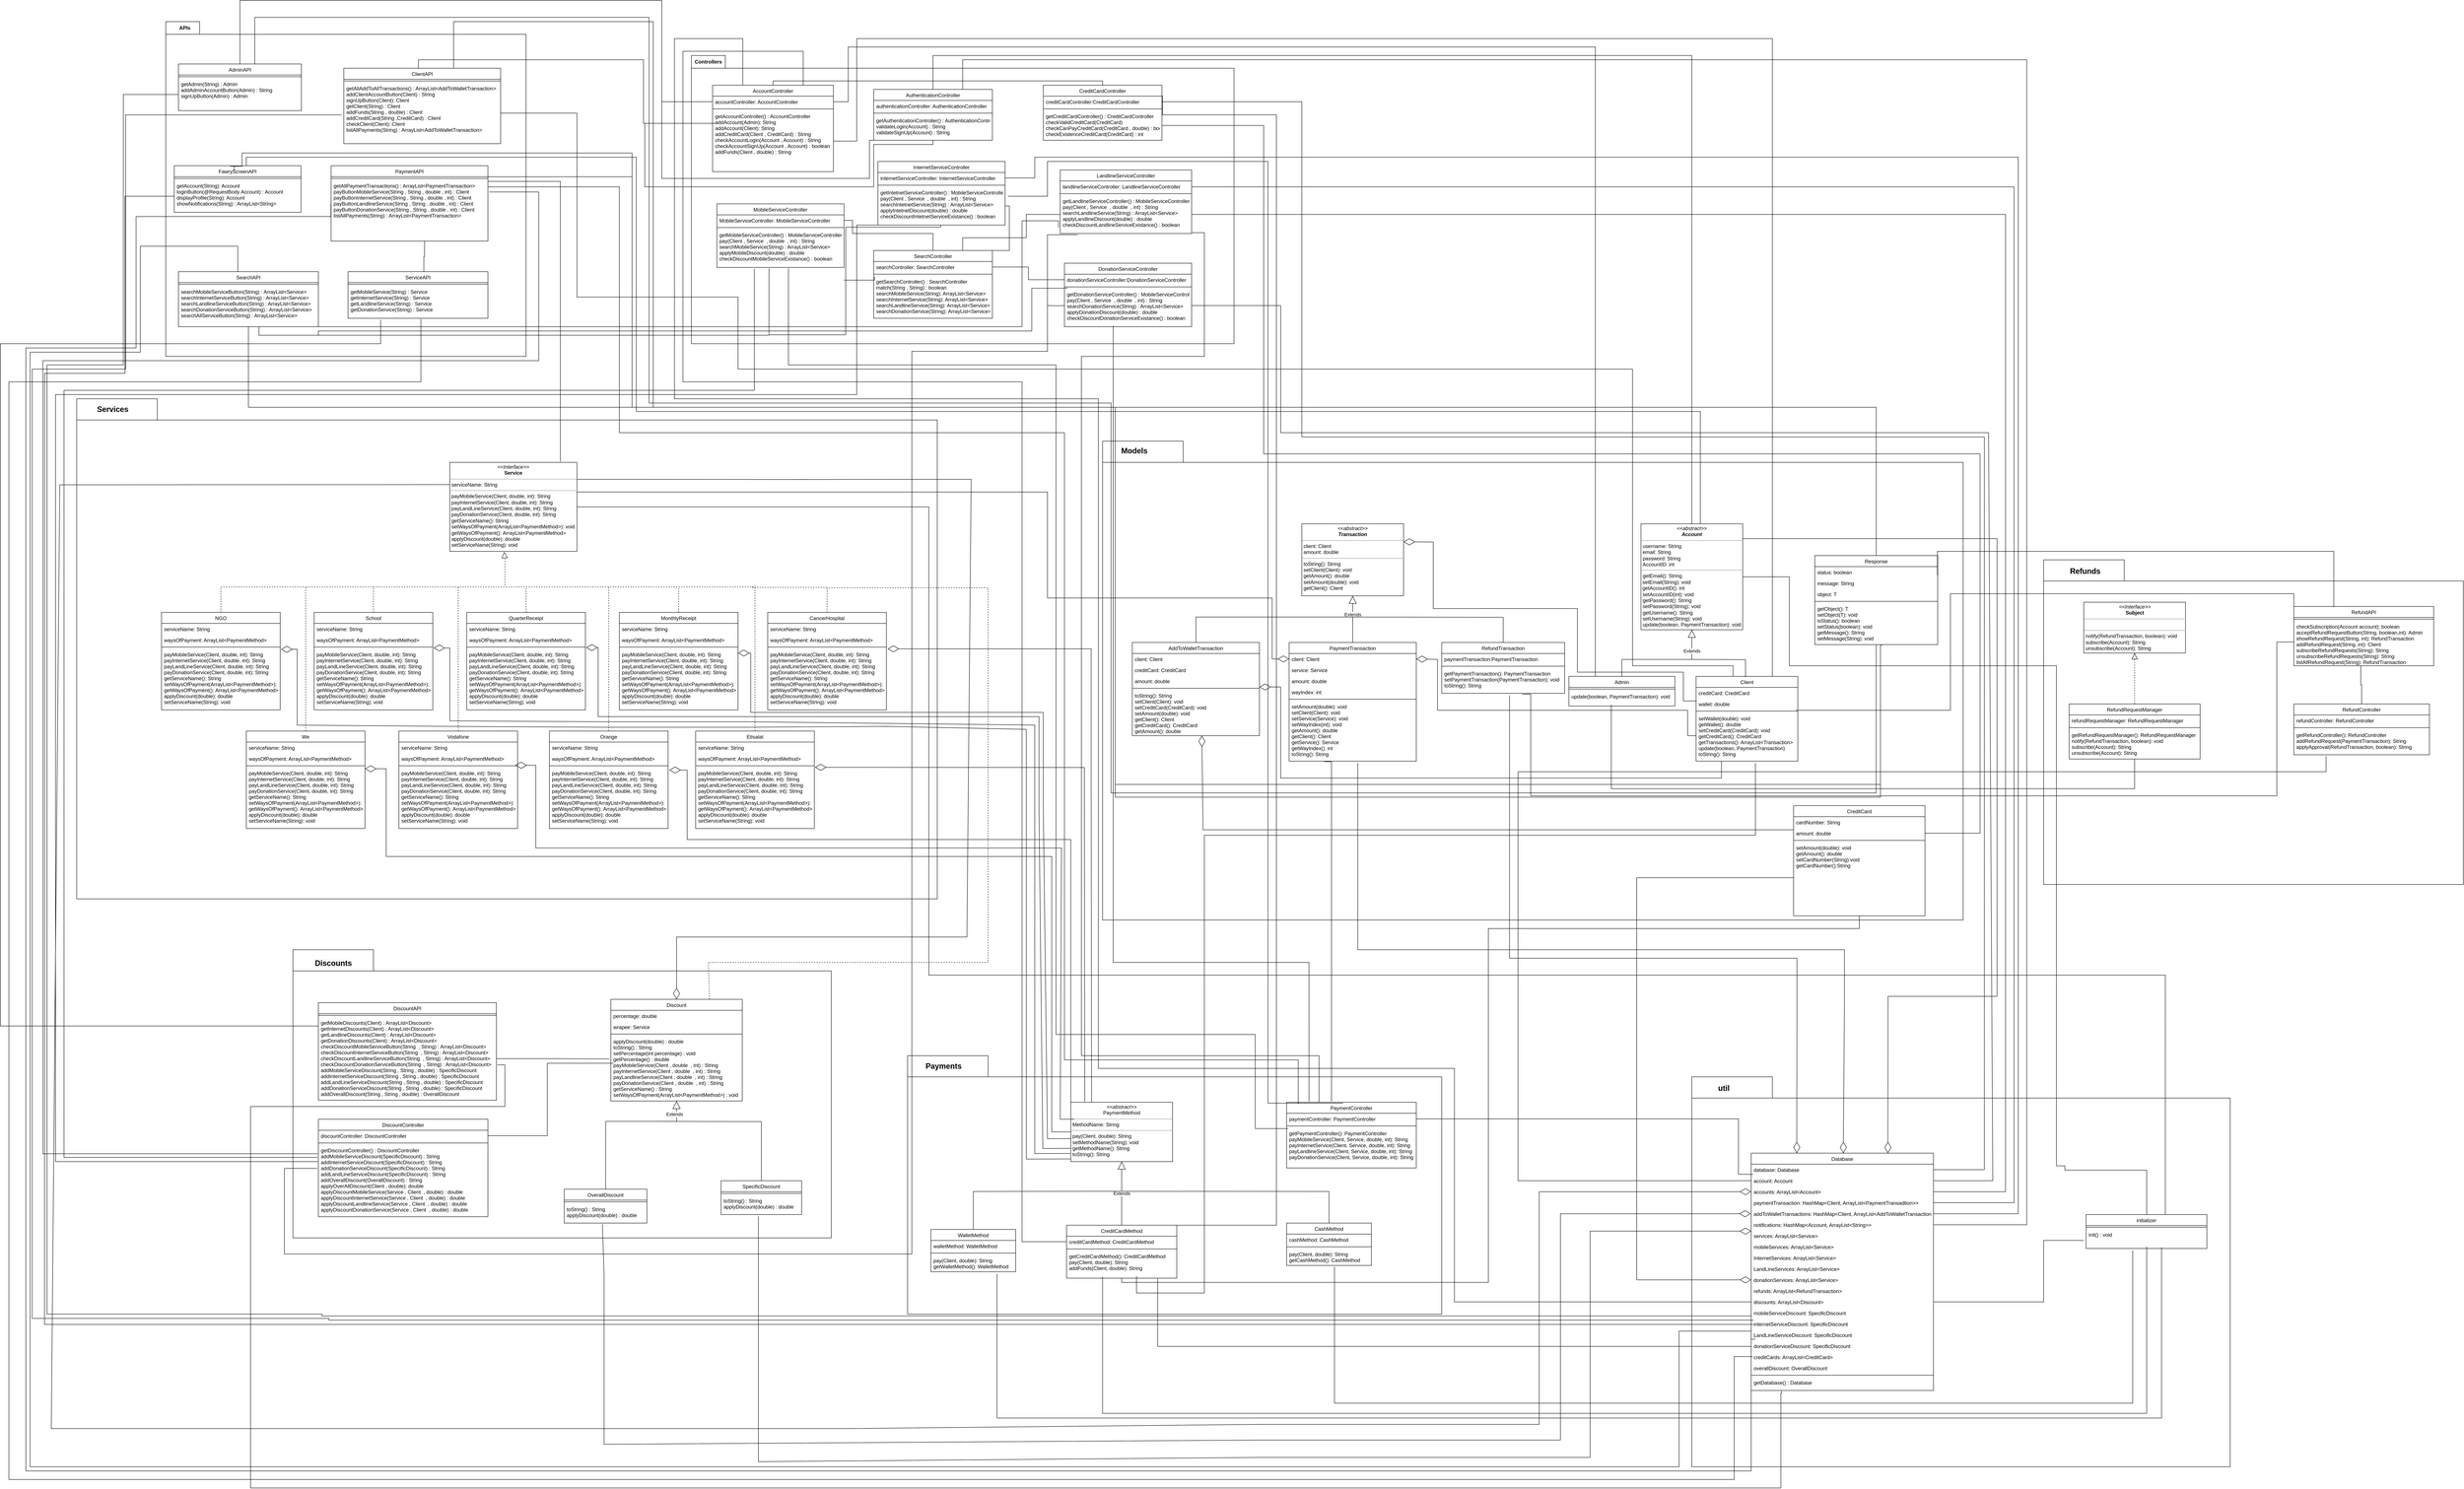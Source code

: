 <mxfile version="16.5.1" type="device"><diagram id="C5RBs43oDa-KdzZeNtuy" name="Page-1"><mxGraphModel dx="4705" dy="3444" grid="1" gridSize="10" guides="1" tooltips="1" connect="1" arrows="1" fold="1" page="1" pageScale="1" pageWidth="827" pageHeight="1169" math="0" shadow="0"><root><mxCell id="WIyWlLk6GJQsqaUBKTNV-0"/><mxCell id="WIyWlLk6GJQsqaUBKTNV-1" parent="WIyWlLk6GJQsqaUBKTNV-0"/><mxCell id="FVhe98gVgDs1rTVVoqAT-0" value="" style="shape=folder;fontStyle=1;spacingTop=10;tabWidth=80;tabHeight=30;tabPosition=left;html=1;" parent="WIyWlLk6GJQsqaUBKTNV-1" vertex="1"><mxGeometry x="-1920" y="-1640" width="850" height="790" as="geometry"/></mxCell><mxCell id="FVhe98gVgDs1rTVVoqAT-1" value="&lt;b&gt;APIs&lt;/b&gt;" style="text;html=1;strokeColor=none;fillColor=none;align=center;verticalAlign=middle;whiteSpace=wrap;rounded=0;" parent="WIyWlLk6GJQsqaUBKTNV-1" vertex="1"><mxGeometry x="-1905" y="-1640" width="60" height="30" as="geometry"/></mxCell><mxCell id="FVhe98gVgDs1rTVVoqAT-2" value="AdminAPI" style="swimlane;fontStyle=0;align=center;verticalAlign=top;childLayout=stackLayout;horizontal=1;startSize=26;horizontalStack=0;resizeParent=1;resizeLast=0;collapsible=1;marginBottom=0;rounded=0;shadow=0;strokeWidth=1;" parent="WIyWlLk6GJQsqaUBKTNV-1" vertex="1"><mxGeometry x="-1890" y="-1540" width="290" height="110" as="geometry"><mxRectangle x="230" y="140" width="160" height="26" as="alternateBounds"/></mxGeometry></mxCell><mxCell id="FVhe98gVgDs1rTVVoqAT-3" value="" style="line;html=1;strokeWidth=1;align=left;verticalAlign=middle;spacingTop=-1;spacingLeft=3;spacingRight=3;rotatable=0;labelPosition=right;points=[];portConstraint=eastwest;" parent="FVhe98gVgDs1rTVVoqAT-2" vertex="1"><mxGeometry y="26" width="290" height="8" as="geometry"/></mxCell><mxCell id="FVhe98gVgDs1rTVVoqAT-4" value="getAdmin(String) : Admin&#10;addAdminAccountButton(Admin) : String&#10;signUpButton(Admin) : Admin" style="text;align=left;verticalAlign=top;spacingLeft=4;spacingRight=4;overflow=hidden;rotatable=0;points=[[0,0.5],[1,0.5]];portConstraint=eastwest;" parent="FVhe98gVgDs1rTVVoqAT-2" vertex="1"><mxGeometry y="34" width="290" height="76" as="geometry"/></mxCell><mxCell id="FVhe98gVgDs1rTVVoqAT-5" value="ClientAPI" style="swimlane;fontStyle=0;align=center;verticalAlign=top;childLayout=stackLayout;horizontal=1;startSize=26;horizontalStack=0;resizeParent=1;resizeLast=0;collapsible=1;marginBottom=0;rounded=0;shadow=0;strokeWidth=1;" parent="WIyWlLk6GJQsqaUBKTNV-1" vertex="1"><mxGeometry x="-1500" y="-1530" width="370" height="178" as="geometry"><mxRectangle x="230" y="140" width="160" height="26" as="alternateBounds"/></mxGeometry></mxCell><mxCell id="FVhe98gVgDs1rTVVoqAT-6" value="" style="line;html=1;strokeWidth=1;align=left;verticalAlign=middle;spacingTop=-1;spacingLeft=3;spacingRight=3;rotatable=0;labelPosition=right;points=[];portConstraint=eastwest;" parent="FVhe98gVgDs1rTVVoqAT-5" vertex="1"><mxGeometry y="26" width="370" height="8" as="geometry"/></mxCell><mxCell id="FVhe98gVgDs1rTVVoqAT-7" value="getAllAddToAllTransactions() : ArrayList&lt;AddToWalletTransaction&gt;&#10;addClientAccountButton(Client) : String&#10;signUpButton(Client): Client&#10;getClient(String) : Client &#10;addFunds(String , double) : Client&#10;addCreditCard(String ,CreditCard) : Client&#10;checkClient(Client): Client&#10;listAllPayments(String) : ArrayList&lt;AddToWalletTransaction&gt;" style="text;align=left;verticalAlign=top;spacingLeft=4;spacingRight=4;overflow=hidden;rotatable=0;points=[[0,0.5],[1,0.5]];portConstraint=eastwest;" parent="FVhe98gVgDs1rTVVoqAT-5" vertex="1"><mxGeometry y="34" width="370" height="144" as="geometry"/></mxCell><mxCell id="FVhe98gVgDs1rTVVoqAT-8" value="PaymentAPI" style="swimlane;fontStyle=0;align=center;verticalAlign=top;childLayout=stackLayout;horizontal=1;startSize=26;horizontalStack=0;resizeParent=1;resizeLast=0;collapsible=1;marginBottom=0;rounded=0;shadow=0;strokeWidth=1;" parent="WIyWlLk6GJQsqaUBKTNV-1" vertex="1"><mxGeometry x="-1530" y="-1300" width="370" height="178" as="geometry"><mxRectangle x="230" y="140" width="160" height="26" as="alternateBounds"/></mxGeometry></mxCell><mxCell id="FVhe98gVgDs1rTVVoqAT-9" value="" style="line;html=1;strokeWidth=1;align=left;verticalAlign=middle;spacingTop=-1;spacingLeft=3;spacingRight=3;rotatable=0;labelPosition=right;points=[];portConstraint=eastwest;" parent="FVhe98gVgDs1rTVVoqAT-8" vertex="1"><mxGeometry y="26" width="370" height="8" as="geometry"/></mxCell><mxCell id="FVhe98gVgDs1rTVVoqAT-10" value="getAllPaymentTransactions() : ArrayList&lt;PaymentTransaction&gt; &#10;payButtonMobileService(String , String , double , int) : Client &#10;payButtonInternetService(String , String , double , int) : Client &#10;payButtonLandlineService(String , String , double , int) : Client &#10;payButtonDonationService(String , String , double , int) : Client&#10;listAllPayments(String) : ArrayList&lt;PaymentTransaction&gt;" style="text;align=left;verticalAlign=top;spacingLeft=4;spacingRight=4;overflow=hidden;rotatable=0;points=[[0,0.5],[1,0.5]];portConstraint=eastwest;" parent="FVhe98gVgDs1rTVVoqAT-8" vertex="1"><mxGeometry y="34" width="370" height="144" as="geometry"/></mxCell><mxCell id="FVhe98gVgDs1rTVVoqAT-11" value="FawryScreenAPI" style="swimlane;fontStyle=0;align=center;verticalAlign=top;childLayout=stackLayout;horizontal=1;startSize=26;horizontalStack=0;resizeParent=1;resizeLast=0;collapsible=1;marginBottom=0;rounded=0;shadow=0;strokeWidth=1;" parent="WIyWlLk6GJQsqaUBKTNV-1" vertex="1"><mxGeometry x="-1900" y="-1300" width="299" height="110" as="geometry"><mxRectangle x="230" y="140" width="160" height="26" as="alternateBounds"/></mxGeometry></mxCell><mxCell id="FVhe98gVgDs1rTVVoqAT-12" value="" style="line;html=1;strokeWidth=1;align=left;verticalAlign=middle;spacingTop=-1;spacingLeft=3;spacingRight=3;rotatable=0;labelPosition=right;points=[];portConstraint=eastwest;" parent="FVhe98gVgDs1rTVVoqAT-11" vertex="1"><mxGeometry y="26" width="299" height="8" as="geometry"/></mxCell><mxCell id="FVhe98gVgDs1rTVVoqAT-13" value="getAccount(String): Account&#10;loginButton(@RequestBody Account) : Account&#10;displayProfile(String): Account&#10;showNotifications(String) : ArrayList&lt;String&gt;" style="text;align=left;verticalAlign=top;spacingLeft=4;spacingRight=4;overflow=hidden;rotatable=0;points=[[0,0.5],[1,0.5]];portConstraint=eastwest;" parent="FVhe98gVgDs1rTVVoqAT-11" vertex="1"><mxGeometry y="34" width="299" height="76" as="geometry"/></mxCell><mxCell id="FVhe98gVgDs1rTVVoqAT-14" value="ServiceAPI" style="swimlane;fontStyle=0;align=center;verticalAlign=top;childLayout=stackLayout;horizontal=1;startSize=26;horizontalStack=0;resizeParent=1;resizeLast=0;collapsible=1;marginBottom=0;rounded=0;shadow=0;strokeWidth=1;" parent="WIyWlLk6GJQsqaUBKTNV-1" vertex="1"><mxGeometry x="-1490" y="-1050" width="330" height="110" as="geometry"><mxRectangle x="230" y="140" width="160" height="26" as="alternateBounds"/></mxGeometry></mxCell><mxCell id="FVhe98gVgDs1rTVVoqAT-15" value="" style="line;html=1;strokeWidth=1;align=left;verticalAlign=middle;spacingTop=-1;spacingLeft=3;spacingRight=3;rotatable=0;labelPosition=right;points=[];portConstraint=eastwest;" parent="FVhe98gVgDs1rTVVoqAT-14" vertex="1"><mxGeometry y="26" width="330" height="8" as="geometry"/></mxCell><mxCell id="FVhe98gVgDs1rTVVoqAT-16" value="getMobileService(String) : Service &#10;getInternetService(String) : Service &#10;getLandlineService(String) : Service &#10;getDonationService(String) : Service" style="text;align=left;verticalAlign=top;spacingLeft=4;spacingRight=4;overflow=hidden;rotatable=0;points=[[0,0.5],[1,0.5]];portConstraint=eastwest;" parent="FVhe98gVgDs1rTVVoqAT-14" vertex="1"><mxGeometry y="34" width="330" height="76" as="geometry"/></mxCell><mxCell id="FVhe98gVgDs1rTVVoqAT-17" value="SearchAPI" style="swimlane;fontStyle=0;align=center;verticalAlign=top;childLayout=stackLayout;horizontal=1;startSize=26;horizontalStack=0;resizeParent=1;resizeLast=0;collapsible=1;marginBottom=0;rounded=0;shadow=0;strokeWidth=1;" parent="WIyWlLk6GJQsqaUBKTNV-1" vertex="1"><mxGeometry x="-1890" y="-1050" width="330" height="130" as="geometry"><mxRectangle x="230" y="140" width="160" height="26" as="alternateBounds"/></mxGeometry></mxCell><mxCell id="FVhe98gVgDs1rTVVoqAT-18" value="" style="line;html=1;strokeWidth=1;align=left;verticalAlign=middle;spacingTop=-1;spacingLeft=3;spacingRight=3;rotatable=0;labelPosition=right;points=[];portConstraint=eastwest;" parent="FVhe98gVgDs1rTVVoqAT-17" vertex="1"><mxGeometry y="26" width="330" height="8" as="geometry"/></mxCell><mxCell id="FVhe98gVgDs1rTVVoqAT-19" value="searchMobileServiceButton(String) : ArrayList&lt;Service&gt;&#10;searchInternetServiceButton(String) : ArrayList&lt;Service&gt;&#10;searchLandlineServiceButton(String) : ArrayList&lt;Service&gt;&#10;searchDonationServiceButton(String) : ArrayList&lt;Service&gt;&#10;searchAllServiceButton(String) : ArrayList&lt;Service&gt;" style="text;align=left;verticalAlign=top;spacingLeft=4;spacingRight=4;overflow=hidden;rotatable=0;points=[[0,0.5],[1,0.5]];portConstraint=eastwest;" parent="FVhe98gVgDs1rTVVoqAT-17" vertex="1"><mxGeometry y="34" width="330" height="76" as="geometry"/></mxCell><mxCell id="FVhe98gVgDs1rTVVoqAT-20" value="" style="shape=folder;fontStyle=1;spacingTop=10;tabWidth=80;tabHeight=30;tabPosition=left;html=1;" parent="WIyWlLk6GJQsqaUBKTNV-1" vertex="1"><mxGeometry x="-680" y="-1560" width="1280" height="680" as="geometry"/></mxCell><mxCell id="FVhe98gVgDs1rTVVoqAT-21" value="&lt;b&gt;Controllers&lt;/b&gt;" style="text;html=1;strokeColor=none;fillColor=none;align=center;verticalAlign=middle;whiteSpace=wrap;rounded=0;" parent="WIyWlLk6GJQsqaUBKTNV-1" vertex="1"><mxGeometry x="-670" y="-1560" width="60" height="30" as="geometry"/></mxCell><mxCell id="FVhe98gVgDs1rTVVoqAT-22" value="AccountController" style="swimlane;fontStyle=0;align=center;verticalAlign=top;childLayout=stackLayout;horizontal=1;startSize=26;horizontalStack=0;resizeParent=1;resizeLast=0;collapsible=1;marginBottom=0;rounded=0;shadow=0;strokeWidth=1;" parent="WIyWlLk6GJQsqaUBKTNV-1" vertex="1"><mxGeometry x="-630" y="-1490" width="285" height="204" as="geometry"><mxRectangle x="230" y="140" width="160" height="26" as="alternateBounds"/></mxGeometry></mxCell><mxCell id="FVhe98gVgDs1rTVVoqAT-23" value="accountController: AccountController" style="text;align=left;verticalAlign=top;spacingLeft=4;spacingRight=4;overflow=hidden;rotatable=0;points=[[0,0.5],[1,0.5]];portConstraint=eastwest;" parent="FVhe98gVgDs1rTVVoqAT-22" vertex="1"><mxGeometry y="26" width="285" height="26" as="geometry"/></mxCell><mxCell id="FVhe98gVgDs1rTVVoqAT-24" value="" style="line;html=1;strokeWidth=1;align=left;verticalAlign=middle;spacingTop=-1;spacingLeft=3;spacingRight=3;rotatable=0;labelPosition=right;points=[];portConstraint=eastwest;" parent="FVhe98gVgDs1rTVVoqAT-22" vertex="1"><mxGeometry y="52" width="285" height="8" as="geometry"/></mxCell><mxCell id="FVhe98gVgDs1rTVVoqAT-25" value="getAccountController() : AccountController &#10;addAccount(Admin): String &#10;addAccount(Client): String &#10;addCreditCard(Client , CreditCard) : String &#10;checkAccountLogin(Account , Account) : String &#10;checkAccountSignUp(Account , Account) : boolean&#10;addFunds(Client , double) : String&#10;" style="text;align=left;verticalAlign=top;spacingLeft=4;spacingRight=4;overflow=hidden;rotatable=0;points=[[0,0.5],[1,0.5]];portConstraint=eastwest;" parent="FVhe98gVgDs1rTVVoqAT-22" vertex="1"><mxGeometry y="60" width="285" height="144" as="geometry"/></mxCell><mxCell id="FVhe98gVgDs1rTVVoqAT-26" value="AuthenticationController" style="swimlane;fontStyle=0;align=center;verticalAlign=top;childLayout=stackLayout;horizontal=1;startSize=26;horizontalStack=0;resizeParent=1;resizeLast=0;collapsible=1;marginBottom=0;rounded=0;shadow=0;strokeWidth=1;" parent="WIyWlLk6GJQsqaUBKTNV-1" vertex="1"><mxGeometry x="-250" y="-1480" width="280" height="120" as="geometry"><mxRectangle x="230" y="140" width="160" height="26" as="alternateBounds"/></mxGeometry></mxCell><mxCell id="FVhe98gVgDs1rTVVoqAT-27" value="authenticationController: AuthenticationController" style="text;align=left;verticalAlign=top;spacingLeft=4;spacingRight=4;overflow=hidden;rotatable=0;points=[[0,0.5],[1,0.5]];portConstraint=eastwest;" parent="FVhe98gVgDs1rTVVoqAT-26" vertex="1"><mxGeometry y="26" width="280" height="26" as="geometry"/></mxCell><mxCell id="FVhe98gVgDs1rTVVoqAT-28" value="" style="line;html=1;strokeWidth=1;align=left;verticalAlign=middle;spacingTop=-1;spacingLeft=3;spacingRight=3;rotatable=0;labelPosition=right;points=[];portConstraint=eastwest;" parent="FVhe98gVgDs1rTVVoqAT-26" vertex="1"><mxGeometry y="52" width="280" height="8" as="geometry"/></mxCell><mxCell id="FVhe98gVgDs1rTVVoqAT-29" value="getAuthenticationController() : AuthenticationController &#10;validateLogin(Account) : String&#10;validateSignUp(Account) : String&#10;" style="text;align=left;verticalAlign=top;spacingLeft=4;spacingRight=4;overflow=hidden;rotatable=0;points=[[0,0.5],[1,0.5]];portConstraint=eastwest;" parent="FVhe98gVgDs1rTVVoqAT-26" vertex="1"><mxGeometry y="60" width="280" height="60" as="geometry"/></mxCell><mxCell id="FVhe98gVgDs1rTVVoqAT-30" value="CreditCardController" style="swimlane;fontStyle=0;align=center;verticalAlign=top;childLayout=stackLayout;horizontal=1;startSize=26;horizontalStack=0;resizeParent=1;resizeLast=0;collapsible=1;marginBottom=0;rounded=0;shadow=0;strokeWidth=1;" parent="WIyWlLk6GJQsqaUBKTNV-1" vertex="1"><mxGeometry x="150" y="-1490" width="280" height="130" as="geometry"><mxRectangle x="230" y="140" width="160" height="26" as="alternateBounds"/></mxGeometry></mxCell><mxCell id="FVhe98gVgDs1rTVVoqAT-31" value="creditCardController:CreditCardController" style="text;align=left;verticalAlign=top;spacingLeft=4;spacingRight=4;overflow=hidden;rotatable=0;points=[[0,0.5],[1,0.5]];portConstraint=eastwest;" parent="FVhe98gVgDs1rTVVoqAT-30" vertex="1"><mxGeometry y="26" width="280" height="26" as="geometry"/></mxCell><mxCell id="FVhe98gVgDs1rTVVoqAT-32" value="" style="line;html=1;strokeWidth=1;align=left;verticalAlign=middle;spacingTop=-1;spacingLeft=3;spacingRight=3;rotatable=0;labelPosition=right;points=[];portConstraint=eastwest;" parent="FVhe98gVgDs1rTVVoqAT-30" vertex="1"><mxGeometry y="52" width="280" height="8" as="geometry"/></mxCell><mxCell id="FVhe98gVgDs1rTVVoqAT-33" value="getCreditCardController() : CreditCardController &#10;checkValidCreditCard(CreditCard)&#10;checkCanPayCreditCard(CreditCard , double) : boolean &#10;checkExistenceCreditCard(CreditCard) : int&#10;" style="text;align=left;verticalAlign=top;spacingLeft=4;spacingRight=4;overflow=hidden;rotatable=0;points=[[0,0.5],[1,0.5]];portConstraint=eastwest;" parent="FVhe98gVgDs1rTVVoqAT-30" vertex="1"><mxGeometry y="60" width="280" height="70" as="geometry"/></mxCell><mxCell id="FVhe98gVgDs1rTVVoqAT-34" value="LandlineServiceController" style="swimlane;fontStyle=0;align=center;verticalAlign=top;childLayout=stackLayout;horizontal=1;startSize=26;horizontalStack=0;resizeParent=1;resizeLast=0;collapsible=1;marginBottom=0;rounded=0;shadow=0;strokeWidth=1;" parent="WIyWlLk6GJQsqaUBKTNV-1" vertex="1"><mxGeometry x="190" y="-1290" width="310" height="150" as="geometry"><mxRectangle x="230" y="140" width="160" height="26" as="alternateBounds"/></mxGeometry></mxCell><mxCell id="FVhe98gVgDs1rTVVoqAT-35" value="landlineServiceController: LandlineServiceController" style="text;align=left;verticalAlign=top;spacingLeft=4;spacingRight=4;overflow=hidden;rotatable=0;points=[[0,0.5],[1,0.5]];portConstraint=eastwest;" parent="FVhe98gVgDs1rTVVoqAT-34" vertex="1"><mxGeometry y="26" width="310" height="26" as="geometry"/></mxCell><mxCell id="FVhe98gVgDs1rTVVoqAT-36" value="" style="line;html=1;strokeWidth=1;align=left;verticalAlign=middle;spacingTop=-1;spacingLeft=3;spacingRight=3;rotatable=0;labelPosition=right;points=[];portConstraint=eastwest;" parent="FVhe98gVgDs1rTVVoqAT-34" vertex="1"><mxGeometry y="52" width="310" height="8" as="geometry"/></mxCell><mxCell id="FVhe98gVgDs1rTVVoqAT-37" value="getLandlineServiceController() : MobileServiceController &#10;pay(Client , Service  , double  , int) : String&#10;searchLandlineService(String) : ArrayList&lt;Service&gt; &#10;applyLandlineDiscount(double) : double&#10;checkDiscountLandlineServiceExistance() : boolean &#10;" style="text;align=left;verticalAlign=top;spacingLeft=4;spacingRight=4;overflow=hidden;rotatable=0;points=[[0,0.5],[1,0.5]];portConstraint=eastwest;" parent="FVhe98gVgDs1rTVVoqAT-34" vertex="1"><mxGeometry y="60" width="310" height="90" as="geometry"/></mxCell><mxCell id="FVhe98gVgDs1rTVVoqAT-38" value="InternetServiceController" style="swimlane;fontStyle=0;align=center;verticalAlign=top;childLayout=stackLayout;horizontal=1;startSize=26;horizontalStack=0;resizeParent=1;resizeLast=0;collapsible=1;marginBottom=0;rounded=0;shadow=0;strokeWidth=1;" parent="WIyWlLk6GJQsqaUBKTNV-1" vertex="1"><mxGeometry x="-240" y="-1310" width="300" height="150" as="geometry"><mxRectangle x="230" y="140" width="160" height="26" as="alternateBounds"/></mxGeometry></mxCell><mxCell id="FVhe98gVgDs1rTVVoqAT-39" value="internetServiceController: InternetServiceController" style="text;align=left;verticalAlign=top;spacingLeft=4;spacingRight=4;overflow=hidden;rotatable=0;points=[[0,0.5],[1,0.5]];portConstraint=eastwest;" parent="FVhe98gVgDs1rTVVoqAT-38" vertex="1"><mxGeometry y="26" width="300" height="26" as="geometry"/></mxCell><mxCell id="FVhe98gVgDs1rTVVoqAT-40" value="" style="line;html=1;strokeWidth=1;align=left;verticalAlign=middle;spacingTop=-1;spacingLeft=3;spacingRight=3;rotatable=0;labelPosition=right;points=[];portConstraint=eastwest;" parent="FVhe98gVgDs1rTVVoqAT-38" vertex="1"><mxGeometry y="52" width="300" height="8" as="geometry"/></mxCell><mxCell id="FVhe98gVgDs1rTVVoqAT-41" value="getIntetnetServiceController() : MobileServiceController &#10;pay(Client , Service  , double  , int) : String&#10;searchIntetnetService(String) : ArrayList&lt;Service&gt; &#10;applyIntetnetDiscount(double) : double&#10;checkDiscountIntetnetServiceExistance() : boolean" style="text;align=left;verticalAlign=top;spacingLeft=4;spacingRight=4;overflow=hidden;rotatable=0;points=[[0,0.5],[1,0.5]];portConstraint=eastwest;" parent="FVhe98gVgDs1rTVVoqAT-38" vertex="1"><mxGeometry y="60" width="300" height="90" as="geometry"/></mxCell><mxCell id="FVhe98gVgDs1rTVVoqAT-42" value="DonationServiceController" style="swimlane;fontStyle=0;align=center;verticalAlign=top;childLayout=stackLayout;horizontal=1;startSize=26;horizontalStack=0;resizeParent=1;resizeLast=0;collapsible=1;marginBottom=0;rounded=0;shadow=0;strokeWidth=1;" parent="WIyWlLk6GJQsqaUBKTNV-1" vertex="1"><mxGeometry x="200" y="-1070" width="300" height="150" as="geometry"><mxRectangle x="230" y="140" width="160" height="26" as="alternateBounds"/></mxGeometry></mxCell><mxCell id="FVhe98gVgDs1rTVVoqAT-43" value="donationServiceController:DonationServiceController" style="text;align=left;verticalAlign=top;spacingLeft=4;spacingRight=4;overflow=hidden;rotatable=0;points=[[0,0.5],[1,0.5]];portConstraint=eastwest;" parent="FVhe98gVgDs1rTVVoqAT-42" vertex="1"><mxGeometry y="26" width="300" height="26" as="geometry"/></mxCell><mxCell id="FVhe98gVgDs1rTVVoqAT-44" value="" style="line;html=1;strokeWidth=1;align=left;verticalAlign=middle;spacingTop=-1;spacingLeft=3;spacingRight=3;rotatable=0;labelPosition=right;points=[];portConstraint=eastwest;" parent="FVhe98gVgDs1rTVVoqAT-42" vertex="1"><mxGeometry y="52" width="300" height="8" as="geometry"/></mxCell><mxCell id="FVhe98gVgDs1rTVVoqAT-45" value="getDonationServiceController() : MobileServiceController &#10;pay(Client , Service  , double  , int) : String&#10;searchDonationService(String) : ArrayList&lt;Service&gt; &#10;applyDonationDiscount(double) : double&#10;checkDiscountDonationServiceExistance() : boolean" style="text;align=left;verticalAlign=top;spacingLeft=4;spacingRight=4;overflow=hidden;rotatable=0;points=[[0,0.5],[1,0.5]];portConstraint=eastwest;" parent="FVhe98gVgDs1rTVVoqAT-42" vertex="1"><mxGeometry y="60" width="300" height="80" as="geometry"/></mxCell><mxCell id="FVhe98gVgDs1rTVVoqAT-46" value="MobileServiceController" style="swimlane;fontStyle=0;align=center;verticalAlign=top;childLayout=stackLayout;horizontal=1;startSize=26;horizontalStack=0;resizeParent=1;resizeLast=0;collapsible=1;marginBottom=0;rounded=0;shadow=0;strokeWidth=1;" parent="WIyWlLk6GJQsqaUBKTNV-1" vertex="1"><mxGeometry x="-620" y="-1210" width="300" height="150" as="geometry"><mxRectangle x="230" y="140" width="160" height="26" as="alternateBounds"/></mxGeometry></mxCell><mxCell id="FVhe98gVgDs1rTVVoqAT-47" value="MobileServiceController: MobileServiceController" style="text;align=left;verticalAlign=top;spacingLeft=4;spacingRight=4;overflow=hidden;rotatable=0;points=[[0,0.5],[1,0.5]];portConstraint=eastwest;" parent="FVhe98gVgDs1rTVVoqAT-46" vertex="1"><mxGeometry y="26" width="300" height="26" as="geometry"/></mxCell><mxCell id="FVhe98gVgDs1rTVVoqAT-48" value="" style="line;html=1;strokeWidth=1;align=left;verticalAlign=middle;spacingTop=-1;spacingLeft=3;spacingRight=3;rotatable=0;labelPosition=right;points=[];portConstraint=eastwest;" parent="FVhe98gVgDs1rTVVoqAT-46" vertex="1"><mxGeometry y="52" width="300" height="8" as="geometry"/></mxCell><mxCell id="FVhe98gVgDs1rTVVoqAT-49" value="getMobileServiceController() : MobileServiceController &#10;pay(Client , Service  , double  , int) : String&#10;searchMobileService(String) : ArrayList&lt;Service&gt; &#10;applyMobileDiscount(double) : double&#10;checkDiscountMobileServiceExistance() : boolean &#10;" style="text;align=left;verticalAlign=top;spacingLeft=4;spacingRight=4;overflow=hidden;rotatable=0;points=[[0,0.5],[1,0.5]];portConstraint=eastwest;" parent="FVhe98gVgDs1rTVVoqAT-46" vertex="1"><mxGeometry y="60" width="300" height="90" as="geometry"/></mxCell><mxCell id="FVhe98gVgDs1rTVVoqAT-50" value="SearchController" style="swimlane;fontStyle=0;align=center;verticalAlign=top;childLayout=stackLayout;horizontal=1;startSize=26;horizontalStack=0;resizeParent=1;resizeLast=0;collapsible=1;marginBottom=0;rounded=0;shadow=0;strokeWidth=1;" parent="WIyWlLk6GJQsqaUBKTNV-1" vertex="1"><mxGeometry x="-250" y="-1100" width="280" height="160" as="geometry"><mxRectangle x="230" y="140" width="160" height="26" as="alternateBounds"/></mxGeometry></mxCell><mxCell id="FVhe98gVgDs1rTVVoqAT-51" value="searchController: SearchController" style="text;align=left;verticalAlign=top;spacingLeft=4;spacingRight=4;overflow=hidden;rotatable=0;points=[[0,0.5],[1,0.5]];portConstraint=eastwest;" parent="FVhe98gVgDs1rTVVoqAT-50" vertex="1"><mxGeometry y="26" width="280" height="26" as="geometry"/></mxCell><mxCell id="FVhe98gVgDs1rTVVoqAT-52" value="" style="line;html=1;strokeWidth=1;align=left;verticalAlign=middle;spacingTop=-1;spacingLeft=3;spacingRight=3;rotatable=0;labelPosition=right;points=[];portConstraint=eastwest;" parent="FVhe98gVgDs1rTVVoqAT-50" vertex="1"><mxGeometry y="52" width="280" height="8" as="geometry"/></mxCell><mxCell id="FVhe98gVgDs1rTVVoqAT-53" value="getSearchController() : SearchController &#10;match(String , String) : boolean&#10;searchMobileService(String): ArrayList&lt;Service&gt; &#10;searchInternetService(String): ArrayList&lt;Service&gt; &#10;searchLandlineService(String): ArrayList&lt;Service&gt; &#10;searchDonationService(String): ArrayList&lt;Service&gt;" style="text;align=left;verticalAlign=top;spacingLeft=4;spacingRight=4;overflow=hidden;rotatable=0;points=[[0,0.5],[1,0.5]];portConstraint=eastwest;" parent="FVhe98gVgDs1rTVVoqAT-50" vertex="1"><mxGeometry y="60" width="280" height="100" as="geometry"/></mxCell><mxCell id="FVhe98gVgDs1rTVVoqAT-54" value="" style="shape=folder;fontStyle=1;spacingTop=10;tabWidth=190;tabHeight=50;tabPosition=left;html=1;" parent="WIyWlLk6GJQsqaUBKTNV-1" vertex="1"><mxGeometry x="-2130" y="-750" width="2030" height="1180" as="geometry"/></mxCell><mxCell id="FVhe98gVgDs1rTVVoqAT-55" value="&lt;font style=&quot;font-size: 18px&quot;&gt;&lt;b&gt;Services&lt;/b&gt;&lt;/font&gt;" style="text;html=1;strokeColor=none;fillColor=none;align=center;verticalAlign=middle;whiteSpace=wrap;rounded=0;" parent="WIyWlLk6GJQsqaUBKTNV-1" vertex="1"><mxGeometry x="-2130" y="-740" width="170" height="30" as="geometry"/></mxCell><mxCell id="FVhe98gVgDs1rTVVoqAT-56" value="CancerHospital" style="swimlane;fontStyle=0;align=center;verticalAlign=top;childLayout=stackLayout;horizontal=1;startSize=26;horizontalStack=0;resizeParent=1;resizeLast=0;collapsible=1;marginBottom=0;rounded=0;shadow=0;strokeWidth=1;" parent="WIyWlLk6GJQsqaUBKTNV-1" vertex="1"><mxGeometry x="-500" y="-246" width="280" height="230" as="geometry"><mxRectangle x="230" y="140" width="160" height="26" as="alternateBounds"/></mxGeometry></mxCell><mxCell id="FVhe98gVgDs1rTVVoqAT-57" value="serviceName: String" style="text;align=left;verticalAlign=top;spacingLeft=4;spacingRight=4;overflow=hidden;rotatable=0;points=[[0,0.5],[1,0.5]];portConstraint=eastwest;" parent="FVhe98gVgDs1rTVVoqAT-56" vertex="1"><mxGeometry y="26" width="280" height="26" as="geometry"/></mxCell><mxCell id="FVhe98gVgDs1rTVVoqAT-58" value="waysOfPayment: ArrayList&lt;PaymentMethod&gt;" style="text;align=left;verticalAlign=top;spacingLeft=4;spacingRight=4;overflow=hidden;rotatable=0;points=[[0,0.5],[1,0.5]];portConstraint=eastwest;" parent="FVhe98gVgDs1rTVVoqAT-56" vertex="1"><mxGeometry y="52" width="280" height="26" as="geometry"/></mxCell><mxCell id="FVhe98gVgDs1rTVVoqAT-59" value="" style="line;html=1;strokeWidth=1;align=left;verticalAlign=middle;spacingTop=-1;spacingLeft=3;spacingRight=3;rotatable=0;labelPosition=right;points=[];portConstraint=eastwest;" parent="FVhe98gVgDs1rTVVoqAT-56" vertex="1"><mxGeometry y="78" width="280" height="8" as="geometry"/></mxCell><mxCell id="FVhe98gVgDs1rTVVoqAT-60" value="payMobileService(Client, double, int): String&#10;payInternetService(Client, double, int): String&#10;payLandLineService(Client, double, int): String&#10;payDonationService(Client, double, int): String&#10;getServiceName(): String&#10;setWaysOfPayment(ArrayList&lt;PaymentMethod&gt;): void&#10;getWaysOfPayment(): ArrayList&lt;PaymentMethod&gt;&#10;applyDiscount(double): double&#10;setServiceName(String): void" style="text;align=left;verticalAlign=top;spacingLeft=4;spacingRight=4;overflow=hidden;rotatable=0;points=[[0,0.5],[1,0.5]];portConstraint=eastwest;" parent="FVhe98gVgDs1rTVVoqAT-56" vertex="1"><mxGeometry y="86" width="280" height="144" as="geometry"/></mxCell><mxCell id="FVhe98gVgDs1rTVVoqAT-61" value="Etisalat" style="swimlane;fontStyle=0;align=center;verticalAlign=top;childLayout=stackLayout;horizontal=1;startSize=26;horizontalStack=0;resizeParent=1;resizeLast=0;collapsible=1;marginBottom=0;rounded=0;shadow=0;strokeWidth=1;" parent="WIyWlLk6GJQsqaUBKTNV-1" vertex="1"><mxGeometry x="-670" y="34" width="280" height="230" as="geometry"><mxRectangle x="230" y="140" width="160" height="26" as="alternateBounds"/></mxGeometry></mxCell><mxCell id="FVhe98gVgDs1rTVVoqAT-62" value="serviceName: String" style="text;align=left;verticalAlign=top;spacingLeft=4;spacingRight=4;overflow=hidden;rotatable=0;points=[[0,0.5],[1,0.5]];portConstraint=eastwest;" parent="FVhe98gVgDs1rTVVoqAT-61" vertex="1"><mxGeometry y="26" width="280" height="26" as="geometry"/></mxCell><mxCell id="FVhe98gVgDs1rTVVoqAT-63" value="waysOfPayment: ArrayList&lt;PaymentMethod&gt;" style="text;align=left;verticalAlign=top;spacingLeft=4;spacingRight=4;overflow=hidden;rotatable=0;points=[[0,0.5],[1,0.5]];portConstraint=eastwest;" parent="FVhe98gVgDs1rTVVoqAT-61" vertex="1"><mxGeometry y="52" width="280" height="26" as="geometry"/></mxCell><mxCell id="FVhe98gVgDs1rTVVoqAT-64" value="" style="line;html=1;strokeWidth=1;align=left;verticalAlign=middle;spacingTop=-1;spacingLeft=3;spacingRight=3;rotatable=0;labelPosition=right;points=[];portConstraint=eastwest;" parent="FVhe98gVgDs1rTVVoqAT-61" vertex="1"><mxGeometry y="78" width="280" height="8" as="geometry"/></mxCell><mxCell id="FVhe98gVgDs1rTVVoqAT-65" value="payMobileService(Client, double, int): String&#10;payInternetService(Client, double, int): String&#10;payLandLineService(Client, double, int): String&#10;payDonationService(Client, double, int): String&#10;getServiceName(): String&#10;setWaysOfPayment(ArrayList&lt;PaymentMethod&gt;): void&#10;getWaysOfPayment(): ArrayList&lt;PaymentMethod&gt;&#10;applyDiscount(double): double&#10;setServiceName(String): void" style="text;align=left;verticalAlign=top;spacingLeft=4;spacingRight=4;overflow=hidden;rotatable=0;points=[[0,0.5],[1,0.5]];portConstraint=eastwest;" parent="FVhe98gVgDs1rTVVoqAT-61" vertex="1"><mxGeometry y="86" width="280" height="144" as="geometry"/></mxCell><mxCell id="FVhe98gVgDs1rTVVoqAT-66" value="MonthlyReceipt" style="swimlane;fontStyle=0;align=center;verticalAlign=top;childLayout=stackLayout;horizontal=1;startSize=26;horizontalStack=0;resizeParent=1;resizeLast=0;collapsible=1;marginBottom=0;rounded=0;shadow=0;strokeWidth=1;" parent="WIyWlLk6GJQsqaUBKTNV-1" vertex="1"><mxGeometry x="-850" y="-246" width="280" height="230" as="geometry"><mxRectangle x="230" y="140" width="160" height="26" as="alternateBounds"/></mxGeometry></mxCell><mxCell id="FVhe98gVgDs1rTVVoqAT-67" value="serviceName: String" style="text;align=left;verticalAlign=top;spacingLeft=4;spacingRight=4;overflow=hidden;rotatable=0;points=[[0,0.5],[1,0.5]];portConstraint=eastwest;" parent="FVhe98gVgDs1rTVVoqAT-66" vertex="1"><mxGeometry y="26" width="280" height="26" as="geometry"/></mxCell><mxCell id="FVhe98gVgDs1rTVVoqAT-68" value="waysOfPayment: ArrayList&lt;PaymentMethod&gt;" style="text;align=left;verticalAlign=top;spacingLeft=4;spacingRight=4;overflow=hidden;rotatable=0;points=[[0,0.5],[1,0.5]];portConstraint=eastwest;" parent="FVhe98gVgDs1rTVVoqAT-66" vertex="1"><mxGeometry y="52" width="280" height="26" as="geometry"/></mxCell><mxCell id="FVhe98gVgDs1rTVVoqAT-69" value="" style="line;html=1;strokeWidth=1;align=left;verticalAlign=middle;spacingTop=-1;spacingLeft=3;spacingRight=3;rotatable=0;labelPosition=right;points=[];portConstraint=eastwest;" parent="FVhe98gVgDs1rTVVoqAT-66" vertex="1"><mxGeometry y="78" width="280" height="8" as="geometry"/></mxCell><mxCell id="FVhe98gVgDs1rTVVoqAT-70" value="payMobileService(Client, double, int): String&#10;payInternetService(Client, double, int): String&#10;payLandLineService(Client, double, int): String&#10;payDonationService(Client, double, int): String&#10;getServiceName(): String&#10;setWaysOfPayment(ArrayList&lt;PaymentMethod&gt;): void&#10;getWaysOfPayment(): ArrayList&lt;PaymentMethod&gt;&#10;applyDiscount(double): double&#10;setServiceName(String): void" style="text;align=left;verticalAlign=top;spacingLeft=4;spacingRight=4;overflow=hidden;rotatable=0;points=[[0,0.5],[1,0.5]];portConstraint=eastwest;" parent="FVhe98gVgDs1rTVVoqAT-66" vertex="1"><mxGeometry y="86" width="280" height="144" as="geometry"/></mxCell><mxCell id="FVhe98gVgDs1rTVVoqAT-71" value="NGO" style="swimlane;fontStyle=0;align=center;verticalAlign=top;childLayout=stackLayout;horizontal=1;startSize=26;horizontalStack=0;resizeParent=1;resizeLast=0;collapsible=1;marginBottom=0;rounded=0;shadow=0;strokeWidth=1;" parent="WIyWlLk6GJQsqaUBKTNV-1" vertex="1"><mxGeometry x="-1930" y="-246" width="280" height="230" as="geometry"><mxRectangle x="230" y="140" width="160" height="26" as="alternateBounds"/></mxGeometry></mxCell><mxCell id="FVhe98gVgDs1rTVVoqAT-72" value="serviceName: String" style="text;align=left;verticalAlign=top;spacingLeft=4;spacingRight=4;overflow=hidden;rotatable=0;points=[[0,0.5],[1,0.5]];portConstraint=eastwest;" parent="FVhe98gVgDs1rTVVoqAT-71" vertex="1"><mxGeometry y="26" width="280" height="26" as="geometry"/></mxCell><mxCell id="FVhe98gVgDs1rTVVoqAT-73" value="waysOfPayment: ArrayList&lt;PaymentMethod&gt;" style="text;align=left;verticalAlign=top;spacingLeft=4;spacingRight=4;overflow=hidden;rotatable=0;points=[[0,0.5],[1,0.5]];portConstraint=eastwest;" parent="FVhe98gVgDs1rTVVoqAT-71" vertex="1"><mxGeometry y="52" width="280" height="26" as="geometry"/></mxCell><mxCell id="FVhe98gVgDs1rTVVoqAT-74" value="" style="line;html=1;strokeWidth=1;align=left;verticalAlign=middle;spacingTop=-1;spacingLeft=3;spacingRight=3;rotatable=0;labelPosition=right;points=[];portConstraint=eastwest;" parent="FVhe98gVgDs1rTVVoqAT-71" vertex="1"><mxGeometry y="78" width="280" height="8" as="geometry"/></mxCell><mxCell id="FVhe98gVgDs1rTVVoqAT-75" value="payMobileService(Client, double, int): String&#10;payInternetService(Client, double, int): String&#10;payLandLineService(Client, double, int): String&#10;payDonationService(Client, double, int): String&#10;getServiceName(): String&#10;setWaysOfPayment(ArrayList&lt;PaymentMethod&gt;): void&#10;getWaysOfPayment(): ArrayList&lt;PaymentMethod&gt;&#10;applyDiscount(double): double&#10;setServiceName(String): void" style="text;align=left;verticalAlign=top;spacingLeft=4;spacingRight=4;overflow=hidden;rotatable=0;points=[[0,0.5],[1,0.5]];portConstraint=eastwest;" parent="FVhe98gVgDs1rTVVoqAT-71" vertex="1"><mxGeometry y="86" width="280" height="144" as="geometry"/></mxCell><mxCell id="FVhe98gVgDs1rTVVoqAT-76" value="Orange" style="swimlane;fontStyle=0;align=center;verticalAlign=top;childLayout=stackLayout;horizontal=1;startSize=26;horizontalStack=0;resizeParent=1;resizeLast=0;collapsible=1;marginBottom=0;rounded=0;shadow=0;strokeWidth=1;" parent="WIyWlLk6GJQsqaUBKTNV-1" vertex="1"><mxGeometry x="-1015" y="34" width="280" height="230" as="geometry"><mxRectangle x="230" y="140" width="160" height="26" as="alternateBounds"/></mxGeometry></mxCell><mxCell id="FVhe98gVgDs1rTVVoqAT-77" value="serviceName: String" style="text;align=left;verticalAlign=top;spacingLeft=4;spacingRight=4;overflow=hidden;rotatable=0;points=[[0,0.5],[1,0.5]];portConstraint=eastwest;" parent="FVhe98gVgDs1rTVVoqAT-76" vertex="1"><mxGeometry y="26" width="280" height="26" as="geometry"/></mxCell><mxCell id="FVhe98gVgDs1rTVVoqAT-78" value="waysOfPayment: ArrayList&lt;PaymentMethod&gt;" style="text;align=left;verticalAlign=top;spacingLeft=4;spacingRight=4;overflow=hidden;rotatable=0;points=[[0,0.5],[1,0.5]];portConstraint=eastwest;" parent="FVhe98gVgDs1rTVVoqAT-76" vertex="1"><mxGeometry y="52" width="280" height="26" as="geometry"/></mxCell><mxCell id="FVhe98gVgDs1rTVVoqAT-79" value="" style="line;html=1;strokeWidth=1;align=left;verticalAlign=middle;spacingTop=-1;spacingLeft=3;spacingRight=3;rotatable=0;labelPosition=right;points=[];portConstraint=eastwest;" parent="FVhe98gVgDs1rTVVoqAT-76" vertex="1"><mxGeometry y="78" width="280" height="8" as="geometry"/></mxCell><mxCell id="FVhe98gVgDs1rTVVoqAT-80" value="payMobileService(Client, double, int): String&#10;payInternetService(Client, double, int): String&#10;payLandLineService(Client, double, int): String&#10;payDonationService(Client, double, int): String&#10;getServiceName(): String&#10;setWaysOfPayment(ArrayList&lt;PaymentMethod&gt;): void&#10;getWaysOfPayment(): ArrayList&lt;PaymentMethod&gt;&#10;applyDiscount(double): double&#10;setServiceName(String): void" style="text;align=left;verticalAlign=top;spacingLeft=4;spacingRight=4;overflow=hidden;rotatable=0;points=[[0,0.5],[1,0.5]];portConstraint=eastwest;" parent="FVhe98gVgDs1rTVVoqAT-76" vertex="1"><mxGeometry y="86" width="280" height="144" as="geometry"/></mxCell><mxCell id="FVhe98gVgDs1rTVVoqAT-81" value="QuarterReceipt" style="swimlane;fontStyle=0;align=center;verticalAlign=top;childLayout=stackLayout;horizontal=1;startSize=26;horizontalStack=0;resizeParent=1;resizeLast=0;collapsible=1;marginBottom=0;rounded=0;shadow=0;strokeWidth=1;" parent="WIyWlLk6GJQsqaUBKTNV-1" vertex="1"><mxGeometry x="-1210" y="-246" width="280" height="230" as="geometry"><mxRectangle x="230" y="140" width="160" height="26" as="alternateBounds"/></mxGeometry></mxCell><mxCell id="FVhe98gVgDs1rTVVoqAT-82" value="serviceName: String" style="text;align=left;verticalAlign=top;spacingLeft=4;spacingRight=4;overflow=hidden;rotatable=0;points=[[0,0.5],[1,0.5]];portConstraint=eastwest;" parent="FVhe98gVgDs1rTVVoqAT-81" vertex="1"><mxGeometry y="26" width="280" height="26" as="geometry"/></mxCell><mxCell id="FVhe98gVgDs1rTVVoqAT-83" value="waysOfPayment: ArrayList&lt;PaymentMethod&gt;" style="text;align=left;verticalAlign=top;spacingLeft=4;spacingRight=4;overflow=hidden;rotatable=0;points=[[0,0.5],[1,0.5]];portConstraint=eastwest;" parent="FVhe98gVgDs1rTVVoqAT-81" vertex="1"><mxGeometry y="52" width="280" height="26" as="geometry"/></mxCell><mxCell id="FVhe98gVgDs1rTVVoqAT-84" value="" style="line;html=1;strokeWidth=1;align=left;verticalAlign=middle;spacingTop=-1;spacingLeft=3;spacingRight=3;rotatable=0;labelPosition=right;points=[];portConstraint=eastwest;" parent="FVhe98gVgDs1rTVVoqAT-81" vertex="1"><mxGeometry y="78" width="280" height="8" as="geometry"/></mxCell><mxCell id="FVhe98gVgDs1rTVVoqAT-85" value="payMobileService(Client, double, int): String&#10;payInternetService(Client, double, int): String&#10;payLandLineService(Client, double, int): String&#10;payDonationService(Client, double, int): String&#10;getServiceName(): String&#10;setWaysOfPayment(ArrayList&lt;PaymentMethod&gt;): void&#10;getWaysOfPayment(): ArrayList&lt;PaymentMethod&gt;&#10;applyDiscount(double): double&#10;setServiceName(String): void" style="text;align=left;verticalAlign=top;spacingLeft=4;spacingRight=4;overflow=hidden;rotatable=0;points=[[0,0.5],[1,0.5]];portConstraint=eastwest;" parent="FVhe98gVgDs1rTVVoqAT-81" vertex="1"><mxGeometry y="86" width="280" height="144" as="geometry"/></mxCell><mxCell id="FVhe98gVgDs1rTVVoqAT-86" value="School" style="swimlane;fontStyle=0;align=center;verticalAlign=top;childLayout=stackLayout;horizontal=1;startSize=26;horizontalStack=0;resizeParent=1;resizeLast=0;collapsible=1;marginBottom=0;rounded=0;shadow=0;strokeWidth=1;" parent="WIyWlLk6GJQsqaUBKTNV-1" vertex="1"><mxGeometry x="-1570" y="-246" width="280" height="230" as="geometry"><mxRectangle x="230" y="140" width="160" height="26" as="alternateBounds"/></mxGeometry></mxCell><mxCell id="FVhe98gVgDs1rTVVoqAT-87" value="serviceName: String" style="text;align=left;verticalAlign=top;spacingLeft=4;spacingRight=4;overflow=hidden;rotatable=0;points=[[0,0.5],[1,0.5]];portConstraint=eastwest;" parent="FVhe98gVgDs1rTVVoqAT-86" vertex="1"><mxGeometry y="26" width="280" height="26" as="geometry"/></mxCell><mxCell id="FVhe98gVgDs1rTVVoqAT-88" value="waysOfPayment: ArrayList&lt;PaymentMethod&gt;" style="text;align=left;verticalAlign=top;spacingLeft=4;spacingRight=4;overflow=hidden;rotatable=0;points=[[0,0.5],[1,0.5]];portConstraint=eastwest;" parent="FVhe98gVgDs1rTVVoqAT-86" vertex="1"><mxGeometry y="52" width="280" height="26" as="geometry"/></mxCell><mxCell id="FVhe98gVgDs1rTVVoqAT-89" value="" style="line;html=1;strokeWidth=1;align=left;verticalAlign=middle;spacingTop=-1;spacingLeft=3;spacingRight=3;rotatable=0;labelPosition=right;points=[];portConstraint=eastwest;" parent="FVhe98gVgDs1rTVVoqAT-86" vertex="1"><mxGeometry y="78" width="280" height="8" as="geometry"/></mxCell><mxCell id="FVhe98gVgDs1rTVVoqAT-90" value="payMobileService(Client, double, int): String&#10;payInternetService(Client, double, int): String&#10;payLandLineService(Client, double, int): String&#10;payDonationService(Client, double, int): String&#10;getServiceName(): String&#10;setWaysOfPayment(ArrayList&lt;PaymentMethod&gt;): void&#10;getWaysOfPayment(): ArrayList&lt;PaymentMethod&gt;&#10;applyDiscount(double): double&#10;setServiceName(String): void" style="text;align=left;verticalAlign=top;spacingLeft=4;spacingRight=4;overflow=hidden;rotatable=0;points=[[0,0.5],[1,0.5]];portConstraint=eastwest;" parent="FVhe98gVgDs1rTVVoqAT-86" vertex="1"><mxGeometry y="86" width="280" height="144" as="geometry"/></mxCell><mxCell id="FVhe98gVgDs1rTVVoqAT-91" value="We" style="swimlane;fontStyle=0;align=center;verticalAlign=top;childLayout=stackLayout;horizontal=1;startSize=26;horizontalStack=0;resizeParent=1;resizeLast=0;collapsible=1;marginBottom=0;rounded=0;shadow=0;strokeWidth=1;" parent="WIyWlLk6GJQsqaUBKTNV-1" vertex="1"><mxGeometry x="-1730" y="34" width="280" height="230" as="geometry"><mxRectangle x="230" y="140" width="160" height="26" as="alternateBounds"/></mxGeometry></mxCell><mxCell id="FVhe98gVgDs1rTVVoqAT-92" value="serviceName: String" style="text;align=left;verticalAlign=top;spacingLeft=4;spacingRight=4;overflow=hidden;rotatable=0;points=[[0,0.5],[1,0.5]];portConstraint=eastwest;" parent="FVhe98gVgDs1rTVVoqAT-91" vertex="1"><mxGeometry y="26" width="280" height="26" as="geometry"/></mxCell><mxCell id="FVhe98gVgDs1rTVVoqAT-93" value="waysOfPayment: ArrayList&lt;PaymentMethod&gt;" style="text;align=left;verticalAlign=top;spacingLeft=4;spacingRight=4;overflow=hidden;rotatable=0;points=[[0,0.5],[1,0.5]];portConstraint=eastwest;" parent="FVhe98gVgDs1rTVVoqAT-91" vertex="1"><mxGeometry y="52" width="280" height="26" as="geometry"/></mxCell><mxCell id="FVhe98gVgDs1rTVVoqAT-94" value="" style="line;html=1;strokeWidth=1;align=left;verticalAlign=middle;spacingTop=-1;spacingLeft=3;spacingRight=3;rotatable=0;labelPosition=right;points=[];portConstraint=eastwest;" parent="FVhe98gVgDs1rTVVoqAT-91" vertex="1"><mxGeometry y="78" width="280" height="8" as="geometry"/></mxCell><mxCell id="FVhe98gVgDs1rTVVoqAT-95" value="payMobileService(Client, double, int): String&#10;payInternetService(Client, double, int): String&#10;payLandLineService(Client, double, int): String&#10;payDonationService(Client, double, int): String&#10;getServiceName(): String&#10;setWaysOfPayment(ArrayList&lt;PaymentMethod&gt;): void&#10;getWaysOfPayment(): ArrayList&lt;PaymentMethod&gt;&#10;applyDiscount(double): double&#10;setServiceName(String): void" style="text;align=left;verticalAlign=top;spacingLeft=4;spacingRight=4;overflow=hidden;rotatable=0;points=[[0,0.5],[1,0.5]];portConstraint=eastwest;" parent="FVhe98gVgDs1rTVVoqAT-91" vertex="1"><mxGeometry y="86" width="280" height="144" as="geometry"/></mxCell><mxCell id="FVhe98gVgDs1rTVVoqAT-96" value="Vodafone" style="swimlane;fontStyle=0;align=center;verticalAlign=top;childLayout=stackLayout;horizontal=1;startSize=26;horizontalStack=0;resizeParent=1;resizeLast=0;collapsible=1;marginBottom=0;rounded=0;shadow=0;strokeWidth=1;" parent="WIyWlLk6GJQsqaUBKTNV-1" vertex="1"><mxGeometry x="-1370" y="34" width="280" height="230" as="geometry"><mxRectangle x="230" y="140" width="160" height="26" as="alternateBounds"/></mxGeometry></mxCell><mxCell id="FVhe98gVgDs1rTVVoqAT-97" value="serviceName: String" style="text;align=left;verticalAlign=top;spacingLeft=4;spacingRight=4;overflow=hidden;rotatable=0;points=[[0,0.5],[1,0.5]];portConstraint=eastwest;" parent="FVhe98gVgDs1rTVVoqAT-96" vertex="1"><mxGeometry y="26" width="280" height="26" as="geometry"/></mxCell><mxCell id="FVhe98gVgDs1rTVVoqAT-98" value="waysOfPayment: ArrayList&lt;PaymentMethod&gt;" style="text;align=left;verticalAlign=top;spacingLeft=4;spacingRight=4;overflow=hidden;rotatable=0;points=[[0,0.5],[1,0.5]];portConstraint=eastwest;" parent="FVhe98gVgDs1rTVVoqAT-96" vertex="1"><mxGeometry y="52" width="280" height="26" as="geometry"/></mxCell><mxCell id="FVhe98gVgDs1rTVVoqAT-99" value="" style="line;html=1;strokeWidth=1;align=left;verticalAlign=middle;spacingTop=-1;spacingLeft=3;spacingRight=3;rotatable=0;labelPosition=right;points=[];portConstraint=eastwest;" parent="FVhe98gVgDs1rTVVoqAT-96" vertex="1"><mxGeometry y="78" width="280" height="8" as="geometry"/></mxCell><mxCell id="FVhe98gVgDs1rTVVoqAT-100" value="payMobileService(Client, double, int): String&#10;payInternetService(Client, double, int): String&#10;payLandLineService(Client, double, int): String&#10;payDonationService(Client, double, int): String&#10;getServiceName(): String&#10;setWaysOfPayment(ArrayList&lt;PaymentMethod&gt;): void&#10;getWaysOfPayment(): ArrayList&lt;PaymentMethod&gt;&#10;applyDiscount(double): double&#10;setServiceName(String): void" style="text;align=left;verticalAlign=top;spacingLeft=4;spacingRight=4;overflow=hidden;rotatable=0;points=[[0,0.5],[1,0.5]];portConstraint=eastwest;" parent="FVhe98gVgDs1rTVVoqAT-96" vertex="1"><mxGeometry y="86" width="280" height="144" as="geometry"/></mxCell><mxCell id="FVhe98gVgDs1rTVVoqAT-101" value="&lt;p style=&quot;margin:0px;margin-top:4px;text-align:center;&quot;&gt;&lt;i&gt;&amp;lt;&amp;lt;Interface&amp;gt;&amp;gt;&lt;/i&gt;&lt;br&gt;&lt;b&gt;Service&lt;/b&gt;&lt;/p&gt;&lt;hr size=&quot;1&quot;&gt;&lt;p style=&quot;margin:0px;margin-left:4px;&quot;&gt;serviceName: String&lt;br&gt;&lt;/p&gt;&lt;hr size=&quot;1&quot;&gt;&lt;p style=&quot;margin: 0px 0px 0px 4px;&quot;&gt;payMobileService(Client, double, int): String&lt;/p&gt;&lt;p style=&quot;margin: 0px 0px 0px 4px;&quot;&gt;payInternetService(Client, double, int): String&lt;/p&gt;&lt;div&gt;&lt;p style=&quot;margin: 0px 0px 0px 4px;&quot;&gt;payLandLineService(Client, double, int): String&lt;/p&gt;&lt;/div&gt;&lt;div&gt;&lt;p style=&quot;margin: 0px 0px 0px 4px;&quot;&gt;payDonationService(Client, double, int): String&lt;/p&gt;&lt;p style=&quot;margin: 0px 0px 0px 4px;&quot;&gt;getServiceName(): String&lt;/p&gt;&lt;p style=&quot;margin: 0px 0px 0px 4px;&quot;&gt;setWaysOfPayment(ArrayList&amp;lt;PaymentMethod&amp;gt;): void&lt;/p&gt;&lt;p style=&quot;margin: 0px 0px 0px 4px;&quot;&gt;getWaysOfPayment():&amp;nbsp;&lt;span style=&quot;background-color: initial;&quot;&gt;ArrayList&amp;lt;PaymentMethod&amp;gt;&lt;/span&gt;&lt;/p&gt;&lt;p style=&quot;margin: 0px 0px 0px 4px;&quot;&gt;&lt;span style=&quot;background-color: initial;&quot;&gt;applyDiscount(double): double&lt;/span&gt;&lt;/p&gt;&lt;p style=&quot;margin: 0px 0px 0px 4px;&quot;&gt;&lt;span style=&quot;background-color: initial;&quot;&gt;setServiceName(String): void&lt;/span&gt;&lt;/p&gt;&lt;/div&gt;" style="verticalAlign=top;align=left;overflow=fill;fontSize=12;fontFamily=Helvetica;html=1;" parent="WIyWlLk6GJQsqaUBKTNV-1" vertex="1"><mxGeometry x="-1250" y="-600" width="300" height="210" as="geometry"/></mxCell><mxCell id="FVhe98gVgDs1rTVVoqAT-102" value="" style="endArrow=none;dashed=1;html=1;rounded=0;exitX=0.5;exitY=0;exitDx=0;exitDy=0;" parent="WIyWlLk6GJQsqaUBKTNV-1" source="FVhe98gVgDs1rTVVoqAT-81" edge="1"><mxGeometry width="50" height="50" relative="1" as="geometry"><mxPoint x="-1030" y="-286" as="sourcePoint"/><mxPoint x="-710" y="-306.0" as="targetPoint"/><Array as="points"><mxPoint x="-1070" y="-306"/></Array></mxGeometry></mxCell><mxCell id="FVhe98gVgDs1rTVVoqAT-103" value="" style="endArrow=none;dashed=1;html=1;rounded=0;exitX=0.5;exitY=0;exitDx=0;exitDy=0;" parent="WIyWlLk6GJQsqaUBKTNV-1" source="FVhe98gVgDs1rTVVoqAT-56" edge="1"><mxGeometry width="50" height="50" relative="1" as="geometry"><mxPoint x="-330" y="-266" as="sourcePoint"/><mxPoint x="-360" y="-306.0" as="targetPoint"/></mxGeometry></mxCell><mxCell id="FVhe98gVgDs1rTVVoqAT-104" value="" style="endArrow=none;dashed=1;html=1;rounded=0;exitX=0.5;exitY=0;exitDx=0;exitDy=0;" parent="WIyWlLk6GJQsqaUBKTNV-1" source="FVhe98gVgDs1rTVVoqAT-66" edge="1"><mxGeometry width="50" height="50" relative="1" as="geometry"><mxPoint x="-990" y="-396" as="sourcePoint"/><mxPoint x="-710" y="-306.0" as="targetPoint"/></mxGeometry></mxCell><mxCell id="FVhe98gVgDs1rTVVoqAT-105" value="" style="endArrow=none;dashed=1;html=1;rounded=0;exitX=0.5;exitY=0;exitDx=0;exitDy=0;" parent="WIyWlLk6GJQsqaUBKTNV-1" source="FVhe98gVgDs1rTVVoqAT-86" edge="1"><mxGeometry width="50" height="50" relative="1" as="geometry"><mxPoint x="-1320" y="-326" as="sourcePoint"/><mxPoint x="-1070" y="-306.0" as="targetPoint"/><Array as="points"><mxPoint x="-1430" y="-306"/></Array></mxGeometry></mxCell><mxCell id="FVhe98gVgDs1rTVVoqAT-106" value="" style="endArrow=none;dashed=1;html=1;rounded=0;exitX=0.5;exitY=0;exitDx=0;exitDy=0;" parent="WIyWlLk6GJQsqaUBKTNV-1" source="FVhe98gVgDs1rTVVoqAT-61" edge="1"><mxGeometry width="50" height="50" relative="1" as="geometry"><mxPoint x="-580" y="14" as="sourcePoint"/><mxPoint x="-530" y="-310.0" as="targetPoint"/></mxGeometry></mxCell><mxCell id="FVhe98gVgDs1rTVVoqAT-107" value="" style="endArrow=none;dashed=1;html=1;rounded=0;exitX=0.5;exitY=0;exitDx=0;exitDy=0;" parent="WIyWlLk6GJQsqaUBKTNV-1" source="FVhe98gVgDs1rTVVoqAT-76" edge="1"><mxGeometry width="50" height="50" relative="1" as="geometry"><mxPoint x="-915" y="-6" as="sourcePoint"/><mxPoint x="-875" y="-306.0" as="targetPoint"/></mxGeometry></mxCell><mxCell id="FVhe98gVgDs1rTVVoqAT-108" value="" style="endArrow=none;dashed=1;html=1;rounded=0;exitX=0.5;exitY=0;exitDx=0;exitDy=0;" parent="WIyWlLk6GJQsqaUBKTNV-1" source="FVhe98gVgDs1rTVVoqAT-96" edge="1"><mxGeometry width="50" height="50" relative="1" as="geometry"><mxPoint x="-1240" y="-16" as="sourcePoint"/><mxPoint x="-1230" y="-306.0" as="targetPoint"/></mxGeometry></mxCell><mxCell id="FVhe98gVgDs1rTVVoqAT-109" value="" style="endArrow=none;dashed=1;html=1;rounded=0;exitX=0.5;exitY=0;exitDx=0;exitDy=0;" parent="WIyWlLk6GJQsqaUBKTNV-1" source="FVhe98gVgDs1rTVVoqAT-91" edge="1"><mxGeometry width="50" height="50" relative="1" as="geometry"><mxPoint x="-1701" y="-166" as="sourcePoint"/><mxPoint x="-1430" y="-306.0" as="targetPoint"/><Array as="points"><mxPoint x="-1590" y="-306"/></Array></mxGeometry></mxCell><mxCell id="FVhe98gVgDs1rTVVoqAT-110" value="" style="endArrow=none;dashed=1;html=1;rounded=0;exitX=0.5;exitY=0;exitDx=0;exitDy=0;" parent="WIyWlLk6GJQsqaUBKTNV-1" source="FVhe98gVgDs1rTVVoqAT-71" edge="1"><mxGeometry width="50" height="50" relative="1" as="geometry"><mxPoint x="-1550" y="-76" as="sourcePoint"/><mxPoint x="-1590" y="-306.0" as="targetPoint"/><Array as="points"><mxPoint x="-1790" y="-306"/></Array></mxGeometry></mxCell><mxCell id="FVhe98gVgDs1rTVVoqAT-111" value="" style="shape=folder;fontStyle=1;spacingTop=10;tabWidth=190;tabHeight=50;tabPosition=left;html=1;" parent="WIyWlLk6GJQsqaUBKTNV-1" vertex="1"><mxGeometry x="-1620" y="550" width="1270" height="680" as="geometry"/></mxCell><mxCell id="FVhe98gVgDs1rTVVoqAT-112" value="&lt;span style=&quot;color: rgb(0 , 0 , 0) ; font-family: &amp;#34;helvetica&amp;#34; ; font-size: 18px ; font-style: normal ; letter-spacing: normal ; text-align: center ; text-indent: 0px ; text-transform: none ; word-spacing: 0px ; background-color: rgb(248 , 249 , 250) ; display: inline ; float: none&quot;&gt;&lt;b&gt;Discounts&lt;/b&gt;&lt;/span&gt;" style="text;whiteSpace=wrap;html=1;fontSize=18;" parent="WIyWlLk6GJQsqaUBKTNV-1" vertex="1"><mxGeometry x="-1570" y="565" width="90" height="40" as="geometry"/></mxCell><mxCell id="FVhe98gVgDs1rTVVoqAT-113" value="DiscountAPI" style="swimlane;fontStyle=0;align=center;verticalAlign=top;childLayout=stackLayout;horizontal=1;startSize=26;horizontalStack=0;resizeParent=1;resizeLast=0;collapsible=1;marginBottom=0;rounded=0;shadow=0;strokeWidth=1;" parent="WIyWlLk6GJQsqaUBKTNV-1" vertex="1"><mxGeometry x="-1560" y="675" width="420" height="230" as="geometry"><mxRectangle x="230" y="140" width="160" height="26" as="alternateBounds"/></mxGeometry></mxCell><mxCell id="FVhe98gVgDs1rTVVoqAT-114" value="" style="line;html=1;strokeWidth=1;align=left;verticalAlign=middle;spacingTop=-1;spacingLeft=3;spacingRight=3;rotatable=0;labelPosition=right;points=[];portConstraint=eastwest;" parent="FVhe98gVgDs1rTVVoqAT-113" vertex="1"><mxGeometry y="26" width="420" height="8" as="geometry"/></mxCell><mxCell id="FVhe98gVgDs1rTVVoqAT-115" value="getMobileDiscounts(Client) : ArrayList&lt;Discount&gt;&#10;getInternetDiscounts(Client) : ArrayList&lt;Discount&gt;&#10;getLandlineDiscounts(Client) : ArrayList&lt;Discount&gt;&#10;getDonationDiscounts(Client) : ArrayList&lt;Discount&gt;&#10;checkDiscountMobileServiceButton(String  , String) : ArrayList&lt;Discount&gt;&#10;checkDiscountInternetServiceButton(String  , String) : ArrayList&lt;Discount&gt;&#10;checkDiscountLandlineServiceButton(String  , String) : ArrayList&lt;Discount&gt;&#10;checkDiscountDonationServiceButton(String  , String) : ArrayList&lt;Discount&gt;&#10;addMobileServiceDiscount(String , String , double) : SpecificDiscount &#10;addInternetServiceDiscount(String , String , double) : SpecificDiscount &#10;addLandLineServiceDiscount(String , String , double) : SpecificDiscount &#10;addDonationServiceDiscount(String , String , double) : SpecificDiscount &#10;addOverallDiscount(String , String , double) : OverallDiscount" style="text;align=left;verticalAlign=top;spacingLeft=4;spacingRight=4;overflow=hidden;rotatable=0;points=[[0,0.5],[1,0.5]];portConstraint=eastwest;" parent="FVhe98gVgDs1rTVVoqAT-113" vertex="1"><mxGeometry y="34" width="420" height="196" as="geometry"/></mxCell><mxCell id="FVhe98gVgDs1rTVVoqAT-116" value="Discount" style="swimlane;fontStyle=0;align=center;verticalAlign=top;childLayout=stackLayout;horizontal=1;startSize=26;horizontalStack=0;resizeParent=1;resizeLast=0;collapsible=1;marginBottom=0;rounded=0;shadow=0;strokeWidth=1;" parent="WIyWlLk6GJQsqaUBKTNV-1" vertex="1"><mxGeometry x="-870" y="667" width="310" height="240" as="geometry"><mxRectangle x="230" y="140" width="160" height="26" as="alternateBounds"/></mxGeometry></mxCell><mxCell id="FVhe98gVgDs1rTVVoqAT-117" value="percentage: double" style="text;align=left;verticalAlign=top;spacingLeft=4;spacingRight=4;overflow=hidden;rotatable=0;points=[[0,0.5],[1,0.5]];portConstraint=eastwest;" parent="FVhe98gVgDs1rTVVoqAT-116" vertex="1"><mxGeometry y="26" width="310" height="26" as="geometry"/></mxCell><mxCell id="FVhe98gVgDs1rTVVoqAT-118" value="wrapee: Service" style="text;align=left;verticalAlign=top;spacingLeft=4;spacingRight=4;overflow=hidden;rotatable=0;points=[[0,0.5],[1,0.5]];portConstraint=eastwest;" parent="FVhe98gVgDs1rTVVoqAT-116" vertex="1"><mxGeometry y="52" width="310" height="26" as="geometry"/></mxCell><mxCell id="FVhe98gVgDs1rTVVoqAT-119" value="" style="line;html=1;strokeWidth=1;align=left;verticalAlign=middle;spacingTop=-1;spacingLeft=3;spacingRight=3;rotatable=0;labelPosition=right;points=[];portConstraint=eastwest;" parent="FVhe98gVgDs1rTVVoqAT-116" vertex="1"><mxGeometry y="78" width="310" height="8" as="geometry"/></mxCell><mxCell id="FVhe98gVgDs1rTVVoqAT-120" value="applyDiscount(double) : double&#10;toString() : String &#10;setPercentage(int percentage) : void&#10;getPercentage() : double &#10;payMobileService(Client , double  , int) : String&#10;payInternetService(Client , double  , int) : String&#10;payLandlineService(Client , double  , int) : String&#10;payDonationService(Client , double  , int) : String&#10;getServiceName() : String &#10;setWaysOfPayment(ArrayList&lt;PaymentMethod&gt;) : void&#10;getWaysOfPayment() : ArrayList&lt;PaymentMethod&gt; &#10;setServiceName(String serviceName) : void &#10;setPercentage(double) : void &#10;setWrappee(Service) : void &#10;getWrappee() : Service" style="text;align=left;verticalAlign=top;spacingLeft=4;spacingRight=4;overflow=hidden;rotatable=0;points=[[0,0.5],[1,0.5]];portConstraint=eastwest;" parent="FVhe98gVgDs1rTVVoqAT-116" vertex="1"><mxGeometry y="86" width="310" height="144" as="geometry"/></mxCell><mxCell id="FVhe98gVgDs1rTVVoqAT-121" value="OverallDiscount" style="swimlane;fontStyle=0;align=center;verticalAlign=top;childLayout=stackLayout;horizontal=1;startSize=26;horizontalStack=0;resizeParent=1;resizeLast=0;collapsible=1;marginBottom=0;rounded=0;shadow=0;strokeWidth=1;" parent="WIyWlLk6GJQsqaUBKTNV-1" vertex="1"><mxGeometry x="-980" y="1115" width="195" height="80" as="geometry"><mxRectangle x="230" y="140" width="160" height="26" as="alternateBounds"/></mxGeometry></mxCell><mxCell id="FVhe98gVgDs1rTVVoqAT-122" value="" style="line;html=1;strokeWidth=1;align=left;verticalAlign=middle;spacingTop=-1;spacingLeft=3;spacingRight=3;rotatable=0;labelPosition=right;points=[];portConstraint=eastwest;" parent="FVhe98gVgDs1rTVVoqAT-121" vertex="1"><mxGeometry y="26" width="195" height="8" as="geometry"/></mxCell><mxCell id="FVhe98gVgDs1rTVVoqAT-123" value="toString() : String &#10;applyDiscount(double) : double" style="text;align=left;verticalAlign=top;spacingLeft=4;spacingRight=4;overflow=hidden;rotatable=0;points=[[0,0.5],[1,0.5]];portConstraint=eastwest;" parent="FVhe98gVgDs1rTVVoqAT-121" vertex="1"><mxGeometry y="34" width="195" height="46" as="geometry"/></mxCell><mxCell id="FVhe98gVgDs1rTVVoqAT-124" value="SpecificDiscount" style="swimlane;fontStyle=0;align=center;verticalAlign=top;childLayout=stackLayout;horizontal=1;startSize=26;horizontalStack=0;resizeParent=1;resizeLast=0;collapsible=1;marginBottom=0;rounded=0;shadow=0;strokeWidth=1;" parent="WIyWlLk6GJQsqaUBKTNV-1" vertex="1"><mxGeometry x="-610" y="1095" width="190" height="80" as="geometry"><mxRectangle x="230" y="140" width="160" height="26" as="alternateBounds"/></mxGeometry></mxCell><mxCell id="FVhe98gVgDs1rTVVoqAT-125" value="" style="line;html=1;strokeWidth=1;align=left;verticalAlign=middle;spacingTop=-1;spacingLeft=3;spacingRight=3;rotatable=0;labelPosition=right;points=[];portConstraint=eastwest;" parent="FVhe98gVgDs1rTVVoqAT-124" vertex="1"><mxGeometry y="26" width="190" height="8" as="geometry"/></mxCell><mxCell id="FVhe98gVgDs1rTVVoqAT-126" value="toString() : String &#10;applyDiscount(double) : double" style="text;align=left;verticalAlign=top;spacingLeft=4;spacingRight=4;overflow=hidden;rotatable=0;points=[[0,0.5],[1,0.5]];portConstraint=eastwest;" parent="FVhe98gVgDs1rTVVoqAT-124" vertex="1"><mxGeometry y="34" width="190" height="46" as="geometry"/></mxCell><mxCell id="FVhe98gVgDs1rTVVoqAT-127" value="Extends" style="endArrow=block;endSize=16;endFill=0;html=1;rounded=0;entryX=0.5;entryY=1;entryDx=0;entryDy=0;exitX=0.5;exitY=0;exitDx=0;exitDy=0;" parent="WIyWlLk6GJQsqaUBKTNV-1" source="FVhe98gVgDs1rTVVoqAT-121" target="FVhe98gVgDs1rTVVoqAT-116" edge="1"><mxGeometry x="0.837" y="5" width="160" relative="1" as="geometry"><mxPoint x="-1310" y="865" as="sourcePoint"/><mxPoint x="-1150" y="865" as="targetPoint"/><Array as="points"><mxPoint x="-882" y="955"/><mxPoint x="-715" y="955"/></Array><mxPoint as="offset"/></mxGeometry></mxCell><mxCell id="FVhe98gVgDs1rTVVoqAT-128" value="" style="endArrow=none;html=1;edgeStyle=orthogonalEdgeStyle;rounded=0;entryX=0.5;entryY=0;entryDx=0;entryDy=0;" parent="WIyWlLk6GJQsqaUBKTNV-1" target="FVhe98gVgDs1rTVVoqAT-124" edge="1"><mxGeometry relative="1" as="geometry"><mxPoint x="-770" y="955" as="sourcePoint"/><mxPoint x="-680" y="965" as="targetPoint"/></mxGeometry></mxCell><mxCell id="FVhe98gVgDs1rTVVoqAT-129" value="DiscountController" style="swimlane;fontStyle=0;align=center;verticalAlign=top;childLayout=stackLayout;horizontal=1;startSize=26;horizontalStack=0;resizeParent=1;resizeLast=0;collapsible=1;marginBottom=0;rounded=0;shadow=0;strokeWidth=1;" parent="WIyWlLk6GJQsqaUBKTNV-1" vertex="1"><mxGeometry x="-1560" y="950" width="400" height="230" as="geometry"><mxRectangle x="230" y="140" width="160" height="26" as="alternateBounds"/></mxGeometry></mxCell><mxCell id="FVhe98gVgDs1rTVVoqAT-130" value="discountController: DiscountController" style="text;align=left;verticalAlign=top;spacingLeft=4;spacingRight=4;overflow=hidden;rotatable=0;points=[[0,0.5],[1,0.5]];portConstraint=eastwest;" parent="FVhe98gVgDs1rTVVoqAT-129" vertex="1"><mxGeometry y="26" width="400" height="26" as="geometry"/></mxCell><mxCell id="FVhe98gVgDs1rTVVoqAT-131" value="" style="line;html=1;strokeWidth=1;align=left;verticalAlign=middle;spacingTop=-1;spacingLeft=3;spacingRight=3;rotatable=0;labelPosition=right;points=[];portConstraint=eastwest;" parent="FVhe98gVgDs1rTVVoqAT-129" vertex="1"><mxGeometry y="52" width="400" height="8" as="geometry"/></mxCell><mxCell id="FVhe98gVgDs1rTVVoqAT-132" value="getDiscountController() : DiscountController &#10;addMobileServiceDiscount(SpecificDiscount) : String &#10;addInternetServiceDiscount(SpecificDiscount) : String &#10;addDonationServiceDiscount(SpecificDiscount) : String &#10;addLandLineServiceDiscount(SpecificDiscount) : String &#10;addOverallDiscount(OverallDiscount) : String &#10;applyOverAllDiscount(Client , double): double &#10;applyDiscountMobileService(Service , Client  , double) : double &#10;applyDiscountInternetService(Service , Client  , double) : double &#10;applyDiscountLandlineService(Service , Client  , double) : double &#10;applyDiscountDonationService(Service , Client  , double) : double" style="text;align=left;verticalAlign=top;spacingLeft=4;spacingRight=4;overflow=hidden;rotatable=0;points=[[0,0.5],[1,0.5]];portConstraint=eastwest;" parent="FVhe98gVgDs1rTVVoqAT-129" vertex="1"><mxGeometry y="60" width="400" height="170" as="geometry"/></mxCell><mxCell id="FVhe98gVgDs1rTVVoqAT-133" value="" style="shape=folder;fontStyle=1;spacingTop=10;tabWidth=190;tabHeight=50;tabPosition=left;html=1;" parent="WIyWlLk6GJQsqaUBKTNV-1" vertex="1"><mxGeometry x="290" y="-650" width="2030" height="1130" as="geometry"/></mxCell><mxCell id="FVhe98gVgDs1rTVVoqAT-134" value="&lt;font style=&quot;font-size: 18px&quot;&gt;&lt;b&gt;Models&lt;/b&gt;&lt;/font&gt;" style="text;html=1;strokeColor=none;fillColor=none;align=center;verticalAlign=middle;whiteSpace=wrap;rounded=0;" parent="WIyWlLk6GJQsqaUBKTNV-1" vertex="1"><mxGeometry x="280" y="-642" width="170" height="30" as="geometry"/></mxCell><mxCell id="FVhe98gVgDs1rTVVoqAT-135" value="&lt;p style=&quot;margin:0px;margin-top:4px;text-align:center;&quot;&gt;&lt;i&gt;&amp;lt;&amp;lt;abstract&amp;gt;&amp;gt;&lt;/i&gt;&lt;br&gt;&lt;b&gt;&lt;i&gt;Account&lt;/i&gt;&lt;/b&gt;&lt;/p&gt;&lt;hr size=&quot;1&quot;&gt;&lt;p style=&quot;margin:0px;margin-left:4px;&quot;&gt;username: String&lt;br&gt;email: String&lt;br&gt;&lt;/p&gt;&lt;p style=&quot;margin:0px;margin-left:4px;&quot;&gt;password: String&lt;br&gt;&lt;/p&gt;&lt;p style=&quot;margin:0px;margin-left:4px;&quot;&gt;AccountID: int&lt;br&gt;&lt;/p&gt;&lt;hr size=&quot;1&quot;&gt;&lt;p style=&quot;margin:0px;margin-left:4px;&quot;&gt;getEmail(): String&lt;br&gt;&lt;/p&gt;&amp;nbsp;setEmail(String): void&lt;br&gt;&amp;nbsp;getAccountID(): int&lt;p style=&quot;margin:0px;margin-left:4px;&quot;&gt;setAccountID(int): void&lt;br&gt;&lt;/p&gt;&lt;p style=&quot;margin:0px;margin-left:4px;&quot;&gt;getPassword(): String&lt;br&gt;&lt;/p&gt;&lt;p style=&quot;margin:0px;margin-left:4px;&quot;&gt;setPassword(String): void&lt;br&gt;&lt;/p&gt;&lt;p style=&quot;margin:0px;margin-left:4px;&quot;&gt;getUsername(): String&lt;br&gt;&lt;/p&gt;&lt;p style=&quot;margin:0px;margin-left:4px;&quot;&gt;setUsername(String): void&lt;br&gt;&lt;/p&gt;&lt;p style=&quot;margin:0px;margin-left:4px;&quot;&gt;update(boolean, PaymentTransaction): void&lt;br&gt;&lt;/p&gt;" style="verticalAlign=top;align=left;overflow=fill;fontSize=12;fontFamily=Helvetica;html=1;" parent="WIyWlLk6GJQsqaUBKTNV-1" vertex="1"><mxGeometry x="1560" y="-455" width="240" height="250" as="geometry"/></mxCell><mxCell id="FVhe98gVgDs1rTVVoqAT-136" value="AddToWalletTransaction" style="swimlane;fontStyle=0;align=center;verticalAlign=top;childLayout=stackLayout;horizontal=1;startSize=26;horizontalStack=0;resizeParent=1;resizeLast=0;collapsible=1;marginBottom=0;rounded=0;shadow=0;strokeWidth=1;" parent="WIyWlLk6GJQsqaUBKTNV-1" vertex="1"><mxGeometry x="360" y="-175" width="300" height="220" as="geometry"><mxRectangle x="230" y="140" width="160" height="26" as="alternateBounds"/></mxGeometry></mxCell><mxCell id="FVhe98gVgDs1rTVVoqAT-137" value="client: Client" style="text;align=left;verticalAlign=top;spacingLeft=4;spacingRight=4;overflow=hidden;rotatable=0;points=[[0,0.5],[1,0.5]];portConstraint=eastwest;" parent="FVhe98gVgDs1rTVVoqAT-136" vertex="1"><mxGeometry y="26" width="300" height="26" as="geometry"/></mxCell><mxCell id="FVhe98gVgDs1rTVVoqAT-138" value="creditCard: CreditCard" style="text;align=left;verticalAlign=top;spacingLeft=4;spacingRight=4;overflow=hidden;rotatable=0;points=[[0,0.5],[1,0.5]];portConstraint=eastwest;" parent="FVhe98gVgDs1rTVVoqAT-136" vertex="1"><mxGeometry y="52" width="300" height="26" as="geometry"/></mxCell><mxCell id="FVhe98gVgDs1rTVVoqAT-139" value="amount: double" style="text;align=left;verticalAlign=top;spacingLeft=4;spacingRight=4;overflow=hidden;rotatable=0;points=[[0,0.5],[1,0.5]];portConstraint=eastwest;" parent="FVhe98gVgDs1rTVVoqAT-136" vertex="1"><mxGeometry y="78" width="300" height="26" as="geometry"/></mxCell><mxCell id="FVhe98gVgDs1rTVVoqAT-140" value="" style="line;html=1;strokeWidth=1;align=left;verticalAlign=middle;spacingTop=-1;spacingLeft=3;spacingRight=3;rotatable=0;labelPosition=right;points=[];portConstraint=eastwest;" parent="FVhe98gVgDs1rTVVoqAT-136" vertex="1"><mxGeometry y="104" width="300" height="8" as="geometry"/></mxCell><mxCell id="FVhe98gVgDs1rTVVoqAT-141" value="toString(): String&#10;setClient(Client): void&#10;setCreditCard(CreditCard): void&#10;setAmount(double): void&#10;getClient(): Client&#10;getCreditCard(): CreditCard&#10;getAmount(): double" style="text;align=left;verticalAlign=top;spacingLeft=4;spacingRight=4;overflow=hidden;rotatable=0;points=[[0,0.5],[1,0.5]];portConstraint=eastwest;" parent="FVhe98gVgDs1rTVVoqAT-136" vertex="1"><mxGeometry y="112" width="300" height="108" as="geometry"/></mxCell><mxCell id="FVhe98gVgDs1rTVVoqAT-142" value="Admin" style="swimlane;fontStyle=0;align=center;verticalAlign=top;childLayout=stackLayout;horizontal=1;startSize=26;horizontalStack=0;resizeParent=1;resizeLast=0;collapsible=1;marginBottom=0;rounded=0;shadow=0;strokeWidth=1;" parent="WIyWlLk6GJQsqaUBKTNV-1" vertex="1"><mxGeometry x="1390" y="-95" width="250" height="70" as="geometry"><mxRectangle x="340" y="380" width="170" height="26" as="alternateBounds"/></mxGeometry></mxCell><mxCell id="FVhe98gVgDs1rTVVoqAT-143" value="" style="line;html=1;strokeWidth=1;align=left;verticalAlign=middle;spacingTop=-1;spacingLeft=3;spacingRight=3;rotatable=0;labelPosition=right;points=[];portConstraint=eastwest;" parent="FVhe98gVgDs1rTVVoqAT-142" vertex="1"><mxGeometry y="26" width="250" height="8" as="geometry"/></mxCell><mxCell id="FVhe98gVgDs1rTVVoqAT-144" value="update(boolean, PaymentTransaction): void" style="text;align=left;verticalAlign=top;spacingLeft=4;spacingRight=4;overflow=hidden;rotatable=0;points=[[0,0.5],[1,0.5]];portConstraint=eastwest;" parent="FVhe98gVgDs1rTVVoqAT-142" vertex="1"><mxGeometry y="34" width="250" height="26" as="geometry"/></mxCell><mxCell id="FVhe98gVgDs1rTVVoqAT-145" value="Client" style="swimlane;fontStyle=0;align=center;verticalAlign=top;childLayout=stackLayout;horizontal=1;startSize=26;horizontalStack=0;resizeParent=1;resizeLast=0;collapsible=1;marginBottom=0;rounded=0;shadow=0;strokeWidth=1;" parent="WIyWlLk6GJQsqaUBKTNV-1" vertex="1"><mxGeometry x="1690" y="-95" width="240" height="200" as="geometry"><mxRectangle x="230" y="140" width="160" height="26" as="alternateBounds"/></mxGeometry></mxCell><mxCell id="FVhe98gVgDs1rTVVoqAT-146" value="creditCard: CreditCard" style="text;align=left;verticalAlign=top;spacingLeft=4;spacingRight=4;overflow=hidden;rotatable=0;points=[[0,0.5],[1,0.5]];portConstraint=eastwest;" parent="FVhe98gVgDs1rTVVoqAT-145" vertex="1"><mxGeometry y="26" width="240" height="26" as="geometry"/></mxCell><mxCell id="FVhe98gVgDs1rTVVoqAT-147" value="wallet: double" style="text;align=left;verticalAlign=top;spacingLeft=4;spacingRight=4;overflow=hidden;rotatable=0;points=[[0,0.5],[1,0.5]];portConstraint=eastwest;" parent="FVhe98gVgDs1rTVVoqAT-145" vertex="1"><mxGeometry y="52" width="240" height="26" as="geometry"/></mxCell><mxCell id="FVhe98gVgDs1rTVVoqAT-148" value="" style="line;html=1;strokeWidth=1;align=left;verticalAlign=middle;spacingTop=-1;spacingLeft=3;spacingRight=3;rotatable=0;labelPosition=right;points=[];portConstraint=eastwest;" parent="FVhe98gVgDs1rTVVoqAT-145" vertex="1"><mxGeometry y="78" width="240" height="8" as="geometry"/></mxCell><mxCell id="FVhe98gVgDs1rTVVoqAT-149" value="setWallet(double): void&#10;getWallet(): double&#10;setCreditCard(CreditCard): void&#10;getCreditCard(): CreditCard&#10;getTransactions(): ArrayList&lt;Transaction&gt;&#10;update(boolean, PaymentTransaction)&#10;toString(): String&#10;" style="text;align=left;verticalAlign=top;spacingLeft=4;spacingRight=4;overflow=hidden;rotatable=0;points=[[0,0.5],[1,0.5]];portConstraint=eastwest;" parent="FVhe98gVgDs1rTVVoqAT-145" vertex="1"><mxGeometry y="86" width="240" height="108" as="geometry"/></mxCell><mxCell id="FVhe98gVgDs1rTVVoqAT-150" value="PaymentTransaction" style="swimlane;fontStyle=0;align=center;verticalAlign=top;childLayout=stackLayout;horizontal=1;startSize=26;horizontalStack=0;resizeParent=1;resizeLast=0;collapsible=1;marginBottom=0;rounded=0;shadow=0;strokeWidth=1;" parent="WIyWlLk6GJQsqaUBKTNV-1" vertex="1"><mxGeometry x="730" y="-175" width="300" height="280" as="geometry"><mxRectangle x="230" y="140" width="160" height="26" as="alternateBounds"/></mxGeometry></mxCell><mxCell id="FVhe98gVgDs1rTVVoqAT-151" value="client: Client" style="text;align=left;verticalAlign=top;spacingLeft=4;spacingRight=4;overflow=hidden;rotatable=0;points=[[0,0.5],[1,0.5]];portConstraint=eastwest;" parent="FVhe98gVgDs1rTVVoqAT-150" vertex="1"><mxGeometry y="26" width="300" height="26" as="geometry"/></mxCell><mxCell id="FVhe98gVgDs1rTVVoqAT-152" value="service: Service" style="text;align=left;verticalAlign=top;spacingLeft=4;spacingRight=4;overflow=hidden;rotatable=0;points=[[0,0.5],[1,0.5]];portConstraint=eastwest;" parent="FVhe98gVgDs1rTVVoqAT-150" vertex="1"><mxGeometry y="52" width="300" height="26" as="geometry"/></mxCell><mxCell id="FVhe98gVgDs1rTVVoqAT-153" value="amount: double" style="text;align=left;verticalAlign=top;spacingLeft=4;spacingRight=4;overflow=hidden;rotatable=0;points=[[0,0.5],[1,0.5]];portConstraint=eastwest;" parent="FVhe98gVgDs1rTVVoqAT-150" vertex="1"><mxGeometry y="78" width="300" height="26" as="geometry"/></mxCell><mxCell id="FVhe98gVgDs1rTVVoqAT-154" value="wayIndex: int" style="text;align=left;verticalAlign=top;spacingLeft=4;spacingRight=4;overflow=hidden;rotatable=0;points=[[0,0.5],[1,0.5]];portConstraint=eastwest;" parent="FVhe98gVgDs1rTVVoqAT-150" vertex="1"><mxGeometry y="104" width="300" height="26" as="geometry"/></mxCell><mxCell id="FVhe98gVgDs1rTVVoqAT-155" value="" style="line;html=1;strokeWidth=1;align=left;verticalAlign=middle;spacingTop=-1;spacingLeft=3;spacingRight=3;rotatable=0;labelPosition=right;points=[];portConstraint=eastwest;" parent="FVhe98gVgDs1rTVVoqAT-150" vertex="1"><mxGeometry y="130" width="300" height="8" as="geometry"/></mxCell><mxCell id="FVhe98gVgDs1rTVVoqAT-156" value="setAmount(double): void&#10;setClient(Client): void&#10;setService(Service): void&#10;setWayIndex(int): void&#10;getAmount(): double&#10;getClient(): Client&#10;getService(): Service&#10;getWayIndex(): int&#10;toString(): String&#10;" style="text;align=left;verticalAlign=top;spacingLeft=4;spacingRight=4;overflow=hidden;rotatable=0;points=[[0,0.5],[1,0.5]];portConstraint=eastwest;" parent="FVhe98gVgDs1rTVVoqAT-150" vertex="1"><mxGeometry y="138" width="300" height="142" as="geometry"/></mxCell><mxCell id="FVhe98gVgDs1rTVVoqAT-157" value="RefundTransaction" style="swimlane;fontStyle=0;align=center;verticalAlign=top;childLayout=stackLayout;horizontal=1;startSize=26;horizontalStack=0;resizeParent=1;resizeLast=0;collapsible=1;marginBottom=0;rounded=0;shadow=0;strokeWidth=1;" parent="WIyWlLk6GJQsqaUBKTNV-1" vertex="1"><mxGeometry x="1090" y="-175" width="290" height="120" as="geometry"><mxRectangle x="230" y="140" width="160" height="26" as="alternateBounds"/></mxGeometry></mxCell><mxCell id="FVhe98gVgDs1rTVVoqAT-158" value="paymentTransaction:PaymentTransaction" style="text;align=left;verticalAlign=top;spacingLeft=4;spacingRight=4;overflow=hidden;rotatable=0;points=[[0,0.5],[1,0.5]];portConstraint=eastwest;" parent="FVhe98gVgDs1rTVVoqAT-157" vertex="1"><mxGeometry y="26" width="290" height="26" as="geometry"/></mxCell><mxCell id="FVhe98gVgDs1rTVVoqAT-159" value="" style="line;html=1;strokeWidth=1;align=left;verticalAlign=middle;spacingTop=-1;spacingLeft=3;spacingRight=3;rotatable=0;labelPosition=right;points=[];portConstraint=eastwest;" parent="FVhe98gVgDs1rTVVoqAT-157" vertex="1"><mxGeometry y="52" width="290" height="8" as="geometry"/></mxCell><mxCell id="FVhe98gVgDs1rTVVoqAT-160" value="getPaymentTransaction(): PaymentTransaction&#10;setPaymentTransaction(PaymentTransaction): void&#10;toString(): String" style="text;align=left;verticalAlign=top;spacingLeft=4;spacingRight=4;overflow=hidden;rotatable=0;points=[[0,0.5],[1,0.5]];portConstraint=eastwest;" parent="FVhe98gVgDs1rTVVoqAT-157" vertex="1"><mxGeometry y="60" width="290" height="50" as="geometry"/></mxCell><mxCell id="FVhe98gVgDs1rTVVoqAT-161" value="&lt;p style=&quot;margin:0px;margin-top:4px;text-align:center;&quot;&gt;&lt;i&gt;&amp;lt;&amp;lt;abstract&amp;gt;&amp;gt;&lt;/i&gt;&lt;br&gt;&lt;b&gt;&lt;i&gt;Transaction&lt;/i&gt;&lt;/b&gt;&lt;/p&gt;&lt;hr size=&quot;1&quot;&gt;&lt;p style=&quot;margin:0px;margin-left:4px;&quot;&gt;client: Client&lt;br&gt;amount: double&lt;/p&gt;&lt;hr size=&quot;1&quot;&gt;&lt;p style=&quot;margin:0px;margin-left:4px;&quot;&gt;toString(): String&lt;br style=&quot;padding: 0px; margin: 0px;&quot;&gt;setClient(Client): void&lt;br&gt;&lt;/p&gt;&lt;p style=&quot;margin:0px;margin-left:4px;&quot;&gt;getAmount(): double&lt;br&gt;&lt;/p&gt;&lt;p style=&quot;margin:0px;margin-left:4px;&quot;&gt;setAmount(double): void&lt;br style=&quot;padding: 0px; margin: 0px;&quot;&gt;getClient(): Client&lt;br&gt;&lt;/p&gt;" style="verticalAlign=top;align=left;overflow=fill;fontSize=12;fontFamily=Helvetica;html=1;" parent="WIyWlLk6GJQsqaUBKTNV-1" vertex="1"><mxGeometry x="760" y="-455" width="240" height="170" as="geometry"/></mxCell><mxCell id="FVhe98gVgDs1rTVVoqAT-162" value="Extends" style="endArrow=block;endSize=16;endFill=0;html=1;rounded=0;entryX=0.5;entryY=1;entryDx=0;entryDy=0;exitX=0.5;exitY=0;exitDx=0;exitDy=0;" parent="WIyWlLk6GJQsqaUBKTNV-1" source="FVhe98gVgDs1rTVVoqAT-136" target="FVhe98gVgDs1rTVVoqAT-161" edge="1"><mxGeometry x="0.818" width="160" relative="1" as="geometry"><mxPoint x="680" y="-145" as="sourcePoint"/><mxPoint x="840" y="-145" as="targetPoint"/><Array as="points"><mxPoint x="510" y="-235"/><mxPoint x="880" y="-235"/></Array><mxPoint as="offset"/></mxGeometry></mxCell><mxCell id="FVhe98gVgDs1rTVVoqAT-163" value="Extends" style="endArrow=block;endSize=16;endFill=0;html=1;rounded=0;entryX=0.5;entryY=1;entryDx=0;entryDy=0;exitX=0.5;exitY=0;exitDx=0;exitDy=0;" parent="WIyWlLk6GJQsqaUBKTNV-1" source="FVhe98gVgDs1rTVVoqAT-142" target="FVhe98gVgDs1rTVVoqAT-135" edge="1"><mxGeometry x="0.636" width="160" relative="1" as="geometry"><mxPoint x="1600" y="-95" as="sourcePoint"/><mxPoint x="1760" y="-95" as="targetPoint"/><Array as="points"><mxPoint x="1515" y="-135"/><mxPoint x="1680" y="-135"/></Array><mxPoint as="offset"/></mxGeometry></mxCell><mxCell id="FVhe98gVgDs1rTVVoqAT-164" value="" style="endArrow=none;html=1;edgeStyle=orthogonalEdgeStyle;rounded=0;entryX=0.486;entryY=0.008;entryDx=0;entryDy=0;entryPerimeter=0;" parent="WIyWlLk6GJQsqaUBKTNV-1" target="FVhe98gVgDs1rTVVoqAT-145" edge="1"><mxGeometry relative="1" as="geometry"><mxPoint x="1680" y="-135" as="sourcePoint"/><mxPoint x="1760" y="-95" as="targetPoint"/></mxGeometry></mxCell><mxCell id="FVhe98gVgDs1rTVVoqAT-165" value="" style="endArrow=none;html=1;edgeStyle=orthogonalEdgeStyle;rounded=0;entryX=0.5;entryY=0;entryDx=0;entryDy=0;" parent="WIyWlLk6GJQsqaUBKTNV-1" target="FVhe98gVgDs1rTVVoqAT-150" edge="1"><mxGeometry relative="1" as="geometry"><mxPoint x="740" y="-235" as="sourcePoint"/><mxPoint x="910" y="-215" as="targetPoint"/><Array as="points"><mxPoint x="880" y="-235"/></Array></mxGeometry></mxCell><mxCell id="FVhe98gVgDs1rTVVoqAT-166" value="" style="endArrow=none;html=1;edgeStyle=orthogonalEdgeStyle;rounded=0;entryX=0.5;entryY=0;entryDx=0;entryDy=0;" parent="WIyWlLk6GJQsqaUBKTNV-1" target="FVhe98gVgDs1rTVVoqAT-157" edge="1"><mxGeometry relative="1" as="geometry"><mxPoint x="880" y="-235" as="sourcePoint"/><mxPoint x="1030" y="-65" as="targetPoint"/></mxGeometry></mxCell><mxCell id="FVhe98gVgDs1rTVVoqAT-167" value="" style="endArrow=diamondThin;endFill=0;endSize=24;html=1;rounded=0;exitX=0.25;exitY=1;exitDx=0;exitDy=0;" parent="WIyWlLk6GJQsqaUBKTNV-1" source="FVhe98gVgDs1rTVVoqAT-145" edge="1"><mxGeometry width="160" relative="1" as="geometry"><mxPoint x="1496.952" y="65" as="sourcePoint"/><mxPoint x="660" y="-70" as="targetPoint"/><Array as="points"><mxPoint x="1750" y="145"/><mxPoint x="710" y="145"/><mxPoint x="710" y="-70"/></Array></mxGeometry></mxCell><mxCell id="FVhe98gVgDs1rTVVoqAT-168" value="" style="endArrow=diamondThin;endFill=0;endSize=24;html=1;rounded=0;entryX=1;entryY=0.5;entryDx=0;entryDy=0;exitX=0;exitY=0.5;exitDx=0;exitDy=0;" parent="WIyWlLk6GJQsqaUBKTNV-1" source="FVhe98gVgDs1rTVVoqAT-149" target="FVhe98gVgDs1rTVVoqAT-151" edge="1"><mxGeometry width="160" relative="1" as="geometry"><mxPoint x="1110" y="-95" as="sourcePoint"/><mxPoint x="1270" y="-95" as="targetPoint"/><Array as="points"><mxPoint x="1670" y="45"/><mxPoint x="1670" y="-15"/><mxPoint x="1080" y="-15"/><mxPoint x="1080" y="-135"/></Array></mxGeometry></mxCell><mxCell id="FVhe98gVgDs1rTVVoqAT-169" value="" style="endArrow=diamondThin;endFill=0;endSize=24;html=1;rounded=0;entryX=1;entryY=0.25;entryDx=0;entryDy=0;exitX=0.004;exitY=0.226;exitDx=0;exitDy=0;exitPerimeter=0;" parent="WIyWlLk6GJQsqaUBKTNV-1" source="FVhe98gVgDs1rTVVoqAT-147" target="FVhe98gVgDs1rTVVoqAT-161" edge="1"><mxGeometry width="160" relative="1" as="geometry"><mxPoint x="910" y="-355" as="sourcePoint"/><mxPoint x="1070" y="-355" as="targetPoint"/><Array as="points"><mxPoint x="1660" y="-37"/><mxPoint x="1660" y="-105"/><mxPoint x="1410" y="-105"/><mxPoint x="1410" y="-255"/><mxPoint x="1070" y="-255"/><mxPoint x="1070" y="-412"/></Array></mxGeometry></mxCell><mxCell id="FVhe98gVgDs1rTVVoqAT-170" value="Response" style="swimlane;fontStyle=0;align=center;verticalAlign=top;childLayout=stackLayout;horizontal=1;startSize=26;horizontalStack=0;resizeParent=1;resizeLast=0;collapsible=1;marginBottom=0;rounded=0;shadow=0;strokeWidth=1;" parent="WIyWlLk6GJQsqaUBKTNV-1" vertex="1"><mxGeometry x="1970" y="-380" width="290" height="210" as="geometry"><mxRectangle x="230" y="140" width="160" height="26" as="alternateBounds"/></mxGeometry></mxCell><mxCell id="FVhe98gVgDs1rTVVoqAT-171" value="status: boolean" style="text;align=left;verticalAlign=top;spacingLeft=4;spacingRight=4;overflow=hidden;rotatable=0;points=[[0,0.5],[1,0.5]];portConstraint=eastwest;" parent="FVhe98gVgDs1rTVVoqAT-170" vertex="1"><mxGeometry y="26" width="290" height="26" as="geometry"/></mxCell><mxCell id="FVhe98gVgDs1rTVVoqAT-172" value="message: String" style="text;align=left;verticalAlign=top;spacingLeft=4;spacingRight=4;overflow=hidden;rotatable=0;points=[[0,0.5],[1,0.5]];portConstraint=eastwest;" parent="FVhe98gVgDs1rTVVoqAT-170" vertex="1"><mxGeometry y="52" width="290" height="26" as="geometry"/></mxCell><mxCell id="FVhe98gVgDs1rTVVoqAT-173" value="object: T" style="text;align=left;verticalAlign=top;spacingLeft=4;spacingRight=4;overflow=hidden;rotatable=0;points=[[0,0.5],[1,0.5]];portConstraint=eastwest;" parent="FVhe98gVgDs1rTVVoqAT-170" vertex="1"><mxGeometry y="78" width="290" height="26" as="geometry"/></mxCell><mxCell id="FVhe98gVgDs1rTVVoqAT-174" value="" style="line;html=1;strokeWidth=1;align=left;verticalAlign=middle;spacingTop=-1;spacingLeft=3;spacingRight=3;rotatable=0;labelPosition=right;points=[];portConstraint=eastwest;" parent="FVhe98gVgDs1rTVVoqAT-170" vertex="1"><mxGeometry y="104" width="290" height="8" as="geometry"/></mxCell><mxCell id="FVhe98gVgDs1rTVVoqAT-175" value="getObject(): T&#10;setObject(T): void&#10;isStatus(): boolean&#10;setStatus(boolean): void&#10;getMessage(): String&#10;setMessage(String): void" style="text;align=left;verticalAlign=top;spacingLeft=4;spacingRight=4;overflow=hidden;rotatable=0;points=[[0,0.5],[1,0.5]];portConstraint=eastwest;" parent="FVhe98gVgDs1rTVVoqAT-170" vertex="1"><mxGeometry y="112" width="290" height="98" as="geometry"/></mxCell><mxCell id="FVhe98gVgDs1rTVVoqAT-176" value="CreditCard" style="swimlane;fontStyle=0;align=center;verticalAlign=top;childLayout=stackLayout;horizontal=1;startSize=26;horizontalStack=0;resizeParent=1;resizeLast=0;collapsible=1;marginBottom=0;rounded=0;shadow=0;strokeWidth=1;" parent="WIyWlLk6GJQsqaUBKTNV-1" vertex="1"><mxGeometry x="1920" y="210" width="310" height="260" as="geometry"><mxRectangle x="230" y="140" width="160" height="26" as="alternateBounds"/></mxGeometry></mxCell><mxCell id="FVhe98gVgDs1rTVVoqAT-177" value="cardNumber: String" style="text;align=left;verticalAlign=top;spacingLeft=4;spacingRight=4;overflow=hidden;rotatable=0;points=[[0,0.5],[1,0.5]];portConstraint=eastwest;" parent="FVhe98gVgDs1rTVVoqAT-176" vertex="1"><mxGeometry y="26" width="310" height="26" as="geometry"/></mxCell><mxCell id="FVhe98gVgDs1rTVVoqAT-178" value="amount: double" style="text;align=left;verticalAlign=top;spacingLeft=4;spacingRight=4;overflow=hidden;rotatable=0;points=[[0,0.5],[1,0.5]];portConstraint=eastwest;" parent="FVhe98gVgDs1rTVVoqAT-176" vertex="1"><mxGeometry y="52" width="310" height="26" as="geometry"/></mxCell><mxCell id="FVhe98gVgDs1rTVVoqAT-179" value="" style="line;html=1;strokeWidth=1;align=left;verticalAlign=middle;spacingTop=-1;spacingLeft=3;spacingRight=3;rotatable=0;labelPosition=right;points=[];portConstraint=eastwest;" parent="FVhe98gVgDs1rTVVoqAT-176" vertex="1"><mxGeometry y="78" width="310" height="8" as="geometry"/></mxCell><mxCell id="FVhe98gVgDs1rTVVoqAT-180" value="setAmount(double): void&#10;getAmount(): double&#10;setCardNumber(String):void&#10;getCardNumber():String&#10;" style="text;align=left;verticalAlign=top;spacingLeft=4;spacingRight=4;overflow=hidden;rotatable=0;points=[[0,0.5],[1,0.5]];portConstraint=eastwest;" parent="FVhe98gVgDs1rTVVoqAT-176" vertex="1"><mxGeometry y="86" width="310" height="74" as="geometry"/></mxCell><mxCell id="FVhe98gVgDs1rTVVoqAT-181" value="" style="shape=folder;fontStyle=1;spacingTop=10;tabWidth=190;tabHeight=50;tabPosition=left;html=1;" parent="WIyWlLk6GJQsqaUBKTNV-1" vertex="1"><mxGeometry x="-170" y="800" width="1260" height="610" as="geometry"/></mxCell><mxCell id="FVhe98gVgDs1rTVVoqAT-182" value="&lt;b&gt;Payments&lt;/b&gt;" style="text;html=1;strokeColor=none;fillColor=none;align=center;verticalAlign=middle;whiteSpace=wrap;rounded=0;fontSize=18;" parent="WIyWlLk6GJQsqaUBKTNV-1" vertex="1"><mxGeometry x="-115" y="810" width="60" height="30" as="geometry"/></mxCell><mxCell id="FVhe98gVgDs1rTVVoqAT-183" value="CashMethod" style="swimlane;fontStyle=0;align=center;verticalAlign=top;childLayout=stackLayout;horizontal=1;startSize=26;horizontalStack=0;resizeParent=1;resizeLast=0;collapsible=1;marginBottom=0;rounded=0;shadow=0;strokeWidth=1;" parent="WIyWlLk6GJQsqaUBKTNV-1" vertex="1"><mxGeometry x="724" y="1195" width="200" height="100" as="geometry"><mxRectangle x="230" y="140" width="160" height="26" as="alternateBounds"/></mxGeometry></mxCell><mxCell id="FVhe98gVgDs1rTVVoqAT-184" value="cashMethod: CashMethod" style="text;align=left;verticalAlign=top;spacingLeft=4;spacingRight=4;overflow=hidden;rotatable=0;points=[[0,0.5],[1,0.5]];portConstraint=eastwest;" parent="FVhe98gVgDs1rTVVoqAT-183" vertex="1"><mxGeometry y="26" width="200" height="26" as="geometry"/></mxCell><mxCell id="FVhe98gVgDs1rTVVoqAT-185" value="" style="line;html=1;strokeWidth=1;align=left;verticalAlign=middle;spacingTop=-1;spacingLeft=3;spacingRight=3;rotatable=0;labelPosition=right;points=[];portConstraint=eastwest;" parent="FVhe98gVgDs1rTVVoqAT-183" vertex="1"><mxGeometry y="52" width="200" height="8" as="geometry"/></mxCell><mxCell id="FVhe98gVgDs1rTVVoqAT-186" value="pay(Client, double): String&#10;getCashMethod(): CashMethod" style="text;align=left;verticalAlign=top;spacingLeft=4;spacingRight=4;overflow=hidden;rotatable=0;points=[[0,0.5],[1,0.5]];portConstraint=eastwest;" parent="FVhe98gVgDs1rTVVoqAT-183" vertex="1"><mxGeometry y="60" width="200" height="40" as="geometry"/></mxCell><mxCell id="FVhe98gVgDs1rTVVoqAT-187" value="CreditCardMethod" style="swimlane;fontStyle=0;align=center;verticalAlign=top;childLayout=stackLayout;horizontal=1;startSize=26;horizontalStack=0;resizeParent=1;resizeLast=0;collapsible=1;marginBottom=0;rounded=0;shadow=0;strokeWidth=1;" parent="WIyWlLk6GJQsqaUBKTNV-1" vertex="1"><mxGeometry x="205" y="1200" width="260" height="125" as="geometry"><mxRectangle x="230" y="140" width="160" height="26" as="alternateBounds"/></mxGeometry></mxCell><mxCell id="FVhe98gVgDs1rTVVoqAT-188" value="creditCardMethod: CreditCardMethod" style="text;align=left;verticalAlign=top;spacingLeft=4;spacingRight=4;overflow=hidden;rotatable=0;points=[[0,0.5],[1,0.5]];portConstraint=eastwest;" parent="FVhe98gVgDs1rTVVoqAT-187" vertex="1"><mxGeometry y="26" width="260" height="26" as="geometry"/></mxCell><mxCell id="FVhe98gVgDs1rTVVoqAT-189" value="" style="line;html=1;strokeWidth=1;align=left;verticalAlign=middle;spacingTop=-1;spacingLeft=3;spacingRight=3;rotatable=0;labelPosition=right;points=[];portConstraint=eastwest;" parent="FVhe98gVgDs1rTVVoqAT-187" vertex="1"><mxGeometry y="52" width="260" height="8" as="geometry"/></mxCell><mxCell id="FVhe98gVgDs1rTVVoqAT-190" value="getCreditCardMethod(): CreditCardMethod&#10;pay(Client, double): String&#10;addFunds(Client, double): String" style="text;align=left;verticalAlign=top;spacingLeft=4;spacingRight=4;overflow=hidden;rotatable=0;points=[[0,0.5],[1,0.5]];portConstraint=eastwest;" parent="FVhe98gVgDs1rTVVoqAT-187" vertex="1"><mxGeometry y="60" width="260" height="50" as="geometry"/></mxCell><mxCell id="FVhe98gVgDs1rTVVoqAT-191" value="&lt;p style=&quot;margin:0px;margin-top:4px;text-align:center;&quot;&gt;&lt;i&gt;&amp;lt;&amp;lt;abstract&amp;gt;&amp;gt;&lt;/i&gt;&lt;br&gt;PaymentMethod&lt;br&gt;&lt;/p&gt;&lt;hr size=&quot;1&quot;&gt;&lt;p style=&quot;margin:0px;margin-left:4px;&quot;&gt;MethodName: String&lt;br&gt;&lt;/p&gt;&lt;hr size=&quot;1&quot;&gt;&lt;p style=&quot;margin:0px;margin-left:4px;&quot;&gt;pay(Client, double): String&lt;br style=&quot;padding: 0px; margin: 0px;&quot;&gt;setMethodName(String): void&lt;br style=&quot;padding: 0px; margin: 0px;&quot;&gt;getMethodName(): String&lt;br style=&quot;padding: 0px; margin: 0px;&quot;&gt;toString(): String&lt;br&gt;&lt;/p&gt;" style="verticalAlign=top;align=left;overflow=fill;fontSize=12;fontFamily=Helvetica;html=1;" parent="WIyWlLk6GJQsqaUBKTNV-1" vertex="1"><mxGeometry x="215" y="910" width="240" height="140" as="geometry"/></mxCell><mxCell id="FVhe98gVgDs1rTVVoqAT-192" value="WalletMethod" style="swimlane;fontStyle=0;align=center;verticalAlign=top;childLayout=stackLayout;horizontal=1;startSize=26;horizontalStack=0;resizeParent=1;resizeLast=0;collapsible=1;marginBottom=0;rounded=0;shadow=0;strokeWidth=1;" parent="WIyWlLk6GJQsqaUBKTNV-1" vertex="1"><mxGeometry x="-115" y="1210" width="200" height="100" as="geometry"><mxRectangle x="230" y="140" width="160" height="26" as="alternateBounds"/></mxGeometry></mxCell><mxCell id="FVhe98gVgDs1rTVVoqAT-193" value="walletMethod: WalletMethod" style="text;align=left;verticalAlign=top;spacingLeft=4;spacingRight=4;overflow=hidden;rotatable=0;points=[[0,0.5],[1,0.5]];portConstraint=eastwest;" parent="FVhe98gVgDs1rTVVoqAT-192" vertex="1"><mxGeometry y="26" width="200" height="26" as="geometry"/></mxCell><mxCell id="FVhe98gVgDs1rTVVoqAT-194" value="" style="line;html=1;strokeWidth=1;align=left;verticalAlign=middle;spacingTop=-1;spacingLeft=3;spacingRight=3;rotatable=0;labelPosition=right;points=[];portConstraint=eastwest;" parent="FVhe98gVgDs1rTVVoqAT-192" vertex="1"><mxGeometry y="52" width="200" height="8" as="geometry"/></mxCell><mxCell id="FVhe98gVgDs1rTVVoqAT-195" value="pay(Client, double): String&#10;getWalletMethod(): WalletMethod" style="text;align=left;verticalAlign=top;spacingLeft=4;spacingRight=4;overflow=hidden;rotatable=0;points=[[0,0.5],[1,0.5]];portConstraint=eastwest;" parent="FVhe98gVgDs1rTVVoqAT-192" vertex="1"><mxGeometry y="60" width="200" height="40" as="geometry"/></mxCell><mxCell id="FVhe98gVgDs1rTVVoqAT-196" value="Extends" style="endArrow=block;endSize=16;endFill=0;html=1;rounded=0;exitX=0.5;exitY=0;exitDx=0;exitDy=0;" parent="WIyWlLk6GJQsqaUBKTNV-1" source="FVhe98gVgDs1rTVVoqAT-187" edge="1"><mxGeometry width="160" relative="1" as="geometry"><mxPoint x="180" y="1150" as="sourcePoint"/><mxPoint x="335" y="1050" as="targetPoint"/></mxGeometry></mxCell><mxCell id="FVhe98gVgDs1rTVVoqAT-197" value="" style="endArrow=none;html=1;edgeStyle=orthogonalEdgeStyle;rounded=0;entryX=0.5;entryY=0;entryDx=0;entryDy=0;" parent="WIyWlLk6GJQsqaUBKTNV-1" target="FVhe98gVgDs1rTVVoqAT-183" edge="1"><mxGeometry relative="1" as="geometry"><mxPoint x="280" y="1120" as="sourcePoint"/><mxPoint x="340" y="1150" as="targetPoint"/></mxGeometry></mxCell><mxCell id="FVhe98gVgDs1rTVVoqAT-198" value="" style="endArrow=none;html=1;edgeStyle=orthogonalEdgeStyle;rounded=0;entryX=0.5;entryY=0;entryDx=0;entryDy=0;" parent="WIyWlLk6GJQsqaUBKTNV-1" target="FVhe98gVgDs1rTVVoqAT-192" edge="1"><mxGeometry relative="1" as="geometry"><mxPoint x="280" y="1120" as="sourcePoint"/><mxPoint x="340" y="1150" as="targetPoint"/></mxGeometry></mxCell><mxCell id="FVhe98gVgDs1rTVVoqAT-199" value="PaymentController" style="swimlane;fontStyle=0;align=center;verticalAlign=top;childLayout=stackLayout;horizontal=1;startSize=26;horizontalStack=0;resizeParent=1;resizeLast=0;collapsible=1;marginBottom=0;rounded=0;shadow=0;strokeWidth=1;" parent="WIyWlLk6GJQsqaUBKTNV-1" vertex="1"><mxGeometry x="724" y="910" width="306" height="155" as="geometry"><mxRectangle x="230" y="140" width="160" height="26" as="alternateBounds"/></mxGeometry></mxCell><mxCell id="FVhe98gVgDs1rTVVoqAT-200" value="paymentController: PaymentController" style="text;align=left;verticalAlign=top;spacingLeft=4;spacingRight=4;overflow=hidden;rotatable=0;points=[[0,0.5],[1,0.5]];portConstraint=eastwest;" parent="FVhe98gVgDs1rTVVoqAT-199" vertex="1"><mxGeometry y="26" width="306" height="26" as="geometry"/></mxCell><mxCell id="FVhe98gVgDs1rTVVoqAT-201" value="" style="line;html=1;strokeWidth=1;align=left;verticalAlign=middle;spacingTop=-1;spacingLeft=3;spacingRight=3;rotatable=0;labelPosition=right;points=[];portConstraint=eastwest;" parent="FVhe98gVgDs1rTVVoqAT-199" vertex="1"><mxGeometry y="52" width="306" height="8" as="geometry"/></mxCell><mxCell id="FVhe98gVgDs1rTVVoqAT-202" value="getPaymentController(): PaymentController&#10;payMobileService(Client, Service, double, int): String&#10;payInternetService(Client, Service, double, int): String&#10;payLandlineService(Client, Service, double, int): String&#10;payDonationService(Client, Service, double, int): String" style="text;align=left;verticalAlign=top;spacingLeft=4;spacingRight=4;overflow=hidden;rotatable=0;points=[[0,0.5],[1,0.5]];portConstraint=eastwest;" parent="FVhe98gVgDs1rTVVoqAT-199" vertex="1"><mxGeometry y="60" width="306" height="80" as="geometry"/></mxCell><mxCell id="FVhe98gVgDs1rTVVoqAT-203" value="" style="shape=folder;fontStyle=1;spacingTop=10;tabWidth=190;tabHeight=50;tabPosition=left;html=1;" parent="WIyWlLk6GJQsqaUBKTNV-1" vertex="1"><mxGeometry x="2510" y="-370" width="990" height="766" as="geometry"/></mxCell><mxCell id="FVhe98gVgDs1rTVVoqAT-204" value="&lt;span style=&quot;color: rgb(0 , 0 , 0) ; font-family: &amp;#34;helvetica&amp;#34; ; font-size: 18px ; font-style: normal ; letter-spacing: normal ; text-align: center ; text-indent: 0px ; text-transform: none ; word-spacing: 0px ; background-color: rgb(248 , 249 , 250) ; display: inline ; float: none&quot;&gt;&lt;b&gt;Refunds&lt;/b&gt;&lt;/span&gt;" style="text;whiteSpace=wrap;html=1;fontSize=18;" parent="WIyWlLk6GJQsqaUBKTNV-1" vertex="1"><mxGeometry x="2570" y="-360" width="90" height="40" as="geometry"/></mxCell><mxCell id="FVhe98gVgDs1rTVVoqAT-205" value="RefundRequestManager" style="swimlane;fontStyle=0;align=center;verticalAlign=top;childLayout=stackLayout;horizontal=1;startSize=26;horizontalStack=0;resizeParent=1;resizeLast=0;collapsible=1;marginBottom=0;rounded=0;shadow=0;strokeWidth=1;" parent="WIyWlLk6GJQsqaUBKTNV-1" vertex="1"><mxGeometry x="2570" y="-30" width="309" height="130" as="geometry"><mxRectangle x="230" y="140" width="160" height="26" as="alternateBounds"/></mxGeometry></mxCell><mxCell id="FVhe98gVgDs1rTVVoqAT-206" value="refundRequestManager: RefundRequestManager" style="text;align=left;verticalAlign=top;spacingLeft=4;spacingRight=4;overflow=hidden;rotatable=0;points=[[0,0.5],[1,0.5]];portConstraint=eastwest;" parent="FVhe98gVgDs1rTVVoqAT-205" vertex="1"><mxGeometry y="26" width="309" height="26" as="geometry"/></mxCell><mxCell id="FVhe98gVgDs1rTVVoqAT-207" value="" style="line;html=1;strokeWidth=1;align=left;verticalAlign=middle;spacingTop=-1;spacingLeft=3;spacingRight=3;rotatable=0;labelPosition=right;points=[];portConstraint=eastwest;" parent="FVhe98gVgDs1rTVVoqAT-205" vertex="1"><mxGeometry y="52" width="309" height="8" as="geometry"/></mxCell><mxCell id="FVhe98gVgDs1rTVVoqAT-208" value="getRefundRequestManager(): RefundRequestManager&#10;notify(RefundTransaction, boolean): void&#10;subscribe(Account): String&#10;unsubscribe(Account): String" style="text;align=left;verticalAlign=top;spacingLeft=4;spacingRight=4;overflow=hidden;rotatable=0;points=[[0,0.5],[1,0.5]];portConstraint=eastwest;" parent="FVhe98gVgDs1rTVVoqAT-205" vertex="1"><mxGeometry y="60" width="309" height="60" as="geometry"/></mxCell><mxCell id="FVhe98gVgDs1rTVVoqAT-209" value="&lt;p style=&quot;margin:0px;margin-top:4px;text-align:center;&quot;&gt;&lt;i&gt;&amp;lt;&amp;lt;Interface&amp;gt;&amp;gt;&lt;/i&gt;&lt;br&gt;&lt;b&gt;Subject&lt;/b&gt;&lt;/p&gt;&lt;hr size=&quot;1&quot;&gt;&lt;p style=&quot;margin:0px;margin-left:4px;&quot;&gt;&lt;br&gt;&lt;/p&gt;&lt;hr size=&quot;1&quot;&gt;&lt;p style=&quot;margin:0px;margin-left:4px;&quot;&gt;notify(RefundTransaction, boolean): void&lt;/p&gt;&lt;p style=&quot;margin:0px;margin-left:4px;&quot;&gt;subscribe(Account): String&lt;/p&gt;&lt;p style=&quot;margin:0px;margin-left:4px;&quot;&gt;unsubscribe(Account): String&lt;/p&gt;" style="verticalAlign=top;align=left;overflow=fill;fontSize=12;fontFamily=Helvetica;html=1;" parent="WIyWlLk6GJQsqaUBKTNV-1" vertex="1"><mxGeometry x="2604.5" y="-270" width="240" height="120" as="geometry"/></mxCell><mxCell id="FVhe98gVgDs1rTVVoqAT-210" value="" style="endArrow=block;dashed=1;endFill=0;endSize=12;html=1;rounded=0;entryX=0.5;entryY=1;entryDx=0;entryDy=0;exitX=0.5;exitY=0;exitDx=0;exitDy=0;" parent="WIyWlLk6GJQsqaUBKTNV-1" source="FVhe98gVgDs1rTVVoqAT-205" target="FVhe98gVgDs1rTVVoqAT-209" edge="1"><mxGeometry width="160" relative="1" as="geometry"><mxPoint x="2714.5" y="-190" as="sourcePoint"/><mxPoint x="2874.5" y="-190" as="targetPoint"/></mxGeometry></mxCell><mxCell id="FVhe98gVgDs1rTVVoqAT-211" value="RefundAPI" style="swimlane;fontStyle=0;align=center;verticalAlign=top;childLayout=stackLayout;horizontal=1;startSize=26;horizontalStack=0;resizeParent=1;resizeLast=0;collapsible=1;marginBottom=0;rounded=0;shadow=0;strokeWidth=1;" parent="WIyWlLk6GJQsqaUBKTNV-1" vertex="1"><mxGeometry x="3100" y="-260" width="330" height="140" as="geometry"><mxRectangle x="230" y="140" width="160" height="26" as="alternateBounds"/></mxGeometry></mxCell><mxCell id="FVhe98gVgDs1rTVVoqAT-212" value="" style="line;html=1;strokeWidth=1;align=left;verticalAlign=middle;spacingTop=-1;spacingLeft=3;spacingRight=3;rotatable=0;labelPosition=right;points=[];portConstraint=eastwest;" parent="FVhe98gVgDs1rTVVoqAT-211" vertex="1"><mxGeometry y="26" width="330" height="8" as="geometry"/></mxCell><mxCell id="FVhe98gVgDs1rTVVoqAT-213" value="checkSubscription(Account account): boolean&#10;acceptRefundRequestButton(String, boolean,int): Admin&#10;showRefundRequest(String, int): RefundTransaction&#10;addRefundRequest(String, int): Client&#10;subscribeRefundRequests(String): String&#10;unsubscribeRefundRequests(String): String&#10;listAllRefundRequest(String): RefundTransaction&#10;" style="text;align=left;verticalAlign=top;spacingLeft=4;spacingRight=4;overflow=hidden;rotatable=0;points=[[0,0.5],[1,0.5]];portConstraint=eastwest;" parent="FVhe98gVgDs1rTVVoqAT-211" vertex="1"><mxGeometry y="34" width="330" height="106" as="geometry"/></mxCell><mxCell id="FVhe98gVgDs1rTVVoqAT-214" value="RefundController" style="swimlane;fontStyle=0;align=center;verticalAlign=top;childLayout=stackLayout;horizontal=1;startSize=26;horizontalStack=0;resizeParent=1;resizeLast=0;collapsible=1;marginBottom=0;rounded=0;shadow=0;strokeWidth=1;" parent="WIyWlLk6GJQsqaUBKTNV-1" vertex="1"><mxGeometry x="3100" y="-30" width="320" height="120" as="geometry"><mxRectangle x="230" y="140" width="160" height="26" as="alternateBounds"/></mxGeometry></mxCell><mxCell id="FVhe98gVgDs1rTVVoqAT-215" value="refundController: RefundController" style="text;align=left;verticalAlign=top;spacingLeft=4;spacingRight=4;overflow=hidden;rotatable=0;points=[[0,0.5],[1,0.5]];portConstraint=eastwest;" parent="FVhe98gVgDs1rTVVoqAT-214" vertex="1"><mxGeometry y="26" width="320" height="26" as="geometry"/></mxCell><mxCell id="FVhe98gVgDs1rTVVoqAT-216" value="" style="line;html=1;strokeWidth=1;align=left;verticalAlign=middle;spacingTop=-1;spacingLeft=3;spacingRight=3;rotatable=0;labelPosition=right;points=[];portConstraint=eastwest;" parent="FVhe98gVgDs1rTVVoqAT-214" vertex="1"><mxGeometry y="52" width="320" height="8" as="geometry"/></mxCell><mxCell id="FVhe98gVgDs1rTVVoqAT-217" value="getRefundController(): RefundController&#10;addRefundRequest(PaymentTransaction): String&#10;applyApproval(RefundTransaction, boolean): String&#10;" style="text;align=left;verticalAlign=top;spacingLeft=4;spacingRight=4;overflow=hidden;rotatable=0;points=[[0,0.5],[1,0.5]];portConstraint=eastwest;" parent="FVhe98gVgDs1rTVVoqAT-214" vertex="1"><mxGeometry y="60" width="320" height="60" as="geometry"/></mxCell><mxCell id="FVhe98gVgDs1rTVVoqAT-218" value="" style="shape=folder;fontStyle=1;spacingTop=10;tabWidth=190;tabHeight=50;tabPosition=left;html=1;" parent="WIyWlLk6GJQsqaUBKTNV-1" vertex="1"><mxGeometry x="1680" y="850" width="1270" height="920" as="geometry"/></mxCell><mxCell id="FVhe98gVgDs1rTVVoqAT-219" value="&lt;span style=&quot;color: rgb(0 , 0 , 0) ; font-family: &amp;#34;helvetica&amp;#34; ; font-size: 18px ; font-style: normal ; letter-spacing: normal ; text-align: center ; text-indent: 0px ; text-transform: none ; word-spacing: 0px ; background-color: rgb(248 , 249 , 250) ; display: inline ; float: none&quot;&gt;&lt;b&gt;util&lt;/b&gt;&lt;/span&gt;" style="text;whiteSpace=wrap;html=1;fontSize=18;" parent="WIyWlLk6GJQsqaUBKTNV-1" vertex="1"><mxGeometry x="1740" y="860" width="90" height="40" as="geometry"/></mxCell><mxCell id="FVhe98gVgDs1rTVVoqAT-220" value="initializer" style="swimlane;fontStyle=0;align=center;verticalAlign=top;childLayout=stackLayout;horizontal=1;startSize=26;horizontalStack=0;resizeParent=1;resizeLast=0;collapsible=1;marginBottom=0;rounded=0;shadow=0;strokeWidth=1;" parent="WIyWlLk6GJQsqaUBKTNV-1" vertex="1"><mxGeometry x="2610" y="1175" width="285" height="80" as="geometry"><mxRectangle x="230" y="140" width="160" height="26" as="alternateBounds"/></mxGeometry></mxCell><mxCell id="FVhe98gVgDs1rTVVoqAT-221" value="" style="line;html=1;strokeWidth=1;align=left;verticalAlign=middle;spacingTop=-1;spacingLeft=3;spacingRight=3;rotatable=0;labelPosition=right;points=[];portConstraint=eastwest;" parent="FVhe98gVgDs1rTVVoqAT-220" vertex="1"><mxGeometry y="26" width="285" height="8" as="geometry"/></mxCell><mxCell id="FVhe98gVgDs1rTVVoqAT-222" value="init() : void" style="text;align=left;verticalAlign=top;spacingLeft=4;spacingRight=4;overflow=hidden;rotatable=0;points=[[0,0.5],[1,0.5]];portConstraint=eastwest;" parent="FVhe98gVgDs1rTVVoqAT-220" vertex="1"><mxGeometry y="34" width="285" height="26" as="geometry"/></mxCell><mxCell id="FVhe98gVgDs1rTVVoqAT-223" value="Database" style="swimlane;fontStyle=0;align=center;verticalAlign=top;childLayout=stackLayout;horizontal=1;startSize=26;horizontalStack=0;resizeParent=1;resizeLast=0;collapsible=1;marginBottom=0;rounded=0;shadow=0;strokeWidth=1;" parent="WIyWlLk6GJQsqaUBKTNV-1" vertex="1"><mxGeometry x="1820" y="1030" width="430" height="560" as="geometry"><mxRectangle x="230" y="140" width="160" height="26" as="alternateBounds"/></mxGeometry></mxCell><mxCell id="FVhe98gVgDs1rTVVoqAT-224" value="database: Database" style="text;align=left;verticalAlign=top;spacingLeft=4;spacingRight=4;overflow=hidden;rotatable=0;points=[[0,0.5],[1,0.5]];portConstraint=eastwest;" parent="FVhe98gVgDs1rTVVoqAT-223" vertex="1"><mxGeometry y="26" width="430" height="26" as="geometry"/></mxCell><mxCell id="FVhe98gVgDs1rTVVoqAT-225" value="account: Account" style="text;align=left;verticalAlign=top;spacingLeft=4;spacingRight=4;overflow=hidden;rotatable=0;points=[[0,0.5],[1,0.5]];portConstraint=eastwest;" parent="FVhe98gVgDs1rTVVoqAT-223" vertex="1"><mxGeometry y="52" width="430" height="26" as="geometry"/></mxCell><mxCell id="FVhe98gVgDs1rTVVoqAT-226" value="accounts: ArrayList&lt;Account&gt;" style="text;align=left;verticalAlign=top;spacingLeft=4;spacingRight=4;overflow=hidden;rotatable=0;points=[[0,0.5],[1,0.5]];portConstraint=eastwest;" parent="FVhe98gVgDs1rTVVoqAT-223" vertex="1"><mxGeometry y="78" width="430" height="26" as="geometry"/></mxCell><mxCell id="FVhe98gVgDs1rTVVoqAT-227" value="paymentTransaction: HashMap&lt;Client, ArrayList&lt;PaymentTransadtion&gt;&gt;" style="text;align=left;verticalAlign=top;spacingLeft=4;spacingRight=4;overflow=hidden;rotatable=0;points=[[0,0.5],[1,0.5]];portConstraint=eastwest;" parent="FVhe98gVgDs1rTVVoqAT-223" vertex="1"><mxGeometry y="104" width="430" height="26" as="geometry"/></mxCell><mxCell id="FVhe98gVgDs1rTVVoqAT-228" value="addToWalletTransactions: HashMap&lt;Client, ArrayList&lt;AddToWalletTransactions&gt;&gt;" style="text;align=left;verticalAlign=top;spacingLeft=4;spacingRight=4;overflow=hidden;rotatable=0;points=[[0,0.5],[1,0.5]];portConstraint=eastwest;" parent="FVhe98gVgDs1rTVVoqAT-223" vertex="1"><mxGeometry y="130" width="430" height="26" as="geometry"/></mxCell><mxCell id="FVhe98gVgDs1rTVVoqAT-229" value="notifications: HashMap&lt;Account, ArrayList&lt;String&gt;&gt;" style="text;align=left;verticalAlign=top;spacingLeft=4;spacingRight=4;overflow=hidden;rotatable=0;points=[[0,0.5],[1,0.5]];portConstraint=eastwest;" parent="FVhe98gVgDs1rTVVoqAT-223" vertex="1"><mxGeometry y="156" width="430" height="26" as="geometry"/></mxCell><mxCell id="FVhe98gVgDs1rTVVoqAT-230" value="services: ArrayList&lt;Service&gt;" style="text;align=left;verticalAlign=top;spacingLeft=4;spacingRight=4;overflow=hidden;rotatable=0;points=[[0,0.5],[1,0.5]];portConstraint=eastwest;" parent="FVhe98gVgDs1rTVVoqAT-223" vertex="1"><mxGeometry y="182" width="430" height="26" as="geometry"/></mxCell><mxCell id="FVhe98gVgDs1rTVVoqAT-231" value="mobileServices: ArrayList&lt;Service&gt;" style="text;align=left;verticalAlign=top;spacingLeft=4;spacingRight=4;overflow=hidden;rotatable=0;points=[[0,0.5],[1,0.5]];portConstraint=eastwest;" parent="FVhe98gVgDs1rTVVoqAT-223" vertex="1"><mxGeometry y="208" width="430" height="26" as="geometry"/></mxCell><mxCell id="FVhe98gVgDs1rTVVoqAT-232" value="InternetServices: ArrayList&lt;Service&gt;" style="text;align=left;verticalAlign=top;spacingLeft=4;spacingRight=4;overflow=hidden;rotatable=0;points=[[0,0.5],[1,0.5]];portConstraint=eastwest;" parent="FVhe98gVgDs1rTVVoqAT-223" vertex="1"><mxGeometry y="234" width="430" height="26" as="geometry"/></mxCell><mxCell id="FVhe98gVgDs1rTVVoqAT-233" value="LandLineServices: ArrayList&lt;Service&gt;" style="text;align=left;verticalAlign=top;spacingLeft=4;spacingRight=4;overflow=hidden;rotatable=0;points=[[0,0.5],[1,0.5]];portConstraint=eastwest;" parent="FVhe98gVgDs1rTVVoqAT-223" vertex="1"><mxGeometry y="260" width="430" height="26" as="geometry"/></mxCell><mxCell id="FVhe98gVgDs1rTVVoqAT-234" value="donationServices: ArrayList&lt;Service&gt;" style="text;align=left;verticalAlign=top;spacingLeft=4;spacingRight=4;overflow=hidden;rotatable=0;points=[[0,0.5],[1,0.5]];portConstraint=eastwest;" parent="FVhe98gVgDs1rTVVoqAT-223" vertex="1"><mxGeometry y="286" width="430" height="26" as="geometry"/></mxCell><mxCell id="FVhe98gVgDs1rTVVoqAT-235" value="refunds: ArrayList&lt;RefundTransaction&gt;" style="text;align=left;verticalAlign=top;spacingLeft=4;spacingRight=4;overflow=hidden;rotatable=0;points=[[0,0.5],[1,0.5]];portConstraint=eastwest;" parent="FVhe98gVgDs1rTVVoqAT-223" vertex="1"><mxGeometry y="312" width="430" height="26" as="geometry"/></mxCell><mxCell id="FVhe98gVgDs1rTVVoqAT-236" value="discounts: ArrayList&lt;Discount&gt;" style="text;align=left;verticalAlign=top;spacingLeft=4;spacingRight=4;overflow=hidden;rotatable=0;points=[[0,0.5],[1,0.5]];portConstraint=eastwest;" parent="FVhe98gVgDs1rTVVoqAT-223" vertex="1"><mxGeometry y="338" width="430" height="26" as="geometry"/></mxCell><mxCell id="FVhe98gVgDs1rTVVoqAT-237" value="mobileServiceDiscount: SpecificDiscount" style="text;align=left;verticalAlign=top;spacingLeft=4;spacingRight=4;overflow=hidden;rotatable=0;points=[[0,0.5],[1,0.5]];portConstraint=eastwest;" parent="FVhe98gVgDs1rTVVoqAT-223" vertex="1"><mxGeometry y="364" width="430" height="26" as="geometry"/></mxCell><mxCell id="FVhe98gVgDs1rTVVoqAT-238" value="internetServiceDiscount: SpecificDiscount" style="text;align=left;verticalAlign=top;spacingLeft=4;spacingRight=4;overflow=hidden;rotatable=0;points=[[0,0.5],[1,0.5]];portConstraint=eastwest;" parent="FVhe98gVgDs1rTVVoqAT-223" vertex="1"><mxGeometry y="390" width="430" height="26" as="geometry"/></mxCell><mxCell id="FVhe98gVgDs1rTVVoqAT-239" value="LandLineServiceDiscount: SpecificDiscount" style="text;align=left;verticalAlign=top;spacingLeft=4;spacingRight=4;overflow=hidden;rotatable=0;points=[[0,0.5],[1,0.5]];portConstraint=eastwest;" parent="FVhe98gVgDs1rTVVoqAT-223" vertex="1"><mxGeometry y="416" width="430" height="26" as="geometry"/></mxCell><mxCell id="FVhe98gVgDs1rTVVoqAT-240" value="donationServiceDiscount: SpecificDiscount" style="text;align=left;verticalAlign=top;spacingLeft=4;spacingRight=4;overflow=hidden;rotatable=0;points=[[0,0.5],[1,0.5]];portConstraint=eastwest;" parent="FVhe98gVgDs1rTVVoqAT-223" vertex="1"><mxGeometry y="442" width="430" height="26" as="geometry"/></mxCell><mxCell id="FVhe98gVgDs1rTVVoqAT-241" value="creditCards: ArrayList&lt;CreditCard&gt;" style="text;align=left;verticalAlign=top;spacingLeft=4;spacingRight=4;overflow=hidden;rotatable=0;points=[[0,0.5],[1,0.5]];portConstraint=eastwest;" parent="FVhe98gVgDs1rTVVoqAT-223" vertex="1"><mxGeometry y="468" width="430" height="26" as="geometry"/></mxCell><mxCell id="FVhe98gVgDs1rTVVoqAT-242" value="overallDiscount: OverallDiscount" style="text;align=left;verticalAlign=top;spacingLeft=4;spacingRight=4;overflow=hidden;rotatable=0;points=[[0,0.5],[1,0.5]];portConstraint=eastwest;" parent="FVhe98gVgDs1rTVVoqAT-223" vertex="1"><mxGeometry y="494" width="430" height="26" as="geometry"/></mxCell><mxCell id="FVhe98gVgDs1rTVVoqAT-243" value="" style="line;html=1;strokeWidth=1;align=left;verticalAlign=middle;spacingTop=-1;spacingLeft=3;spacingRight=3;rotatable=0;labelPosition=right;points=[];portConstraint=eastwest;" parent="FVhe98gVgDs1rTVVoqAT-223" vertex="1"><mxGeometry y="520" width="430" height="8" as="geometry"/></mxCell><mxCell id="FVhe98gVgDs1rTVVoqAT-244" value="getDatabase() : Database &#10;" style="text;align=left;verticalAlign=top;spacingLeft=4;spacingRight=4;overflow=hidden;rotatable=0;points=[[0,0.5],[1,0.5]];portConstraint=eastwest;" parent="FVhe98gVgDs1rTVVoqAT-223" vertex="1"><mxGeometry y="528" width="430" height="32" as="geometry"/></mxCell><mxCell id="FVhe98gVgDs1rTVVoqAT-245" value="" style="endArrow=block;dashed=1;endFill=0;endSize=12;html=1;rounded=0;entryX=0.428;entryY=1.007;entryDx=0;entryDy=0;entryPerimeter=0;" parent="WIyWlLk6GJQsqaUBKTNV-1" target="FVhe98gVgDs1rTVVoqAT-101" edge="1"><mxGeometry width="160" relative="1" as="geometry"><mxPoint x="-1120" y="-310" as="sourcePoint"/><mxPoint x="-290" y="-340" as="targetPoint"/><Array as="points"><mxPoint x="-1120" y="-350"/><mxPoint x="-1120" y="-370"/></Array></mxGeometry></mxCell><mxCell id="FVhe98gVgDs1rTVVoqAT-246" value="" style="endArrow=none;dashed=1;html=1;rounded=0;" parent="WIyWlLk6GJQsqaUBKTNV-1" edge="1"><mxGeometry width="50" height="50" relative="1" as="geometry"><mxPoint x="-710" y="-306.0" as="sourcePoint"/><mxPoint x="-530" y="-306.0" as="targetPoint"/><Array as="points"/></mxGeometry></mxCell><mxCell id="FVhe98gVgDs1rTVVoqAT-247" value="" style="endArrow=none;dashed=1;html=1;rounded=0;" parent="WIyWlLk6GJQsqaUBKTNV-1" edge="1"><mxGeometry width="50" height="50" relative="1" as="geometry"><mxPoint x="-537" y="-305" as="sourcePoint"/><mxPoint x="-357" y="-305" as="targetPoint"/><Array as="points"/></mxGeometry></mxCell><mxCell id="FVhe98gVgDs1rTVVoqAT-248" value="" style="endArrow=none;dashed=1;html=1;rounded=0;exitX=0.75;exitY=0;exitDx=0;exitDy=0;" parent="WIyWlLk6GJQsqaUBKTNV-1" source="FVhe98gVgDs1rTVVoqAT-116" edge="1"><mxGeometry width="50" height="50" relative="1" as="geometry"><mxPoint x="-640" y="660" as="sourcePoint"/><mxPoint x="-360" y="-304" as="targetPoint"/><Array as="points"><mxPoint x="-640" y="580"/><mxPoint x="20" y="580"/><mxPoint x="20" y="92"/><mxPoint x="20" y="-304"/></Array></mxGeometry></mxCell><mxCell id="FVhe98gVgDs1rTVVoqAT-249" value="" style="endArrow=diamondThin;endFill=0;endSize=24;html=1;rounded=0;entryX=1.016;entryY=-0.003;entryDx=0;entryDy=0;exitX=0.15;exitY=-0.01;exitDx=0;exitDy=0;entryPerimeter=0;exitPerimeter=0;" parent="WIyWlLk6GJQsqaUBKTNV-1" edge="1"><mxGeometry width="160" relative="1" as="geometry"><mxPoint x="248" y="908.6" as="sourcePoint"/><mxPoint x="-388.52" y="119.568" as="targetPoint"/><Array as="points"><mxPoint x="247" y="120"/></Array></mxGeometry></mxCell><mxCell id="FVhe98gVgDs1rTVVoqAT-250" value="" style="endArrow=diamondThin;endFill=0;endSize=24;html=1;rounded=0;entryX=1.011;entryY=0.042;entryDx=0;entryDy=0;exitX=0;exitY=0;exitDx=0;exitDy=0;entryPerimeter=0;" parent="WIyWlLk6GJQsqaUBKTNV-1" source="FVhe98gVgDs1rTVVoqAT-191" target="FVhe98gVgDs1rTVVoqAT-80" edge="1"><mxGeometry width="160" relative="1" as="geometry"><mxPoint x="258" y="918.6" as="sourcePoint"/><mxPoint x="-378.52" y="129.568" as="targetPoint"/><Array as="points"><mxPoint x="215" y="290"/><mxPoint x="-210" y="290"/><mxPoint x="-450" y="290"/><mxPoint x="-690" y="290"/><mxPoint x="-690" y="126"/></Array></mxGeometry></mxCell><mxCell id="FVhe98gVgDs1rTVVoqAT-251" value="" style="endArrow=diamondThin;endFill=0;endSize=24;html=1;rounded=0;entryX=0.971;entryY=-0.037;entryDx=0;entryDy=0;entryPerimeter=0;exitX=0.021;exitY=0.286;exitDx=0;exitDy=0;exitPerimeter=0;" parent="WIyWlLk6GJQsqaUBKTNV-1" edge="1"><mxGeometry width="160" relative="1" as="geometry"><mxPoint x="223.04" y="950.04" as="sourcePoint"/><mxPoint x="-1095.12" y="114.672" as="targetPoint"/><Array as="points"><mxPoint x="190" y="950"/><mxPoint x="193" y="310"/><mxPoint x="-1047" y="310"/><mxPoint x="-1047" y="115"/></Array></mxGeometry></mxCell><mxCell id="FVhe98gVgDs1rTVVoqAT-252" value="" style="endArrow=diamondThin;endFill=0;endSize=24;html=1;rounded=0;exitX=0;exitY=0.5;exitDx=0;exitDy=0;" parent="WIyWlLk6GJQsqaUBKTNV-1" source="FVhe98gVgDs1rTVVoqAT-191" edge="1"><mxGeometry width="160" relative="1" as="geometry"><mxPoint x="160" y="974" as="sourcePoint"/><mxPoint x="-1450" y="123" as="targetPoint"/><Array as="points"><mxPoint x="170" y="980"/><mxPoint x="170" y="330"/><mxPoint x="80" y="330"/><mxPoint x="-40" y="330"/><mxPoint x="-265" y="330"/><mxPoint x="-510" y="330"/><mxPoint x="-745" y="330"/><mxPoint x="-900" y="330"/><mxPoint x="-1400" y="330"/><mxPoint x="-1400" y="123"/></Array></mxGeometry></mxCell><mxCell id="FVhe98gVgDs1rTVVoqAT-253" value="" style="endArrow=diamondThin;endFill=0;endSize=24;html=1;rounded=0;entryX=1.011;entryY=0;entryDx=0;entryDy=0;exitX=0.15;exitY=-0.01;exitDx=0;exitDy=0;entryPerimeter=0;exitPerimeter=0;" parent="WIyWlLk6GJQsqaUBKTNV-1" target="FVhe98gVgDs1rTVVoqAT-60" edge="1"><mxGeometry width="160" relative="1" as="geometry"><mxPoint x="264" y="909.6" as="sourcePoint"/><mxPoint x="-372.52" y="120.568" as="targetPoint"/><Array as="points"><mxPoint x="263" y="121"/><mxPoint x="263" y="-160"/></Array></mxGeometry></mxCell><mxCell id="FVhe98gVgDs1rTVVoqAT-254" value="" style="endArrow=diamondThin;endFill=0;endSize=24;html=1;rounded=0;exitX=0.004;exitY=0.612;exitDx=0;exitDy=0;exitPerimeter=0;" parent="WIyWlLk6GJQsqaUBKTNV-1" source="FVhe98gVgDs1rTVVoqAT-191" edge="1"><mxGeometry width="160" relative="1" as="geometry"><mxPoint x="196" y="994.6" as="sourcePoint"/><mxPoint x="-570" y="-150" as="targetPoint"/><Array as="points"><mxPoint x="160" y="996"/><mxPoint x="150" y="206"/><mxPoint x="150" y="-10"/><mxPoint x="-540" y="-10"/><mxPoint x="-540" y="-150"/></Array></mxGeometry></mxCell><mxCell id="FVhe98gVgDs1rTVVoqAT-255" value="" style="endArrow=diamondThin;endFill=0;endSize=24;html=1;rounded=0;exitX=0.004;exitY=0.612;exitDx=0;exitDy=0;exitPerimeter=0;entryX=1.006;entryY=-0.02;entryDx=0;entryDy=0;entryPerimeter=0;" parent="WIyWlLk6GJQsqaUBKTNV-1" target="FVhe98gVgDs1rTVVoqAT-85" edge="1"><mxGeometry width="160" relative="1" as="geometry"><mxPoint x="214.96" y="1018.68" as="sourcePoint"/><mxPoint x="-571" y="-127" as="targetPoint"/><Array as="points"><mxPoint x="149" y="1019"/><mxPoint x="140" y="220"/><mxPoint x="140"/><mxPoint x="-550"/><mxPoint x="-900"/><mxPoint x="-900" y="-163"/></Array></mxGeometry></mxCell><mxCell id="FVhe98gVgDs1rTVVoqAT-256" value="" style="endArrow=diamondThin;endFill=0;endSize=24;html=1;rounded=0;exitX=0.004;exitY=0.612;exitDx=0;exitDy=0;exitPerimeter=0;entryX=1.007;entryY=-0.014;entryDx=0;entryDy=0;entryPerimeter=0;" parent="WIyWlLk6GJQsqaUBKTNV-1" target="FVhe98gVgDs1rTVVoqAT-90" edge="1"><mxGeometry width="160" relative="1" as="geometry"><mxPoint x="213.96" y="1030.68" as="sourcePoint"/><mxPoint x="-929.32" y="-150.88" as="targetPoint"/><Array as="points"><mxPoint x="130" y="1031"/><mxPoint x="130" y="240"/><mxPoint x="130" y="20"/><mxPoint x="-551" y="12"/><mxPoint x="-901" y="12"/><mxPoint x="-1250" y="10"/><mxPoint x="-1250" y="-162"/></Array></mxGeometry></mxCell><mxCell id="FVhe98gVgDs1rTVVoqAT-257" value="" style="endArrow=diamondThin;endFill=0;endSize=24;html=1;rounded=0;exitX=0.004;exitY=0.612;exitDx=0;exitDy=0;exitPerimeter=0;entryX=1.007;entryY=0.009;entryDx=0;entryDy=0;entryPerimeter=0;" parent="WIyWlLk6GJQsqaUBKTNV-1" target="FVhe98gVgDs1rTVVoqAT-75" edge="1"><mxGeometry width="160" relative="1" as="geometry"><mxPoint x="214.96" y="1043.68" as="sourcePoint"/><mxPoint x="-1287.04" y="-149.016" as="targetPoint"/><Array as="points"><mxPoint x="110" y="1044"/><mxPoint x="110" y="253"/><mxPoint x="110" y="30"/><mxPoint x="-220" y="23"/><mxPoint x="-550" y="25"/><mxPoint x="-900" y="25"/><mxPoint x="-1249" y="23"/><mxPoint x="-1610" y="20"/><mxPoint x="-1610" y="-159"/></Array></mxGeometry></mxCell><mxCell id="FVhe98gVgDs1rTVVoqAT-258" value="" style="endArrow=diamondThin;endFill=0;endSize=24;html=1;rounded=0;entryX=0.547;entryY=1.028;entryDx=0;entryDy=0;entryPerimeter=0;" parent="WIyWlLk6GJQsqaUBKTNV-1" edge="1"><mxGeometry width="160" relative="1" as="geometry"><mxPoint x="1920" y="267" as="sourcePoint"/><mxPoint x="524.1" y="45.024" as="targetPoint"/><Array as="points"><mxPoint x="1530" y="267"/><mxPoint x="1120" y="267"/><mxPoint x="527" y="267"/></Array></mxGeometry></mxCell><mxCell id="FVhe98gVgDs1rTVVoqAT-259" value="" style="endArrow=none;html=1;edgeStyle=orthogonalEdgeStyle;rounded=0;entryX=0.5;entryY=1;entryDx=0;entryDy=0;" parent="WIyWlLk6GJQsqaUBKTNV-1" target="FVhe98gVgDs1rTVVoqAT-205" edge="1"><mxGeometry relative="1" as="geometry"><mxPoint x="1490" y="-28" as="sourcePoint"/><mxPoint x="1842.5" y="-130" as="targetPoint"/><Array as="points"><mxPoint x="1490" y="170"/><mxPoint x="2725" y="170"/></Array></mxGeometry></mxCell><mxCell id="FVhe98gVgDs1rTVVoqAT-260" value="" style="endArrow=diamondThin;endFill=0;endSize=24;html=1;rounded=0;entryX=0.5;entryY=0;entryDx=0;entryDy=0;exitX=1;exitY=0.25;exitDx=0;exitDy=0;" parent="WIyWlLk6GJQsqaUBKTNV-1" target="FVhe98gVgDs1rTVVoqAT-116" edge="1"><mxGeometry width="160" relative="1" as="geometry"><mxPoint x="-950" y="-560" as="sourcePoint"/><mxPoint x="-160" y="-197.5" as="targetPoint"/><Array as="points"><mxPoint x="-460" y="-559.5"/><mxPoint x="-20" y="-560"/><mxPoint x="-30" y="520"/><mxPoint x="-715" y="520"/></Array></mxGeometry></mxCell><mxCell id="FVhe98gVgDs1rTVVoqAT-261" value="" style="endArrow=diamondThin;endFill=0;endSize=24;html=1;rounded=0;entryX=0;entryY=0.5;entryDx=0;entryDy=0;exitX=1;exitY=0.333;exitDx=0;exitDy=0;exitPerimeter=0;" parent="WIyWlLk6GJQsqaUBKTNV-1" source="FVhe98gVgDs1rTVVoqAT-101" target="FVhe98gVgDs1rTVVoqAT-151" edge="1"><mxGeometry width="160" relative="1" as="geometry"><mxPoint x="-140" y="-497.5" as="sourcePoint"/><mxPoint x="650" y="-135" as="targetPoint"/><Array as="points"><mxPoint x="160" y="-530"/><mxPoint x="160" y="-280"/><mxPoint x="690" y="-280"/><mxPoint x="690" y="-136"/></Array></mxGeometry></mxCell><mxCell id="FVhe98gVgDs1rTVVoqAT-262" value="" style="endArrow=diamondThin;endFill=0;endSize=24;html=1;rounded=0;entryX=0.75;entryY=0;entryDx=0;entryDy=0;" parent="WIyWlLk6GJQsqaUBKTNV-1" target="FVhe98gVgDs1rTVVoqAT-223" edge="1"><mxGeometry width="160" relative="1" as="geometry"><mxPoint x="1800" y="-420" as="sourcePoint"/><mxPoint x="1880" y="385" as="targetPoint"/><Array as="points"><mxPoint x="2400" y="-420"/><mxPoint x="2400" y="280"/><mxPoint x="2400" y="660"/><mxPoint x="2143" y="660"/></Array></mxGeometry></mxCell><mxCell id="FVhe98gVgDs1rTVVoqAT-263" value="" style="endArrow=diamondThin;endFill=0;endSize=24;html=1;rounded=0;exitX=0.54;exitY=1.032;exitDx=0;exitDy=0;exitPerimeter=0;" parent="WIyWlLk6GJQsqaUBKTNV-1" source="FVhe98gVgDs1rTVVoqAT-156" target="FVhe98gVgDs1rTVVoqAT-223" edge="1"><mxGeometry width="160" relative="1" as="geometry"><mxPoint x="1810" y="-410" as="sourcePoint"/><mxPoint x="2152.5" y="1040" as="targetPoint"/><Array as="points"><mxPoint x="892" y="550"/><mxPoint x="2040" y="550"/><mxPoint x="2040" y="680"/></Array></mxGeometry></mxCell><mxCell id="FVhe98gVgDs1rTVVoqAT-264" value="" style="endArrow=diamondThin;endFill=0;endSize=24;html=1;rounded=0;entryX=0;entryY=0.5;entryDx=0;entryDy=0;exitX=0;exitY=0.25;exitDx=0;exitDy=0;" parent="WIyWlLk6GJQsqaUBKTNV-1" source="FVhe98gVgDs1rTVVoqAT-101" target="FVhe98gVgDs1rTVVoqAT-226" edge="1"><mxGeometry width="160" relative="1" as="geometry"><mxPoint x="50" y="1610" as="sourcePoint"/><mxPoint x="2047.222" y="1040" as="targetPoint"/><Array as="points"><mxPoint x="-2170" y="-547"/><mxPoint x="-2180" y="560"/><mxPoint x="-2190" y="1680"/><mxPoint x="-320" y="1680"/><mxPoint x="660" y="1670"/><mxPoint x="1320" y="1670"/><mxPoint x="1320" y="1121"/><mxPoint x="1580" y="1121"/></Array></mxGeometry></mxCell><mxCell id="FVhe98gVgDs1rTVVoqAT-265" value="" style="endArrow=diamondThin;endFill=0;endSize=24;html=1;rounded=0;entryX=0.25;entryY=0;entryDx=0;entryDy=0;" parent="WIyWlLk6GJQsqaUBKTNV-1" target="FVhe98gVgDs1rTVVoqAT-223" edge="1"><mxGeometry width="160" relative="1" as="geometry"><mxPoint x="1250" y="-50" as="sourcePoint"/><mxPoint x="2047.222" y="1040" as="targetPoint"/><Array as="points"><mxPoint x="1250" y="570"/><mxPoint x="1928" y="570"/><mxPoint x="1928" y="700"/></Array></mxGeometry></mxCell><mxCell id="FVhe98gVgDs1rTVVoqAT-266" value="" style="endArrow=diamondThin;endFill=0;endSize=24;html=1;rounded=0;entryX=0;entryY=0.5;entryDx=0;entryDy=0;exitX=0.462;exitY=1.109;exitDx=0;exitDy=0;exitPerimeter=0;" parent="WIyWlLk6GJQsqaUBKTNV-1" edge="1"><mxGeometry width="160" relative="1" as="geometry"><mxPoint x="-889.91" y="1197.014" as="sourcePoint"/><mxPoint x="1819.0" y="1173" as="targetPoint"/><Array as="points"><mxPoint x="-886" y="1317"/><mxPoint x="-886" y="1467"/><mxPoint x="-886" y="1717"/><mxPoint x="659" y="1707"/><mxPoint x="1370" y="1707"/><mxPoint x="1370" y="1173"/><mxPoint x="1579" y="1173"/></Array></mxGeometry></mxCell><mxCell id="FVhe98gVgDs1rTVVoqAT-267" value="" style="endArrow=diamondThin;endFill=0;endSize=24;html=1;rounded=0;entryX=0;entryY=0.5;entryDx=0;entryDy=0;exitX=0.463;exitY=1.152;exitDx=0;exitDy=0;exitPerimeter=0;" parent="WIyWlLk6GJQsqaUBKTNV-1" edge="1"><mxGeometry width="160" relative="1" as="geometry"><mxPoint x="-522.03" y="1178.992" as="sourcePoint"/><mxPoint x="1820.0" y="1214" as="targetPoint"/><Array as="points"><mxPoint x="-522" y="1387"/><mxPoint x="-522" y="1758"/><mxPoint x="660" y="1748"/><mxPoint x="1440" y="1748"/><mxPoint x="1440" y="1214"/><mxPoint x="1580" y="1214"/></Array></mxGeometry></mxCell><mxCell id="FVhe98gVgDs1rTVVoqAT-268" value="" style="endArrow=diamondThin;endFill=0;endSize=24;html=1;rounded=0;entryX=0;entryY=0.5;entryDx=0;entryDy=0;" parent="WIyWlLk6GJQsqaUBKTNV-1" target="FVhe98gVgDs1rTVVoqAT-234" edge="1"><mxGeometry width="160" relative="1" as="geometry"><mxPoint x="1920" y="380" as="sourcePoint"/><mxPoint x="1937.5" y="1040" as="targetPoint"/><Array as="points"><mxPoint x="1550" y="380"/><mxPoint x="1550" y="920"/><mxPoint x="1550" y="1329"/></Array></mxGeometry></mxCell><mxCell id="z7QiZXJMoUdsz_lSHqf6-0" value="" style="endArrow=none;html=1;rounded=0;entryX=1;entryY=0.5;entryDx=0;entryDy=0;exitX=1;exitY=0.5;exitDx=0;exitDy=0;" parent="WIyWlLk6GJQsqaUBKTNV-1" source="FVhe98gVgDs1rTVVoqAT-178" target="FVhe98gVgDs1rTVVoqAT-33" edge="1"><mxGeometry width="50" height="50" relative="1" as="geometry"><mxPoint x="2790" y="-686.667" as="sourcePoint"/><mxPoint x="-190" y="-1230" as="targetPoint"/><Array as="points"><mxPoint x="2360" y="275"/><mxPoint x="2360" y="-620"/><mxPoint x="670" y="-620"/><mxPoint x="670" y="-1395"/></Array></mxGeometry></mxCell><mxCell id="z7QiZXJMoUdsz_lSHqf6-1" value="" style="endArrow=none;html=1;rounded=0;entryX=1;entryY=0.5;entryDx=0;entryDy=0;exitX=1;exitY=0.5;exitDx=0;exitDy=0;" parent="WIyWlLk6GJQsqaUBKTNV-1" source="FVhe98gVgDs1rTVVoqAT-224" target="FVhe98gVgDs1rTVVoqAT-31" edge="1"><mxGeometry width="50" height="50" relative="1" as="geometry"><mxPoint x="500" y="-790" as="sourcePoint"/><mxPoint x="550" y="-840" as="targetPoint"/><Array as="points"><mxPoint x="2370" y="1069"/><mxPoint x="2370" y="-660"/><mxPoint x="760" y="-660"/><mxPoint x="760" y="-1451"/></Array></mxGeometry></mxCell><mxCell id="z7QiZXJMoUdsz_lSHqf6-4" value="" style="endArrow=none;html=1;rounded=0;entryX=1;entryY=0.5;entryDx=0;entryDy=0;exitX=1;exitY=0.5;exitDx=0;exitDy=0;" parent="WIyWlLk6GJQsqaUBKTNV-1" source="FVhe98gVgDs1rTVVoqAT-225" target="FVhe98gVgDs1rTVVoqAT-45" edge="1"><mxGeometry width="50" height="50" relative="1" as="geometry"><mxPoint x="30" y="-1000" as="sourcePoint"/><mxPoint x="80" y="-1050" as="targetPoint"/><Array as="points"><mxPoint x="2390" y="1095"/><mxPoint x="2380" y="-670"/><mxPoint x="710" y="-670"/><mxPoint x="710" y="-970"/></Array></mxGeometry></mxCell><mxCell id="z7QiZXJMoUdsz_lSHqf6-5" value="" style="endArrow=none;html=1;edgeStyle=orthogonalEdgeStyle;rounded=0;exitX=0.75;exitY=0;exitDx=0;exitDy=0;entryX=0;entryY=0.5;entryDx=0;entryDy=0;" parent="WIyWlLk6GJQsqaUBKTNV-1" source="FVhe98gVgDs1rTVVoqAT-50" target="FVhe98gVgDs1rTVVoqAT-37" edge="1"><mxGeometry relative="1" as="geometry"><mxPoint x="50" y="-1080" as="sourcePoint"/><mxPoint x="210" y="-1080" as="targetPoint"/><Array as="points"><mxPoint x="-40" y="-1130"/><mxPoint x="110" y="-1130"/><mxPoint x="110" y="-1185"/></Array></mxGeometry></mxCell><mxCell id="z7QiZXJMoUdsz_lSHqf6-8" value="" style="endArrow=none;html=1;edgeStyle=orthogonalEdgeStyle;rounded=0;exitX=1;exitY=0.5;exitDx=0;exitDy=0;entryX=0;entryY=0.5;entryDx=0;entryDy=0;" parent="WIyWlLk6GJQsqaUBKTNV-1" source="FVhe98gVgDs1rTVVoqAT-51" target="FVhe98gVgDs1rTVVoqAT-43" edge="1"><mxGeometry relative="1" as="geometry"><mxPoint x="-40" y="-1160" as="sourcePoint"/><mxPoint x="120" y="-1160" as="targetPoint"/></mxGeometry></mxCell><mxCell id="z7QiZXJMoUdsz_lSHqf6-11" value="" style="endArrow=none;html=1;edgeStyle=orthogonalEdgeStyle;rounded=0;exitX=1;exitY=0.5;exitDx=0;exitDy=0;entryX=0.5;entryY=0;entryDx=0;entryDy=0;" parent="WIyWlLk6GJQsqaUBKTNV-1" source="FVhe98gVgDs1rTVVoqAT-47" target="FVhe98gVgDs1rTVVoqAT-50" edge="1"><mxGeometry relative="1" as="geometry"><mxPoint x="-290" y="-1140" as="sourcePoint"/><mxPoint x="-130" y="-1140" as="targetPoint"/><Array as="points"><mxPoint x="-300" y="-1171"/><mxPoint x="-300" y="-1140"/><mxPoint x="-110" y="-1140"/></Array></mxGeometry></mxCell><mxCell id="z7QiZXJMoUdsz_lSHqf6-14" value="" style="endArrow=none;html=1;edgeStyle=orthogonalEdgeStyle;rounded=0;exitX=1;exitY=0;exitDx=0;exitDy=0;entryX=1;entryY=0.5;entryDx=0;entryDy=0;" parent="WIyWlLk6GJQsqaUBKTNV-1" source="FVhe98gVgDs1rTVVoqAT-50" target="FVhe98gVgDs1rTVVoqAT-41" edge="1"><mxGeometry relative="1" as="geometry"><mxPoint x="-40" y="-1160" as="sourcePoint"/><mxPoint x="120" y="-1160" as="targetPoint"/><Array as="points"><mxPoint x="70" y="-1100"/><mxPoint x="70" y="-1205"/></Array></mxGeometry></mxCell><mxCell id="z7QiZXJMoUdsz_lSHqf6-20" value="" style="endArrow=none;html=1;edgeStyle=orthogonalEdgeStyle;rounded=0;exitX=1;exitY=0.5;exitDx=0;exitDy=0;entryX=1;entryY=0.5;entryDx=0;entryDy=0;" parent="WIyWlLk6GJQsqaUBKTNV-1" source="FVhe98gVgDs1rTVVoqAT-37" target="FVhe98gVgDs1rTVVoqAT-226" edge="1"><mxGeometry relative="1" as="geometry"><mxPoint x="220" y="-1220" as="sourcePoint"/><mxPoint x="630" y="-1110" as="targetPoint"/><Array as="points"><mxPoint x="2420" y="-1185"/><mxPoint x="2420" y="1121"/></Array></mxGeometry></mxCell><mxCell id="z7QiZXJMoUdsz_lSHqf6-23" value="" style="endArrow=none;html=1;edgeStyle=orthogonalEdgeStyle;rounded=0;exitX=1;exitY=0.5;exitDx=0;exitDy=0;entryX=1;entryY=0.5;entryDx=0;entryDy=0;" parent="WIyWlLk6GJQsqaUBKTNV-1" source="FVhe98gVgDs1rTVVoqAT-35" target="FVhe98gVgDs1rTVVoqAT-227" edge="1"><mxGeometry relative="1" as="geometry"><mxPoint x="60" y="-1090" as="sourcePoint"/><mxPoint x="2450" y="820" as="targetPoint"/><Array as="points"><mxPoint x="500" y="-1250"/><mxPoint x="2440" y="-1250"/><mxPoint x="2440" y="1147"/></Array></mxGeometry></mxCell><mxCell id="z7QiZXJMoUdsz_lSHqf6-26" value="" style="endArrow=none;html=1;edgeStyle=orthogonalEdgeStyle;rounded=0;exitX=1;exitY=0.5;exitDx=0;exitDy=0;entryX=1;entryY=0.5;entryDx=0;entryDy=0;" parent="WIyWlLk6GJQsqaUBKTNV-1" source="FVhe98gVgDs1rTVVoqAT-39" target="FVhe98gVgDs1rTVVoqAT-228" edge="1"><mxGeometry relative="1" as="geometry"><mxPoint x="-10" y="-1140" as="sourcePoint"/><mxPoint x="150" y="-1140" as="targetPoint"/><Array as="points"><mxPoint x="130" y="-1271"/><mxPoint x="130" y="-1320"/><mxPoint x="2450" y="-1320"/><mxPoint x="2450" y="1173"/></Array></mxGeometry></mxCell><mxCell id="z7QiZXJMoUdsz_lSHqf6-29" value="" style="endArrow=none;html=1;edgeStyle=orthogonalEdgeStyle;rounded=0;exitX=0.75;exitY=0;exitDx=0;exitDy=0;entryX=1;entryY=0.5;entryDx=0;entryDy=0;" parent="WIyWlLk6GJQsqaUBKTNV-1" source="FVhe98gVgDs1rTVVoqAT-26" target="FVhe98gVgDs1rTVVoqAT-229" edge="1"><mxGeometry relative="1" as="geometry"><mxPoint x="-260" y="-1290" as="sourcePoint"/><mxPoint x="-100" y="-1290" as="targetPoint"/><Array as="points"><mxPoint x="-40" y="-1550"/><mxPoint x="2470" y="-1550"/><mxPoint x="2470" y="1199"/></Array></mxGeometry></mxCell><mxCell id="z7QiZXJMoUdsz_lSHqf6-32" value="" style="endArrow=none;html=1;edgeStyle=orthogonalEdgeStyle;rounded=0;exitX=0.5;exitY=0;exitDx=0;exitDy=0;" parent="WIyWlLk6GJQsqaUBKTNV-1" source="FVhe98gVgDs1rTVVoqAT-26" target="FVhe98gVgDs1rTVVoqAT-135" edge="1"><mxGeometry relative="1" as="geometry"><mxPoint x="-210" y="-1380" as="sourcePoint"/><mxPoint y="-1600" as="targetPoint"/><Array as="points"><mxPoint x="-110" y="-1560"/><mxPoint x="1680" y="-1560"/></Array></mxGeometry></mxCell><mxCell id="z7QiZXJMoUdsz_lSHqf6-35" value="" style="endArrow=none;html=1;edgeStyle=orthogonalEdgeStyle;rounded=0;exitX=0.75;exitY=0;exitDx=0;exitDy=0;" parent="WIyWlLk6GJQsqaUBKTNV-1" source="FVhe98gVgDs1rTVVoqAT-22" target="FVhe98gVgDs1rTVVoqAT-188" edge="1"><mxGeometry relative="1" as="geometry"><mxPoint x="-30" y="-1350" as="sourcePoint"/><mxPoint x="1110" y="-944.0" as="targetPoint"/><Array as="points"><mxPoint x="-416" y="-1570"/><mxPoint x="-700" y="-1570"/><mxPoint x="-700" y="-790"/><mxPoint x="100" y="-790"/><mxPoint x="100" y="1239"/></Array></mxGeometry></mxCell><mxCell id="z7QiZXJMoUdsz_lSHqf6-38" value="" style="endArrow=none;html=1;edgeStyle=orthogonalEdgeStyle;rounded=0;exitX=0.5;exitY=0;exitDx=0;exitDy=0;entryX=0.5;entryY=0;entryDx=0;entryDy=0;" parent="WIyWlLk6GJQsqaUBKTNV-1" source="FVhe98gVgDs1rTVVoqAT-22" target="FVhe98gVgDs1rTVVoqAT-30" edge="1"><mxGeometry relative="1" as="geometry"><mxPoint x="330" y="-820" as="sourcePoint"/><mxPoint x="490" y="-820" as="targetPoint"/></mxGeometry></mxCell><mxCell id="z7QiZXJMoUdsz_lSHqf6-41" value="" style="endArrow=none;html=1;edgeStyle=orthogonalEdgeStyle;rounded=0;exitX=0.25;exitY=0;exitDx=0;exitDy=0;entryX=0;entryY=0.5;entryDx=0;entryDy=0;" parent="WIyWlLk6GJQsqaUBKTNV-1" source="FVhe98gVgDs1rTVVoqAT-22" target="FVhe98gVgDs1rTVVoqAT-236" edge="1"><mxGeometry relative="1" as="geometry"><mxPoint x="-270" y="-1410" as="sourcePoint"/><mxPoint x="-110" y="-1410" as="targetPoint"/><Array as="points"><mxPoint x="-559" y="-1600"/><mxPoint x="-720" y="-1600"/><mxPoint x="-720" y="-750"/><mxPoint x="280" y="-750"/><mxPoint x="280" y="830"/><mxPoint x="1120" y="830"/><mxPoint x="1120" y="1381"/></Array></mxGeometry></mxCell><mxCell id="z7QiZXJMoUdsz_lSHqf6-44" value="" style="endArrow=none;html=1;edgeStyle=orthogonalEdgeStyle;rounded=0;exitX=1;exitY=0.5;exitDx=0;exitDy=0;entryX=0.25;entryY=0;entryDx=0;entryDy=0;" parent="WIyWlLk6GJQsqaUBKTNV-1" source="FVhe98gVgDs1rTVVoqAT-23" target="FVhe98gVgDs1rTVVoqAT-142" edge="1"><mxGeometry relative="1" as="geometry"><mxPoint x="-360" y="-800" as="sourcePoint"/><mxPoint x="-200" y="-800" as="targetPoint"/><Array as="points"><mxPoint x="-310" y="-1451"/><mxPoint x="-310" y="-1580"/><mxPoint x="1453" y="-1580"/></Array></mxGeometry></mxCell><mxCell id="z7QiZXJMoUdsz_lSHqf6-47" value="" style="endArrow=none;html=1;edgeStyle=orthogonalEdgeStyle;rounded=0;exitX=1;exitY=0.5;exitDx=0;exitDy=0;entryX=0.75;entryY=0;entryDx=0;entryDy=0;" parent="WIyWlLk6GJQsqaUBKTNV-1" source="FVhe98gVgDs1rTVVoqAT-25" target="FVhe98gVgDs1rTVVoqAT-145" edge="1"><mxGeometry relative="1" as="geometry"><mxPoint x="-240" y="-1570" as="sourcePoint"/><mxPoint x="-80" y="-1570" as="targetPoint"/><Array as="points"><mxPoint x="-290" y="-1358"/><mxPoint x="-290" y="-1600"/><mxPoint x="1870" y="-1600"/></Array></mxGeometry></mxCell><mxCell id="PMzBDTdcbMXWYYP8uxv_-0" value="" style="endArrow=none;html=1;edgeStyle=orthogonalEdgeStyle;rounded=0;exitX=0.5;exitY=0;exitDx=0;exitDy=0;entryX=0;entryY=0.5;entryDx=0;entryDy=0;" edge="1" parent="WIyWlLk6GJQsqaUBKTNV-1" source="FVhe98gVgDs1rTVVoqAT-2" target="FVhe98gVgDs1rTVVoqAT-23"><mxGeometry relative="1" as="geometry"><mxPoint x="-1270" y="-1300" as="sourcePoint"/><mxPoint x="-1110" y="-1300" as="targetPoint"/><Array as="points"><mxPoint x="-1745" y="-1690"/><mxPoint x="-750" y="-1690"/><mxPoint x="-750" y="-1451"/></Array></mxGeometry></mxCell><mxCell id="PMzBDTdcbMXWYYP8uxv_-3" value="" style="endArrow=none;html=1;edgeStyle=orthogonalEdgeStyle;rounded=0;entryX=0.061;entryY=1;entryDx=0;entryDy=0;entryPerimeter=0;" edge="1" parent="WIyWlLk6GJQsqaUBKTNV-1" target="FVhe98gVgDs1rTVVoqAT-29"><mxGeometry relative="1" as="geometry"><mxPoint x="-750" y="-1460" as="sourcePoint"/><mxPoint x="-620.0" y="-1441.0" as="targetPoint"/><Array as="points"><mxPoint x="-750" y="-1270"/><mxPoint x="-260" y="-1270"/><mxPoint x="-260" y="-1360"/></Array></mxGeometry></mxCell><mxCell id="PMzBDTdcbMXWYYP8uxv_-4" value="" style="endArrow=none;html=1;edgeStyle=orthogonalEdgeStyle;rounded=0;" edge="1" parent="WIyWlLk6GJQsqaUBKTNV-1" source="FVhe98gVgDs1rTVVoqAT-2" target="FVhe98gVgDs1rTVVoqAT-175"><mxGeometry relative="1" as="geometry"><mxPoint x="-750" y="-1270" as="sourcePoint"/><mxPoint x="1830" y="1391.0" as="targetPoint"/><Array as="points"><mxPoint x="-1710" y="-1650"/><mxPoint x="-780" y="-1650"/><mxPoint x="-780" y="-740"/><mxPoint x="310" y="-740"/><mxPoint x="310" y="180"/><mxPoint x="2115" y="180"/></Array></mxGeometry></mxCell><mxCell id="PMzBDTdcbMXWYYP8uxv_-5" value="" style="endArrow=none;html=1;edgeStyle=orthogonalEdgeStyle;rounded=0;exitX=0.5;exitY=0;exitDx=0;exitDy=0;" edge="1" parent="WIyWlLk6GJQsqaUBKTNV-1"><mxGeometry relative="1" as="geometry"><mxPoint x="-1329" y="-1530" as="sourcePoint"/><mxPoint x="-623" y="-1400" as="targetPoint"/><Array as="points"><mxPoint x="-1324" y="-1530"/><mxPoint x="-1324" y="-1550"/><mxPoint x="-793" y="-1550"/><mxPoint x="-793" y="-1400"/></Array></mxGeometry></mxCell><mxCell id="PMzBDTdcbMXWYYP8uxv_-6" value="" style="endArrow=none;html=1;edgeStyle=orthogonalEdgeStyle;rounded=0;" edge="1" parent="WIyWlLk6GJQsqaUBKTNV-1" target="FVhe98gVgDs1rTVVoqAT-29"><mxGeometry relative="1" as="geometry"><mxPoint x="-790" y="-1400" as="sourcePoint"/><mxPoint x="-222.92" y="-1350" as="targetPoint"/><Array as="points"><mxPoint x="-790" y="-1250"/><mxPoint x="-250" y="-1250"/><mxPoint x="-250" y="-1350"/><mxPoint x="-110" y="-1350"/></Array></mxGeometry></mxCell><mxCell id="PMzBDTdcbMXWYYP8uxv_-7" value="" style="endArrow=none;html=1;edgeStyle=orthogonalEdgeStyle;rounded=0;exitX=0.7;exitY=-0.006;exitDx=0;exitDy=0;exitPerimeter=0;" edge="1" parent="WIyWlLk6GJQsqaUBKTNV-1" source="FVhe98gVgDs1rTVVoqAT-5"><mxGeometry relative="1" as="geometry"><mxPoint x="-1700" y="-1530" as="sourcePoint"/><mxPoint x="2125" y="-160" as="targetPoint"/><Array as="points"><mxPoint x="-1241" y="-1640"/><mxPoint x="-770" y="-1640"/><mxPoint x="-770" y="-730"/><mxPoint x="320" y="-730"/><mxPoint x="320" y="160"/><mxPoint x="2125" y="160"/></Array></mxGeometry></mxCell><mxCell id="PMzBDTdcbMXWYYP8uxv_-8" value="" style="endArrow=none;html=1;edgeStyle=orthogonalEdgeStyle;rounded=0;exitX=0.44;exitY=0.014;exitDx=0;exitDy=0;exitPerimeter=0;entryX=0.547;entryY=1.017;entryDx=0;entryDy=0;entryPerimeter=0;" edge="1" parent="WIyWlLk6GJQsqaUBKTNV-1" source="FVhe98gVgDs1rTVVoqAT-11" target="FVhe98gVgDs1rTVVoqAT-175"><mxGeometry relative="1" as="geometry"><mxPoint x="-1700" y="-1530" as="sourcePoint"/><mxPoint x="2125" y="-160" as="targetPoint"/><Array as="points"><mxPoint x="-1740" y="-1298"/><mxPoint x="-1740" y="-1330"/><mxPoint x="-820" y="-1330"/><mxPoint x="-820" y="-730"/><mxPoint x="320" y="-730"/><mxPoint x="320" y="190"/><mxPoint x="2125" y="190"/><mxPoint x="2125" y="-168"/></Array></mxGeometry></mxCell><mxCell id="PMzBDTdcbMXWYYP8uxv_-9" value="" style="endArrow=none;html=1;edgeStyle=orthogonalEdgeStyle;rounded=0;exitX=0.44;exitY=0.014;exitDx=0;exitDy=0;exitPerimeter=0;entryX=0.75;entryY=0;entryDx=0;entryDy=0;" edge="1" parent="WIyWlLk6GJQsqaUBKTNV-1" target="FVhe98gVgDs1rTVVoqAT-135"><mxGeometry relative="1" as="geometry"><mxPoint x="-1758.44" y="-1288.46" as="sourcePoint"/><mxPoint x="2138.63" y="-158.334" as="targetPoint"/><Array as="points"><mxPoint x="-1758" y="-1300"/><mxPoint x="-1730" y="-1300"/><mxPoint x="-1730" y="-1320"/><mxPoint x="-810" y="-1320"/><mxPoint x="-810" y="-720"/><mxPoint x="1700" y="-720"/><mxPoint x="1700" y="-455"/></Array></mxGeometry></mxCell><mxCell id="PMzBDTdcbMXWYYP8uxv_-14" value="" style="endArrow=none;html=1;edgeStyle=orthogonalEdgeStyle;rounded=0;" edge="1" parent="WIyWlLk6GJQsqaUBKTNV-1"><mxGeometry relative="1" as="geometry"><mxPoint x="-1160" y="-1274" as="sourcePoint"/><mxPoint x="-820" y="-1274" as="targetPoint"/></mxGeometry></mxCell><mxCell id="PMzBDTdcbMXWYYP8uxv_-17" value="" style="endArrow=none;html=1;edgeStyle=orthogonalEdgeStyle;rounded=0;entryX=0.87;entryY=-0.008;entryDx=0;entryDy=0;entryPerimeter=0;" edge="1" parent="WIyWlLk6GJQsqaUBKTNV-1" target="FVhe98gVgDs1rTVVoqAT-101"><mxGeometry relative="1" as="geometry"><mxPoint x="-1160" y="-1263" as="sourcePoint"/><mxPoint x="-820.0" y="-1263" as="targetPoint"/><Array as="points"><mxPoint x="-989" y="-1263"/></Array></mxGeometry></mxCell><mxCell id="PMzBDTdcbMXWYYP8uxv_-18" value="" style="endArrow=none;html=1;edgeStyle=orthogonalEdgeStyle;rounded=0;entryX=0.09;entryY=0.026;entryDx=0;entryDy=0;entryPerimeter=0;" edge="1" parent="WIyWlLk6GJQsqaUBKTNV-1" target="FVhe98gVgDs1rTVVoqAT-199"><mxGeometry relative="1" as="geometry"><mxPoint x="-1160" y="-1250" as="sourcePoint"/><mxPoint x="-320" y="-670" as="targetPoint"/><Array as="points"><mxPoint x="-850" y="-1250"/><mxPoint x="-850" y="-670"/><mxPoint x="200" y="-670"/><mxPoint x="200" y="810"/><mxPoint x="752" y="810"/></Array></mxGeometry></mxCell><mxCell id="PMzBDTdcbMXWYYP8uxv_-22" value="" style="endArrow=none;html=1;edgeStyle=orthogonalEdgeStyle;rounded=0;entryX=-0.003;entryY=0.126;entryDx=0;entryDy=0;entryPerimeter=0;" edge="1" parent="WIyWlLk6GJQsqaUBKTNV-1" target="FVhe98gVgDs1rTVVoqAT-132"><mxGeometry relative="1" as="geometry"><mxPoint x="-1157" y="-1238" as="sourcePoint"/><mxPoint x="754.54" y="926.03" as="targetPoint"/><Array as="points"><mxPoint x="-1040" y="-1238"/><mxPoint x="-1040" y="-840"/><mxPoint x="-2210" y="-840"/><mxPoint x="-2210" y="1032"/></Array></mxGeometry></mxCell><mxCell id="PMzBDTdcbMXWYYP8uxv_-23" value="" style="endArrow=none;html=1;edgeStyle=orthogonalEdgeStyle;rounded=0;entryX=0.596;entryY=0.998;entryDx=0;entryDy=0;entryPerimeter=0;exitX=0.542;exitY=0.005;exitDx=0;exitDy=0;exitPerimeter=0;" edge="1" parent="WIyWlLk6GJQsqaUBKTNV-1" source="FVhe98gVgDs1rTVVoqAT-14" target="FVhe98gVgDs1rTVVoqAT-10"><mxGeometry relative="1" as="geometry"><mxPoint x="-1380" y="-1064" as="sourcePoint"/><mxPoint x="-1220" y="-1064" as="targetPoint"/></mxGeometry></mxCell><mxCell id="PMzBDTdcbMXWYYP8uxv_-26" value="" style="endArrow=none;html=1;edgeStyle=orthogonalEdgeStyle;rounded=0;entryX=0.5;entryY=0;entryDx=0;entryDy=0;exitX=0.5;exitY=1;exitDx=0;exitDy=0;" edge="1" parent="WIyWlLk6GJQsqaUBKTNV-1" source="FVhe98gVgDs1rTVVoqAT-17" target="FVhe98gVgDs1rTVVoqAT-170"><mxGeometry relative="1" as="geometry"><mxPoint x="1010" y="-470" as="sourcePoint"/><mxPoint x="1170" y="-470" as="targetPoint"/><Array as="points"><mxPoint x="-1725" y="-730"/><mxPoint x="2115" y="-730"/></Array></mxGeometry></mxCell><mxCell id="PMzBDTdcbMXWYYP8uxv_-29" value="" style="endArrow=none;html=1;edgeStyle=orthogonalEdgeStyle;rounded=0;entryX=0.41;entryY=1.022;entryDx=0;entryDy=0;entryPerimeter=0;" edge="1" parent="WIyWlLk6GJQsqaUBKTNV-1" target="FVhe98gVgDs1rTVVoqAT-49"><mxGeometry relative="1" as="geometry"><mxPoint x="-1700" y="-920" as="sourcePoint"/><mxPoint x="-979" y="-591.68" as="targetPoint"/><Array as="points"><mxPoint x="-1700" y="-900"/><mxPoint x="-497" y="-900"/></Array></mxGeometry></mxCell><mxCell id="PMzBDTdcbMXWYYP8uxv_-30" value="" style="endArrow=none;html=1;edgeStyle=orthogonalEdgeStyle;rounded=0;" edge="1" parent="WIyWlLk6GJQsqaUBKTNV-1"><mxGeometry relative="1" as="geometry"><mxPoint x="-496" y="-901" as="sourcePoint"/><mxPoint x="-92" y="-1160" as="targetPoint"/><Array as="points"><mxPoint x="-316" y="-901"/><mxPoint x="-316" y="-1155"/><mxPoint x="-92" y="-1155"/></Array></mxGeometry></mxCell><mxCell id="PMzBDTdcbMXWYYP8uxv_-33" value="" style="endArrow=none;html=1;edgeStyle=orthogonalEdgeStyle;rounded=0;entryX=0.007;entryY=0.02;entryDx=0;entryDy=0;entryPerimeter=0;" edge="1" parent="WIyWlLk6GJQsqaUBKTNV-1" target="FVhe98gVgDs1rTVVoqAT-53"><mxGeometry relative="1" as="geometry"><mxPoint x="-320" y="-1030" as="sourcePoint"/><mxPoint x="-520" y="-1090" as="targetPoint"/><Array as="points"><mxPoint x="-248" y="-1030"/></Array></mxGeometry></mxCell><mxCell id="PMzBDTdcbMXWYYP8uxv_-36" value="" style="endArrow=none;html=1;edgeStyle=orthogonalEdgeStyle;rounded=0;entryX=0.016;entryY=-0.011;entryDx=0;entryDy=0;entryPerimeter=0;" edge="1" parent="WIyWlLk6GJQsqaUBKTNV-1"><mxGeometry relative="1" as="geometry"><mxPoint x="-1560" y="-910" as="sourcePoint"/><mxPoint x="207.8" y="-1010.88" as="targetPoint"/><Array as="points"><mxPoint x="-1560" y="-900"/><mxPoint x="-1560" y="-910"/><mxPoint x="123" y="-910"/><mxPoint x="123" y="-1011"/></Array></mxGeometry></mxCell><mxCell id="PMzBDTdcbMXWYYP8uxv_-39" value="" style="endArrow=none;html=1;edgeStyle=orthogonalEdgeStyle;rounded=0;entryX=-0.012;entryY=0.848;entryDx=0;entryDy=0;entryPerimeter=0;exitX=0.75;exitY=1;exitDx=0;exitDy=0;" edge="1" parent="WIyWlLk6GJQsqaUBKTNV-1" source="FVhe98gVgDs1rTVVoqAT-17" target="FVhe98gVgDs1rTVVoqAT-37"><mxGeometry relative="1" as="geometry"><mxPoint x="-320" y="-950" as="sourcePoint"/><mxPoint x="217.8" y="-1000.88" as="targetPoint"/><Array as="points"><mxPoint x="100" y="-920"/><mxPoint x="100" y="-1170"/><mxPoint x="186" y="-1170"/></Array></mxGeometry></mxCell><mxCell id="PMzBDTdcbMXWYYP8uxv_-41" value="" style="endArrow=none;html=1;edgeStyle=orthogonalEdgeStyle;rounded=0;entryX=0.002;entryY=-0.228;entryDx=0;entryDy=0;entryPerimeter=0;" edge="1" parent="WIyWlLk6GJQsqaUBKTNV-1" source="FVhe98gVgDs1rTVVoqAT-4" target="FVhe98gVgDs1rTVVoqAT-238"><mxGeometry relative="1" as="geometry"><mxPoint x="-1147" y="-1228" as="sourcePoint"/><mxPoint x="-1551.2" y="1041.42" as="targetPoint"/><Array as="points"><mxPoint x="-2020" y="-1468"/><mxPoint x="-2020" y="-830"/><mxPoint x="-2200" y="-830"/><mxPoint x="-2200" y="1410"/><mxPoint x="-1551" y="1410"/><mxPoint x="-1551" y="1414"/></Array></mxGeometry></mxCell><mxCell id="PMzBDTdcbMXWYYP8uxv_-42" value="" style="endArrow=none;html=1;edgeStyle=orthogonalEdgeStyle;rounded=0;entryX=0.002;entryY=-0.228;entryDx=0;entryDy=0;entryPerimeter=0;" edge="1" parent="WIyWlLk6GJQsqaUBKTNV-1"><mxGeometry relative="1" as="geometry"><mxPoint x="-1505" y="-1419.923" as="sourcePoint"/><mxPoint x="1825.86" y="1424.072" as="targetPoint"/><Array as="points"><mxPoint x="-2015" y="-1420"/><mxPoint x="-2015" y="-820"/><mxPoint x="-2235" y="-820"/><mxPoint x="-2235" y="1420"/><mxPoint x="-1535" y="1420"/><mxPoint x="-1535" y="1424"/></Array></mxGeometry></mxCell><mxCell id="PMzBDTdcbMXWYYP8uxv_-43" value="" style="endArrow=none;html=1;edgeStyle=orthogonalEdgeStyle;rounded=0;entryX=0.002;entryY=-0.228;entryDx=0;entryDy=0;entryPerimeter=0;exitX=0;exitY=0.5;exitDx=0;exitDy=0;" edge="1" parent="WIyWlLk6GJQsqaUBKTNV-1" source="FVhe98gVgDs1rTVVoqAT-13"><mxGeometry relative="1" as="geometry"><mxPoint x="-1916" y="-1228" as="sourcePoint"/><mxPoint x="1824.86" y="1434.072" as="targetPoint"/><Array as="points"><mxPoint x="-2016" y="-1228"/><mxPoint x="-2016" y="-810"/><mxPoint x="-2206" y="-810"/><mxPoint x="-2206" y="1434"/></Array></mxGeometry></mxCell><mxCell id="PMzBDTdcbMXWYYP8uxv_-44" value="" style="endArrow=none;html=1;edgeStyle=orthogonalEdgeStyle;rounded=0;entryX=-0.001;entryY=0.385;entryDx=0;entryDy=0;entryPerimeter=0;exitX=0;exitY=0.5;exitDx=0;exitDy=0;" edge="1" parent="WIyWlLk6GJQsqaUBKTNV-1" source="FVhe98gVgDs1rTVVoqAT-239" target="FVhe98gVgDs1rTVVoqAT-10"><mxGeometry relative="1" as="geometry"><mxPoint x="-2240" y="1473.077" as="sourcePoint"/><mxPoint x="-1550" y="-1170" as="targetPoint"/><Array as="points"><mxPoint x="1820" y="1780"/><mxPoint x="-2250" y="1780"/><mxPoint x="-2250" y="-870"/><mxPoint x="-1990" y="-870"/><mxPoint x="-1990" y="-1180"/><mxPoint x="-1530" y="-1180"/></Array></mxGeometry></mxCell><mxCell id="PMzBDTdcbMXWYYP8uxv_-47" value="" style="endArrow=none;html=1;edgeStyle=orthogonalEdgeStyle;rounded=0;exitX=0;exitY=0.5;exitDx=0;exitDy=0;" edge="1" parent="WIyWlLk6GJQsqaUBKTNV-1" target="FVhe98gVgDs1rTVVoqAT-17"><mxGeometry relative="1" as="geometry"><mxPoint x="1830" y="1469" as="sourcePoint"/><mxPoint x="-1520.37" y="-1200.56" as="targetPoint"/><Array as="points"><mxPoint x="1820" y="1469"/><mxPoint x="1820" y="1450"/><mxPoint x="1650" y="1450"/><mxPoint x="1650" y="1770"/><mxPoint x="-2240" y="1770"/><mxPoint x="-2240" y="-860"/><mxPoint x="-1980" y="-860"/><mxPoint x="-1980" y="-1110"/><mxPoint x="-1750" y="-1110"/></Array></mxGeometry></mxCell><mxCell id="PMzBDTdcbMXWYYP8uxv_-48" value="" style="endArrow=none;html=1;edgeStyle=orthogonalEdgeStyle;rounded=0;entryX=0.521;entryY=1.023;entryDx=0;entryDy=0;entryPerimeter=0;" edge="1" parent="WIyWlLk6GJQsqaUBKTNV-1" target="FVhe98gVgDs1rTVVoqAT-16"><mxGeometry relative="1" as="geometry"><mxPoint x="1823.077" y="1510" as="sourcePoint"/><mxPoint x="-2170" y="-1051.54" as="targetPoint"/><Array as="points"><mxPoint x="1780" y="1510"/><mxPoint x="1780" y="1800"/><mxPoint x="-2290" y="1800"/><mxPoint x="-2290" y="-790"/><mxPoint x="-1318" y="-790"/></Array></mxGeometry></mxCell><mxCell id="PMzBDTdcbMXWYYP8uxv_-51" value="" style="endArrow=none;html=1;edgeStyle=orthogonalEdgeStyle;rounded=0;entryX=-0.011;entryY=0.381;entryDx=0;entryDy=0;entryPerimeter=0;" edge="1" parent="WIyWlLk6GJQsqaUBKTNV-1" source="FVhe98gVgDs1rTVVoqAT-115" target="FVhe98gVgDs1rTVVoqAT-120"><mxGeometry relative="1" as="geometry"><mxPoint x="-1000" y="900" as="sourcePoint"/><mxPoint x="-840" y="900" as="targetPoint"/></mxGeometry></mxCell><mxCell id="PMzBDTdcbMXWYYP8uxv_-55" value="" style="endArrow=none;html=1;edgeStyle=orthogonalEdgeStyle;rounded=0;exitX=1.005;exitY=0.575;exitDx=0;exitDy=0;exitPerimeter=0;entryX=0.166;entryY=1.031;entryDx=0;entryDy=0;entryPerimeter=0;" edge="1" parent="WIyWlLk6GJQsqaUBKTNV-1" source="FVhe98gVgDs1rTVVoqAT-115" target="FVhe98gVgDs1rTVVoqAT-244"><mxGeometry relative="1" as="geometry"><mxPoint x="-1130" y="817" as="sourcePoint"/><mxPoint x="1981.538" y="1810" as="targetPoint"/><Array as="points"><mxPoint x="-1120" y="822"/><mxPoint x="-1120" y="920"/><mxPoint x="-1720" y="920"/><mxPoint x="-1720" y="1820"/><mxPoint x="1890" y="1820"/><mxPoint x="1890" y="1597"/></Array></mxGeometry></mxCell><mxCell id="PMzBDTdcbMXWYYP8uxv_-56" value="" style="endArrow=none;html=1;edgeStyle=orthogonalEdgeStyle;rounded=0;entryX=0.233;entryY=1.044;entryDx=0;entryDy=0;entryPerimeter=0;" edge="1" parent="WIyWlLk6GJQsqaUBKTNV-1" source="FVhe98gVgDs1rTVVoqAT-115" target="FVhe98gVgDs1rTVVoqAT-16"><mxGeometry relative="1" as="geometry"><mxPoint x="-1130" y="817" as="sourcePoint"/><mxPoint x="-2330" y="450" as="targetPoint"/><Array as="points"><mxPoint x="-2310" y="730"/><mxPoint x="-2310" y="-880"/><mxPoint x="-1413" y="-880"/></Array></mxGeometry></mxCell><mxCell id="PMzBDTdcbMXWYYP8uxv_-57" value="" style="endArrow=none;html=1;edgeStyle=orthogonalEdgeStyle;rounded=0;entryX=-0.011;entryY=0.381;entryDx=0;entryDy=0;entryPerimeter=0;exitX=1;exitY=0.5;exitDx=0;exitDy=0;" edge="1" parent="WIyWlLk6GJQsqaUBKTNV-1" source="FVhe98gVgDs1rTVVoqAT-130"><mxGeometry relative="1" as="geometry"><mxPoint x="-1130" y="817" as="sourcePoint"/><mxPoint x="-863.41" y="817.864" as="targetPoint"/><Array as="points"><mxPoint x="-1020" y="989"/><mxPoint x="-1020" y="818"/></Array></mxGeometry></mxCell><mxCell id="PMzBDTdcbMXWYYP8uxv_-58" value="" style="endArrow=none;html=1;edgeStyle=orthogonalEdgeStyle;rounded=0;entryX=0.295;entryY=1.037;entryDx=0;entryDy=0;entryPerimeter=0;" edge="1" parent="WIyWlLk6GJQsqaUBKTNV-1" target="FVhe98gVgDs1rTVVoqAT-49"><mxGeometry relative="1" as="geometry"><mxPoint x="-1562" y="1040" as="sourcePoint"/><mxPoint x="-853.41" y="827.864" as="targetPoint"/><Array as="points"><mxPoint x="-1562" y="1040"/><mxPoint x="-2160" y="1040"/><mxPoint x="-2160" y="-770"/><mxPoint x="-532" y="-770"/></Array></mxGeometry></mxCell><mxCell id="PMzBDTdcbMXWYYP8uxv_-59" value="" style="endArrow=none;html=1;edgeStyle=orthogonalEdgeStyle;rounded=0;" edge="1" parent="WIyWlLk6GJQsqaUBKTNV-1"><mxGeometry relative="1" as="geometry"><mxPoint x="-1561" y="1050" as="sourcePoint"/><mxPoint x="-200" y="-1160" as="targetPoint"/><Array as="points"><mxPoint x="-2180" y="1050"/><mxPoint x="-2180" y="-760"/><mxPoint x="-290" y="-760"/><mxPoint x="-290" y="-1160"/></Array></mxGeometry></mxCell><mxCell id="PMzBDTdcbMXWYYP8uxv_-60" value="" style="endArrow=none;html=1;edgeStyle=orthogonalEdgeStyle;rounded=0;entryX=0.133;entryY=1.054;entryDx=0;entryDy=0;entryPerimeter=0;exitX=-0.007;exitY=0.341;exitDx=0;exitDy=0;exitPerimeter=0;" edge="1" parent="WIyWlLk6GJQsqaUBKTNV-1"><mxGeometry relative="1" as="geometry"><mxPoint x="-1562.8" y="1065.97" as="sourcePoint"/><mxPoint x="231.23" y="-1137.14" as="targetPoint"/><Array as="points"><mxPoint x="-1640" y="1066"/><mxPoint x="-1640" y="1268"/><mxPoint x="-160" y="1268"/><mxPoint x="-160" y="-862"/><mxPoint x="160" y="-862"/><mxPoint x="160" y="-1137"/></Array></mxGeometry></mxCell><mxCell id="PMzBDTdcbMXWYYP8uxv_-61" value="" style="endArrow=none;html=1;edgeStyle=orthogonalEdgeStyle;rounded=0;entryX=0;entryY=0.5;entryDx=0;entryDy=0;" edge="1" parent="WIyWlLk6GJQsqaUBKTNV-1" target="FVhe98gVgDs1rTVVoqAT-45"><mxGeometry relative="1" as="geometry"><mxPoint x="160" y="-970" as="sourcePoint"/><mxPoint x="50" y="-940" as="targetPoint"/></mxGeometry></mxCell><mxCell id="PMzBDTdcbMXWYYP8uxv_-64" value="" style="endArrow=none;html=1;edgeStyle=orthogonalEdgeStyle;rounded=0;exitX=0.5;exitY=1;exitDx=0;exitDy=0;entryX=0.5;entryY=1;entryDx=0;entryDy=0;" edge="1" parent="WIyWlLk6GJQsqaUBKTNV-1" source="FVhe98gVgDs1rTVVoqAT-187" target="FVhe98gVgDs1rTVVoqAT-176"><mxGeometry relative="1" as="geometry"><mxPoint x="520" y="1050" as="sourcePoint"/><mxPoint x="680" y="1050" as="targetPoint"/><Array as="points"><mxPoint x="335" y="1335"/><mxPoint x="1200" y="1335"/><mxPoint x="1200" y="500"/><mxPoint x="2075" y="500"/></Array></mxGeometry></mxCell><mxCell id="PMzBDTdcbMXWYYP8uxv_-67" value="" style="endArrow=none;html=1;edgeStyle=orthogonalEdgeStyle;rounded=0;" edge="1" parent="WIyWlLk6GJQsqaUBKTNV-1"><mxGeometry relative="1" as="geometry"><mxPoint x="1830" y="110" as="sourcePoint"/><mxPoint x="370" y="1320" as="targetPoint"/><Array as="points"><mxPoint x="1830" y="280"/><mxPoint x="530" y="280"/><mxPoint x="530" y="1360"/><mxPoint x="370" y="1360"/></Array></mxGeometry></mxCell><mxCell id="PMzBDTdcbMXWYYP8uxv_-70" value="" style="endArrow=none;html=1;edgeStyle=orthogonalEdgeStyle;rounded=0;" edge="1" parent="WIyWlLk6GJQsqaUBKTNV-1"><mxGeometry relative="1" as="geometry"><mxPoint x="420" y="1326" as="sourcePoint"/><mxPoint x="1820" y="1486" as="targetPoint"/><Array as="points"><mxPoint x="420" y="1486"/></Array></mxGeometry></mxCell><mxCell id="PMzBDTdcbMXWYYP8uxv_-73" value="" style="endArrow=none;html=1;edgeStyle=orthogonalEdgeStyle;rounded=0;exitX=1.005;exitY=-0.077;exitDx=0;exitDy=0;exitPerimeter=0;entryX=1;entryY=0;entryDx=0;entryDy=0;" edge="1" parent="WIyWlLk6GJQsqaUBKTNV-1" source="FVhe98gVgDs1rTVVoqAT-31" target="FVhe98gVgDs1rTVVoqAT-187"><mxGeometry relative="1" as="geometry"><mxPoint x="1240" y="-1010" as="sourcePoint"/><mxPoint x="1400" y="-1010" as="targetPoint"/><Array as="points"><mxPoint x="432" y="-1420"/><mxPoint x="700" y="-1420"/><mxPoint x="700" y="1200"/></Array></mxGeometry></mxCell><mxCell id="PMzBDTdcbMXWYYP8uxv_-76" value="" style="endArrow=none;html=1;edgeStyle=orthogonalEdgeStyle;rounded=0;entryX=0.276;entryY=1.023;entryDx=0;entryDy=0;entryPerimeter=0;" edge="1" parent="WIyWlLk6GJQsqaUBKTNV-1"><mxGeometry relative="1" as="geometry"><mxPoint x="830" y="908" as="sourcePoint"/><mxPoint x="812.8" y="106.266" as="targetPoint"/><Array as="points"><mxPoint x="830" y="106"/></Array></mxGeometry></mxCell><mxCell id="PMzBDTdcbMXWYYP8uxv_-79" value="" style="endArrow=none;html=1;edgeStyle=orthogonalEdgeStyle;rounded=0;exitX=1;exitY=0.5;exitDx=0;exitDy=0;entryX=0.01;entryY=-0.077;entryDx=0;entryDy=0;entryPerimeter=0;" edge="1" parent="WIyWlLk6GJQsqaUBKTNV-1" source="FVhe98gVgDs1rTVVoqAT-200" target="FVhe98gVgDs1rTVVoqAT-225"><mxGeometry relative="1" as="geometry"><mxPoint x="1140" y="1200" as="sourcePoint"/><mxPoint x="1300" y="1200" as="targetPoint"/><Array as="points"><mxPoint x="1790" y="949"/><mxPoint x="1790" y="1080"/></Array></mxGeometry></mxCell><mxCell id="PMzBDTdcbMXWYYP8uxv_-82" value="" style="endArrow=none;html=1;edgeStyle=orthogonalEdgeStyle;rounded=0;exitX=0.5;exitY=0;exitDx=0;exitDy=0;" edge="1" parent="WIyWlLk6GJQsqaUBKTNV-1" source="FVhe98gVgDs1rTVVoqAT-214"><mxGeometry relative="1" as="geometry"><mxPoint x="2844.5" y="-420" as="sourcePoint"/><mxPoint x="3258" y="-120" as="targetPoint"/><Array as="points"><mxPoint x="3260" y="-75"/><mxPoint x="3258" y="-75"/></Array></mxGeometry></mxCell><mxCell id="PMzBDTdcbMXWYYP8uxv_-85" value="" style="endArrow=none;html=1;edgeStyle=orthogonalEdgeStyle;rounded=0;entryX=0;entryY=0.5;entryDx=0;entryDy=0;exitX=0.238;exitY=1.056;exitDx=0;exitDy=0;exitPerimeter=0;" edge="1" parent="WIyWlLk6GJQsqaUBKTNV-1" source="FVhe98gVgDs1rTVVoqAT-217" target="FVhe98gVgDs1rTVVoqAT-225"><mxGeometry relative="1" as="geometry"><mxPoint x="1270" y="-50" as="sourcePoint"/><mxPoint x="1430" y="80" as="targetPoint"/><Array as="points"><mxPoint x="3176" y="130"/><mxPoint x="1270" y="130"/><mxPoint x="1270" y="1095"/></Array></mxGeometry></mxCell><mxCell id="PMzBDTdcbMXWYYP8uxv_-88" value="" style="endArrow=none;html=1;edgeStyle=orthogonalEdgeStyle;rounded=0;entryX=0;entryY=0.5;entryDx=0;entryDy=0;" edge="1" parent="WIyWlLk6GJQsqaUBKTNV-1"><mxGeometry relative="1" as="geometry"><mxPoint x="1280" y="-53" as="sourcePoint"/><mxPoint x="3100" y="-176" as="targetPoint"/><Array as="points"><mxPoint x="1300" y="-53"/><mxPoint x="1300" y="187"/><mxPoint x="3060" y="187"/><mxPoint x="3060" y="-176"/></Array></mxGeometry></mxCell><mxCell id="PMzBDTdcbMXWYYP8uxv_-91" value="" style="endArrow=none;html=1;edgeStyle=orthogonalEdgeStyle;rounded=0;entryX=0.286;entryY=0.012;entryDx=0;entryDy=0;entryPerimeter=0;exitX=0.998;exitY=-0.205;exitDx=0;exitDy=0;exitPerimeter=0;" edge="1" parent="WIyWlLk6GJQsqaUBKTNV-1" source="FVhe98gVgDs1rTVVoqAT-172" target="FVhe98gVgDs1rTVVoqAT-211"><mxGeometry relative="1" as="geometry"><mxPoint x="2860" y="-540" as="sourcePoint"/><mxPoint x="3020" y="-540" as="targetPoint"/><Array as="points"><mxPoint x="2259" y="-390"/><mxPoint x="3194" y="-390"/></Array></mxGeometry></mxCell><mxCell id="PMzBDTdcbMXWYYP8uxv_-95" value="" style="endArrow=none;html=1;edgeStyle=orthogonalEdgeStyle;rounded=0;entryX=0;entryY=0;entryDx=0;entryDy=0;exitX=0.983;exitY=-0.056;exitDx=0;exitDy=0;exitPerimeter=0;" edge="1" parent="WIyWlLk6GJQsqaUBKTNV-1" source="FVhe98gVgDs1rTVVoqAT-149" target="FVhe98gVgDs1rTVVoqAT-211"><mxGeometry relative="1" as="geometry"><mxPoint x="2269.42" y="-323.33" as="sourcePoint"/><mxPoint x="3204.38" y="-248.32" as="targetPoint"/><Array as="points"><mxPoint x="2290" y="-15"/><mxPoint x="2290" y="-290"/><mxPoint x="3100" y="-290"/></Array></mxGeometry></mxCell><mxCell id="PMzBDTdcbMXWYYP8uxv_-96" value="" style="endArrow=none;html=1;edgeStyle=orthogonalEdgeStyle;rounded=0;entryX=-0.018;entryY=1.038;entryDx=0;entryDy=0;entryPerimeter=0;exitX=1;exitY=0.5;exitDx=0;exitDy=0;" edge="1" parent="WIyWlLk6GJQsqaUBKTNV-1" source="FVhe98gVgDs1rTVVoqAT-236" target="FVhe98gVgDs1rTVVoqAT-222"><mxGeometry relative="1" as="geometry"><mxPoint x="2340" y="1250" as="sourcePoint"/><mxPoint x="2500" y="1250" as="targetPoint"/><Array as="points"><mxPoint x="2510" y="1381"/><mxPoint x="2510" y="1236"/></Array></mxGeometry></mxCell><mxCell id="PMzBDTdcbMXWYYP8uxv_-99" value="" style="endArrow=none;html=1;edgeStyle=orthogonalEdgeStyle;rounded=0;" edge="1" parent="WIyWlLk6GJQsqaUBKTNV-1" source="FVhe98gVgDs1rTVVoqAT-135" target="FVhe98gVgDs1rTVVoqAT-220"><mxGeometry relative="1" as="geometry"><mxPoint x="2260" y="1391" as="sourcePoint"/><mxPoint x="2614.87" y="1245.988" as="targetPoint"/><Array as="points"><mxPoint x="1910" y="-330"/><mxPoint x="1910" y="-120"/><mxPoint x="2540" y="-120"/><mxPoint x="2540" y="1060"/><mxPoint x="2560" y="1060"/><mxPoint x="2560" y="1070"/><mxPoint x="2753" y="1070"/></Array></mxGeometry></mxCell><mxCell id="PMzBDTdcbMXWYYP8uxv_-100" value="" style="endArrow=none;html=1;edgeStyle=orthogonalEdgeStyle;rounded=0;exitX=1;exitY=0.5;exitDx=0;exitDy=0;entryX=0.656;entryY=-0.012;entryDx=0;entryDy=0;entryPerimeter=0;" edge="1" parent="WIyWlLk6GJQsqaUBKTNV-1" source="FVhe98gVgDs1rTVVoqAT-101" target="FVhe98gVgDs1rTVVoqAT-220"><mxGeometry relative="1" as="geometry"><mxPoint x="-680" y="-400" as="sourcePoint"/><mxPoint x="-520" y="-400" as="targetPoint"/><Array as="points"><mxPoint x="-120" y="-495"/><mxPoint x="-120" y="610"/><mxPoint x="2797" y="610"/></Array></mxGeometry></mxCell><mxCell id="PMzBDTdcbMXWYYP8uxv_-103" value="" style="endArrow=none;html=1;edgeStyle=orthogonalEdgeStyle;rounded=0;exitX=0.565;exitY=1.075;exitDx=0;exitDy=0;exitPerimeter=0;" edge="1" parent="WIyWlLk6GJQsqaUBKTNV-1" source="FVhe98gVgDs1rTVVoqAT-186"><mxGeometry relative="1" as="geometry"><mxPoint x="1640" y="800" as="sourcePoint"/><mxPoint x="2720" y="1260" as="targetPoint"/><Array as="points"><mxPoint x="837" y="1620"/><mxPoint x="2720" y="1620"/></Array></mxGeometry></mxCell><mxCell id="PMzBDTdcbMXWYYP8uxv_-106" value="" style="endArrow=none;html=1;edgeStyle=orthogonalEdgeStyle;rounded=0;" edge="1" parent="WIyWlLk6GJQsqaUBKTNV-1"><mxGeometry relative="1" as="geometry"><mxPoint x="290" y="1344" as="sourcePoint"/><mxPoint x="2753" y="1250" as="targetPoint"/><Array as="points"><mxPoint x="290" y="1322"/><mxPoint x="290" y="1644"/><mxPoint x="2753" y="1644"/></Array></mxGeometry></mxCell><mxCell id="PMzBDTdcbMXWYYP8uxv_-107" value="" style="endArrow=none;html=1;edgeStyle=orthogonalEdgeStyle;rounded=0;exitX=0.78;exitY=1.25;exitDx=0;exitDy=0;exitPerimeter=0;" edge="1" parent="WIyWlLk6GJQsqaUBKTNV-1"><mxGeometry relative="1" as="geometry"><mxPoint x="41" y="1315" as="sourcePoint"/><mxPoint x="2788" y="1252" as="targetPoint"/><Array as="points"><mxPoint x="41" y="1655"/><mxPoint x="2788" y="1655"/></Array></mxGeometry></mxCell><mxCell id="PMzBDTdcbMXWYYP8uxv_-108" value="" style="endArrow=none;html=1;edgeStyle=orthogonalEdgeStyle;rounded=0;exitX=0.173;exitY=-0.013;exitDx=0;exitDy=0;exitPerimeter=0;entryX=0.383;entryY=1.1;entryDx=0;entryDy=0;entryPerimeter=0;" edge="1" parent="WIyWlLk6GJQsqaUBKTNV-1" source="FVhe98gVgDs1rTVVoqAT-199" target="FVhe98gVgDs1rTVVoqAT-45"><mxGeometry relative="1" as="geometry"><mxPoint x="1030" y="580" as="sourcePoint"/><mxPoint x="1190" y="580" as="targetPoint"/><Array as="points"><mxPoint x="777" y="580"/><mxPoint x="315" y="580"/></Array></mxGeometry></mxCell><mxCell id="PMzBDTdcbMXWYYP8uxv_-111" value="" style="endArrow=none;html=1;edgeStyle=orthogonalEdgeStyle;rounded=0;exitX=0.25;exitY=0;exitDx=0;exitDy=0;entryX=1.003;entryY=0.978;entryDx=0;entryDy=0;entryPerimeter=0;" edge="1" parent="WIyWlLk6GJQsqaUBKTNV-1" source="FVhe98gVgDs1rTVVoqAT-199" target="FVhe98gVgDs1rTVVoqAT-37"><mxGeometry relative="1" as="geometry"><mxPoint x="1030" y="570" as="sourcePoint"/><mxPoint x="1190" y="570" as="targetPoint"/><Array as="points"><mxPoint x="801" y="800"/><mxPoint x="240" y="800"/><mxPoint x="240" y="-850"/><mxPoint x="530" y="-850"/><mxPoint x="530" y="-1142"/></Array></mxGeometry></mxCell><mxCell id="PMzBDTdcbMXWYYP8uxv_-114" value="" style="endArrow=none;html=1;edgeStyle=orthogonalEdgeStyle;rounded=0;exitX=0.435;exitY=0.013;exitDx=0;exitDy=0;exitPerimeter=0;entryX=1.023;entryY=0.244;entryDx=0;entryDy=0;entryPerimeter=0;" edge="1" parent="WIyWlLk6GJQsqaUBKTNV-1" source="FVhe98gVgDs1rTVVoqAT-199" target="FVhe98gVgDs1rTVVoqAT-41"><mxGeometry relative="1" as="geometry"><mxPoint x="850" y="790" as="sourcePoint"/><mxPoint x="1010" y="790" as="targetPoint"/><Array as="points"><mxPoint x="680" y="912"/><mxPoint x="680" y="-1310"/><mxPoint x="160" y="-1310"/><mxPoint x="160" y="-1228"/></Array></mxGeometry></mxCell><mxCell id="PMzBDTdcbMXWYYP8uxv_-117" value="" style="endArrow=none;html=1;edgeStyle=orthogonalEdgeStyle;rounded=0;entryX=0.01;entryY=0.025;entryDx=0;entryDy=0;entryPerimeter=0;exitX=0.563;exitY=1.022;exitDx=0;exitDy=0;exitPerimeter=0;" edge="1" parent="WIyWlLk6GJQsqaUBKTNV-1" source="FVhe98gVgDs1rTVVoqAT-49" target="FVhe98gVgDs1rTVVoqAT-202"><mxGeometry relative="1" as="geometry"><mxPoint x="-150" y="660" as="sourcePoint"/><mxPoint x="10" y="660" as="targetPoint"/><Array as="points"><mxPoint x="-451" y="-830"/><mxPoint x="180" y="-830"/><mxPoint x="180" y="750"/><mxPoint x="650" y="750"/><mxPoint x="650" y="972"/></Array></mxGeometry></mxCell><mxCell id="PMzBDTdcbMXWYYP8uxv_-120" value="" style="endArrow=none;html=1;edgeStyle=orthogonalEdgeStyle;rounded=0;entryX=0.363;entryY=-0.005;entryDx=0;entryDy=0;entryPerimeter=0;" edge="1" parent="WIyWlLk6GJQsqaUBKTNV-1" source="FVhe98gVgDs1rTVVoqAT-7" target="FVhe98gVgDs1rTVVoqAT-145"><mxGeometry relative="1" as="geometry"><mxPoint x="-730" y="-1190" as="sourcePoint"/><mxPoint x="-570" y="-1190" as="targetPoint"/><Array as="points"><mxPoint x="-950" y="-1424"/><mxPoint x="-950" y="-990"/><mxPoint x="-570" y="-990"/><mxPoint x="-570" y="-820"/><mxPoint x="1540" y="-820"/><mxPoint x="1540" y="-120"/><mxPoint x="1777" y="-120"/></Array></mxGeometry></mxCell></root></mxGraphModel></diagram></mxfile>